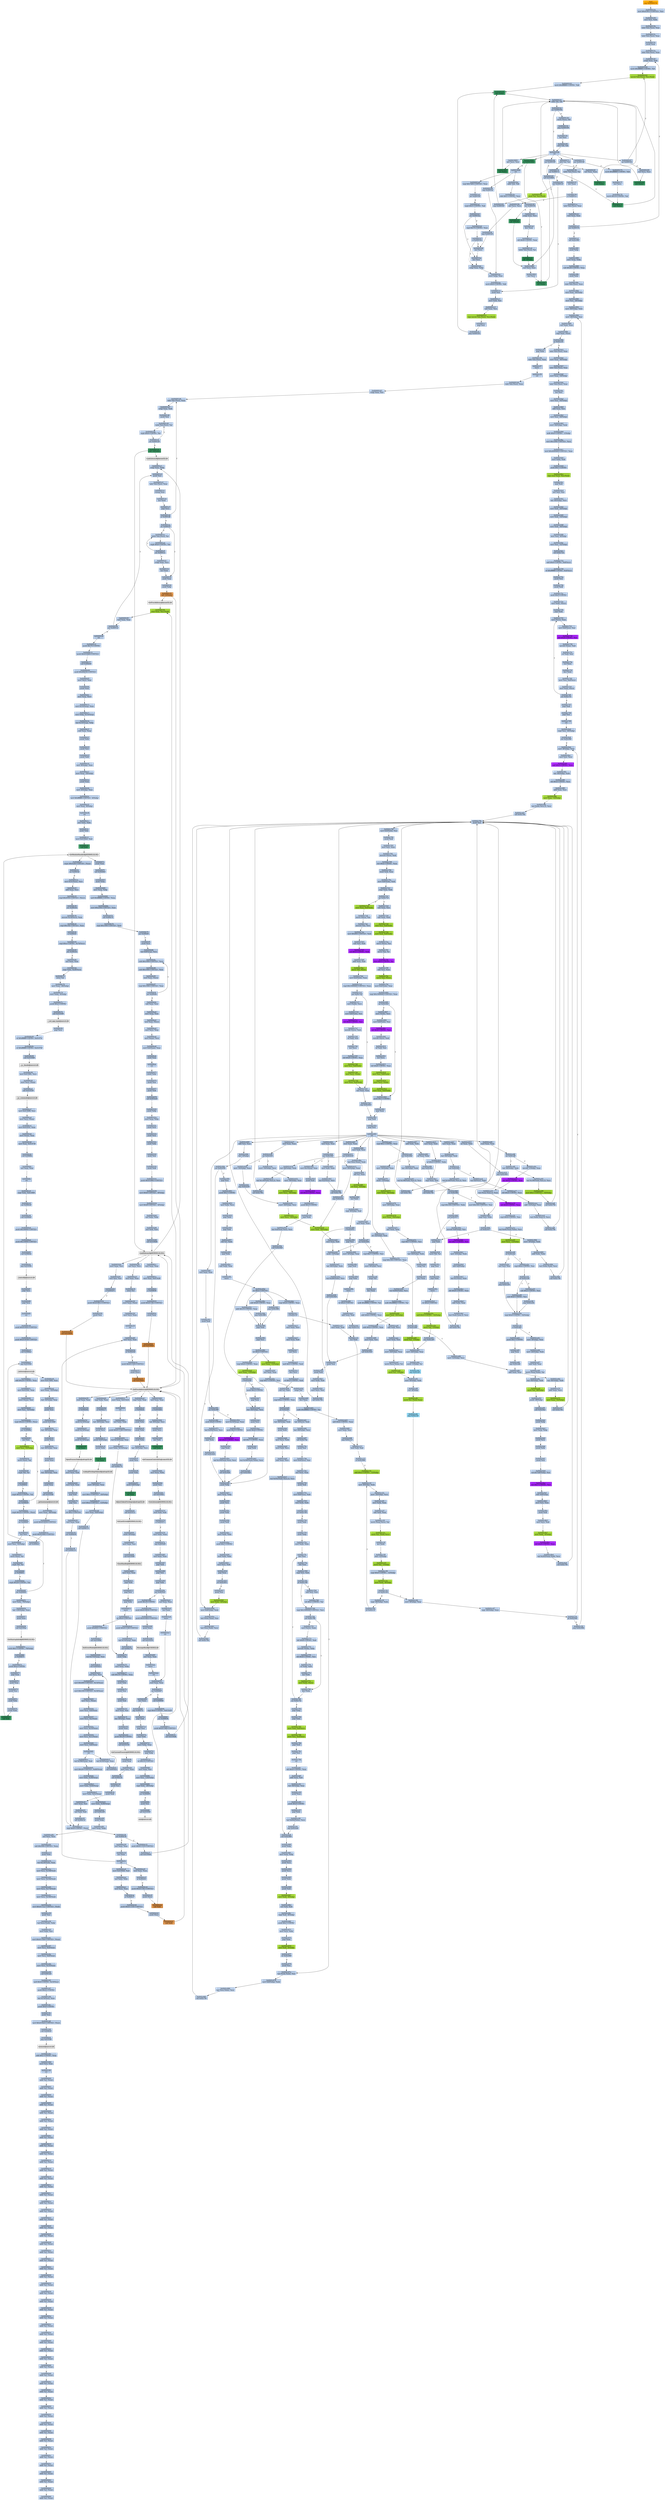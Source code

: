strict digraph G {
	graph [bgcolor=transparent,
		name=G
	];
	node [color=lightsteelblue,
		fillcolor=lightsteelblue,
		shape=rectangle,
		style=filled
	];
	a0x0042c709jmp_0x00400154	[color=lightgrey,
		fillcolor=orange,
		label="start\njmp 0x00400154"];
	a0x00400154movl_0x41f01cUINT32_esi	[label="0x00400154\nmovl $0x41f01c<UINT32>, %esi"];
	a0x0042c709jmp_0x00400154 -> a0x00400154movl_0x41f01cUINT32_esi	[color="#000000"];
	a0x00400159movl_esi_ebx	[label="0x00400159\nmovl %esi, %ebx"];
	a0x00400154movl_0x41f01cUINT32_esi -> a0x00400159movl_esi_ebx	[color="#000000"];
	a0x0040015blodsl_ds_esi__eax	[label="0x0040015b\nlodsl %ds:(%esi), %eax"];
	a0x00400159movl_esi_ebx -> a0x0040015blodsl_ds_esi__eax	[color="#000000"];
	a0x0040015clodsl_ds_esi__eax	[label="0x0040015c\nlodsl %ds:(%esi), %eax"];
	a0x0040015blodsl_ds_esi__eax -> a0x0040015clodsl_ds_esi__eax	[color="#000000"];
	a0x0040015dpushl_eax	[label="0x0040015d\npushl %eax"];
	a0x0040015clodsl_ds_esi__eax -> a0x0040015dpushl_eax	[color="#000000"];
	a0x0040015elodsl_ds_esi__eax	[label="0x0040015e\nlodsl %ds:(%esi), %eax"];
	a0x0040015dpushl_eax -> a0x0040015elodsl_ds_esi__eax	[color="#000000"];
	a0x0040015fxchgl_eax_edi	[label="0x0040015f\nxchgl %eax, %edi"];
	a0x0040015elodsl_ds_esi__eax -> a0x0040015fxchgl_eax_edi	[color="#000000"];
	a0x00400160movb_0xffffff80UINT8_dl	[label="0x00400160\nmovb $0xffffff80<UINT8>, %dl"];
	a0x0040015fxchgl_eax_edi -> a0x00400160movb_0xffffff80UINT8_dl	[color="#000000"];
	a0x00400162movsb_ds_esi__es_edi_	[color=yellowgreen,
		fillcolor=yellowgreen,
		label="0x00400162\nmovsb %ds:(%esi), %es:(%edi)"];
	a0x00400160movb_0xffffff80UINT8_dl -> a0x00400162movsb_ds_esi__es_edi_	[color="#000000"];
	a0x00400163movb_0xffffff80UINT8_dh	[label="0x00400163\nmovb $0xffffff80<UINT8>, %dh"];
	a0x00400162movsb_ds_esi__es_edi_ -> a0x00400163movb_0xffffff80UINT8_dh	[color="#000000"];
	a0x00400165call_ebx_	[color=seagreen,
		fillcolor=seagreen,
		label="0x00400165\ncall (%ebx)"];
	a0x00400163movb_0xffffff80UINT8_dh -> a0x00400165call_ebx_	[color="#000000"];
	a0x0040012caddb_dl_dl	[label="0x0040012c\naddb %dl, %dl"];
	a0x00400165call_ebx_ -> a0x0040012caddb_dl_dl	[color="#000000"];
	a0x0040012ejne_0x40010b	[label="0x0040012e\njne 0x40010b"];
	a0x0040012caddb_dl_dl -> a0x0040012ejne_0x40010b	[color="#000000"];
	a0x00400130movb_esi__dl	[label="0x00400130\nmovb (%esi), %dl"];
	a0x0040012ejne_0x40010b -> a0x00400130movb_esi__dl	[color="#000000",
		label=F];
	a0x0040010bret	[label="0x0040010b\nret"];
	a0x0040012ejne_0x40010b -> a0x0040010bret	[color="#000000",
		label=T];
	a0x00400132jmp_0x400108	[label="0x00400132\njmp 0x400108"];
	a0x00400130movb_esi__dl -> a0x00400132jmp_0x400108	[color="#000000"];
	a0x00400108incl_esi	[label="0x00400108\nincl %esi"];
	a0x00400132jmp_0x400108 -> a0x00400108incl_esi	[color="#000000"];
	a0x00400109adcb_dl_dl	[label="0x00400109\nadcb %dl, %dl"];
	a0x00400108incl_esi -> a0x00400109adcb_dl_dl	[color="#000000"];
	a0x00400109adcb_dl_dl -> a0x0040010bret	[color="#000000"];
	a0x00400167jae_0x400162	[label="0x00400167\njae 0x400162"];
	a0x0040010bret -> a0x00400167jae_0x400162	[color="#000000"];
	a0x0040016djae_0x400185	[label="0x0040016d\njae 0x400185"];
	a0x0040010bret -> a0x0040016djae_0x400185	[color="#000000"];
	a0x00400173jae_0x400196	[label="0x00400173\njae 0x400196"];
	a0x0040010bret -> a0x00400173jae_0x400196	[color="#000000"];
	a0x0040017cadcb_al_al	[label="0x0040017c\nadcb %al, %al"];
	a0x0040010bret -> a0x0040017cadcb_al_al	[color="#000000"];
	a0x0041f005adcl_ecx_ecx	[label="0x0041f005\nadcl %ecx, %ecx"];
	a0x0040010bret -> a0x0041f005adcl_ecx_ecx	[color="#000000"];
	a0x0041f009jb_0x0041f003	[color=seagreen,
		fillcolor=seagreen,
		label="0x0041f009\njb 0x0041f003"];
	a0x0040010bret -> a0x0041f009jb_0x0041f003	[color="#000000"];
	a0x00400167jae_0x400162 -> a0x00400162movsb_ds_esi__es_edi_	[color="#000000",
		label=T];
	a0x00400169xorl_ecx_ecx	[label="0x00400169\nxorl %ecx, %ecx"];
	a0x00400167jae_0x400162 -> a0x00400169xorl_ecx_ecx	[color="#000000",
		label=F];
	a0x0040016bcall_ebx_	[color=seagreen,
		fillcolor=seagreen,
		label="0x0040016b\ncall (%ebx)"];
	a0x00400169xorl_ecx_ecx -> a0x0040016bcall_ebx_	[color="#000000"];
	a0x0040016bcall_ebx_ -> a0x0040012caddb_dl_dl	[color="#000000"];
	a0x0040016fxorl_eax_eax	[label="0x0040016f\nxorl %eax, %eax"];
	a0x0040016djae_0x400185 -> a0x0040016fxorl_eax_eax	[color="#000000",
		label=F];
	a0x00400185call_0x41f000	[label="0x00400185\ncall 0x41f000"];
	a0x0040016djae_0x400185 -> a0x00400185call_0x41f000	[color="#000000",
		label=T];
	a0x00400171call_ebx_	[color=seagreen,
		fillcolor=seagreen,
		label="0x00400171\ncall (%ebx)"];
	a0x0040016fxorl_eax_eax -> a0x00400171call_ebx_	[color="#000000"];
	a0x00400171call_ebx_ -> a0x0040012caddb_dl_dl	[color="#000000"];
	a0x00400175movb_0xffffff80UINT8_dh	[label="0x00400175\nmovb $0xffffff80<UINT8>, %dh"];
	a0x00400173jae_0x400196 -> a0x00400175movb_0xffffff80UINT8_dh	[color="#000000",
		label=F];
	a0x00400196lodsb_ds_esi__al	[label="0x00400196\nlodsb %ds:(%esi), %al"];
	a0x00400173jae_0x400196 -> a0x00400196lodsb_ds_esi__al	[color="#000000",
		label=T];
	a0x00400177incl_ecx	[label="0x00400177\nincl %ecx"];
	a0x00400175movb_0xffffff80UINT8_dh -> a0x00400177incl_ecx	[color="#000000"];
	a0x00400178movb_0x10UINT8_al	[label="0x00400178\nmovb $0x10<UINT8>, %al"];
	a0x00400177incl_ecx -> a0x00400178movb_0x10UINT8_al	[color="#000000"];
	a0x0040017acall_ebx_	[color=seagreen,
		fillcolor=seagreen,
		label="0x0040017a\ncall (%ebx)"];
	a0x00400178movb_0x10UINT8_al -> a0x0040017acall_ebx_	[color="#000000"];
	a0x0040017acall_ebx_ -> a0x0040012caddb_dl_dl	[color="#000000"];
	a0x0040017ejae_0x40017a	[label="0x0040017e\njae 0x40017a"];
	a0x0040017cadcb_al_al -> a0x0040017ejae_0x40017a	[color="#000000"];
	a0x0040017ejae_0x40017a -> a0x0040017acall_ebx_	[color="#000000",
		label=T];
	a0x00400180jne_0x4001c0	[label="0x00400180\njne 0x4001c0"];
	a0x0040017ejae_0x40017a -> a0x00400180jne_0x4001c0	[color="#000000",
		label=F];
	a0x00400182stosb_al_es_edi_	[color=yellowgreen,
		fillcolor=yellowgreen,
		label="0x00400182\nstosb %al, %es:(%edi)"];
	a0x00400180jne_0x4001c0 -> a0x00400182stosb_al_es_edi_	[color="#000000",
		label=F];
	a0x004001c0pushl_esi	[label="0x004001c0\npushl %esi"];
	a0x00400180jne_0x4001c0 -> a0x004001c0pushl_esi	[color="#000000",
		label=T];
	a0x00400183jmp_0x400165	[label="0x00400183\njmp 0x400165"];
	a0x00400182stosb_al_es_edi_ -> a0x00400183jmp_0x400165	[color="#000000"];
	a0x00400183jmp_0x400165 -> a0x00400165call_ebx_	[color="#000000"];
	a0x004001c1movl_edi_esi	[label="0x004001c1\nmovl %edi, %esi"];
	a0x004001c0pushl_esi -> a0x004001c1movl_edi_esi	[color="#000000"];
	a0x004001c3subl_eax_esi	[label="0x004001c3\nsubl %eax, %esi"];
	a0x004001c1movl_edi_esi -> a0x004001c3subl_eax_esi	[color="#000000"];
	a0x004001c5repz_movsb_ds_esi__es_edi_	[color=yellowgreen,
		fillcolor=yellowgreen,
		label="0x004001c5\nrepz movsb %ds:(%esi), %es:(%edi)"];
	a0x004001c3subl_eax_esi -> a0x004001c5repz_movsb_ds_esi__es_edi_	[color="#000000"];
	a0x004001c7popl_esi	[label="0x004001c7\npopl %esi"];
	a0x004001c5repz_movsb_ds_esi__es_edi_ -> a0x004001c7popl_esi	[color="#000000"];
	a0x004001c8jmp_0x400165	[label="0x004001c8\njmp 0x400165"];
	a0x004001c7popl_esi -> a0x004001c8jmp_0x400165	[color="#000000"];
	a0x004001c8jmp_0x400165 -> a0x00400165call_ebx_	[color="#000000"];
	a0x00400197shrl_eax	[label="0x00400197\nshrl %eax"];
	a0x00400196lodsb_ds_esi__al -> a0x00400197shrl_eax	[color="#000000"];
	a0x00400199je_0x4001ca	[label="0x00400199\nje 0x4001ca"];
	a0x00400197shrl_eax -> a0x00400199je_0x4001ca	[color="#000000"];
	a0x0040019badcl_ecx_ecx	[label="0x0040019b\nadcl %ecx, %ecx"];
	a0x00400199je_0x4001ca -> a0x0040019badcl_ecx_ecx	[color="#000000",
		label=F];
	a0x004001calodsl_ds_esi__eax	[label="0x004001ca\nlodsl %ds:(%esi), %eax"];
	a0x00400199je_0x4001ca -> a0x004001calodsl_ds_esi__eax	[color="#000000",
		label=T];
	a0x0040019djmp_0x4001b9	[label="0x0040019d\njmp 0x4001b9"];
	a0x0040019badcl_ecx_ecx -> a0x0040019djmp_0x4001b9	[color="#000000"];
	a0x004001b9incl_ecx	[label="0x004001b9\nincl %ecx"];
	a0x0040019djmp_0x4001b9 -> a0x004001b9incl_ecx	[color="#000000"];
	a0x004001baincl_ecx	[label="0x004001ba\nincl %ecx"];
	a0x004001b9incl_ecx -> a0x004001baincl_ecx	[color="#000000"];
	a0x004001bbxchgl_eax_ebp	[label="0x004001bb\nxchgl %eax, %ebp"];
	a0x004001baincl_ecx -> a0x004001bbxchgl_eax_ebp	[color="#000000"];
	a0x004001bcmovl_ebp_eax	[label="0x004001bc\nmovl %ebp, %eax"];
	a0x004001bbxchgl_eax_ebp -> a0x004001bcmovl_ebp_eax	[color="#000000"];
	a0x004001bemovb_0x0UINT8_dh	[label="0x004001be\nmovb $0x0<UINT8>, %dh"];
	a0x004001bcmovl_ebp_eax -> a0x004001bemovb_0x0UINT8_dh	[color="#000000"];
	a0x004001bemovb_0x0UINT8_dh -> a0x004001c0pushl_esi	[color="#000000"];
	a0x0041f000xorl_ecx_ecx	[label="0x0041f000\nxorl %ecx, %ecx"];
	a0x00400185call_0x41f000 -> a0x0041f000xorl_ecx_ecx	[color="#000000"];
	a0x0041f002incl_ecx	[label="0x0041f002\nincl %ecx"];
	a0x0041f000xorl_ecx_ecx -> a0x0041f002incl_ecx	[color="#000000"];
	a0x0041f003call_ebx_	[color=seagreen,
		fillcolor=seagreen,
		label="0x0041f003\ncall (%ebx)"];
	a0x0041f002incl_ecx -> a0x0041f003call_ebx_	[color="#000000"];
	a0x0041f003call_ebx_ -> a0x0040012caddb_dl_dl	[color="#000000"];
	a0x0041f007call_ebx_	[color=seagreen,
		fillcolor=seagreen,
		label="0x0041f007\ncall (%ebx)"];
	a0x0041f005adcl_ecx_ecx -> a0x0041f007call_ebx_	[color="#000000"];
	a0x0041f007call_ebx_ -> a0x0040012caddb_dl_dl	[color="#000000"];
	a0x0041f009jb_0x0041f003 -> a0x0041f003call_ebx_	[color="#000000",
		label=T];
	a0x0041f00bret	[label="0x0041f00b\nret"];
	a0x0041f009jb_0x0041f003 -> a0x0041f00bret	[color="#000000",
		label=F];
	a0x0040018aaddb_dh_dh	[label="0x0040018a\naddb %dh, %dh"];
	a0x0041f00bret -> a0x0040018aaddb_dh_dh	[color="#000000"];
	a0x004001a8cmpl_0x7d00UINT32_eax	[label="0x004001a8\ncmpl $0x7d00<UINT32>, %eax"];
	a0x0041f00bret -> a0x004001a8cmpl_0x7d00UINT32_eax	[color="#000000"];
	a0x00400194jmp_0x4001bc	[label="0x00400194\njmp 0x4001bc"];
	a0x0041f00bret -> a0x00400194jmp_0x4001bc	[color="#000000"];
	a0x0040018csbbl_0x1UINT8_ecx	[label="0x0040018c\nsbbl $0x1<UINT8>, %ecx"];
	a0x0040018aaddb_dh_dh -> a0x0040018csbbl_0x1UINT8_ecx	[color="#000000"];
	a0x0040018fjne_0x40019f	[label="0x0040018f\njne 0x40019f"];
	a0x0040018csbbl_0x1UINT8_ecx -> a0x0040018fjne_0x40019f	[color="#000000"];
	a0x0040019fxchgl_eax_ecx	[label="0x0040019f\nxchgl %eax, %ecx"];
	a0x0040018fjne_0x40019f -> a0x0040019fxchgl_eax_ecx	[color="#000000",
		label=T];
	a0x00400191call__4ebx_	[color=seagreen,
		fillcolor=seagreen,
		label="0x00400191\ncall -4(%ebx)"];
	a0x0040018fjne_0x40019f -> a0x00400191call__4ebx_	[color="#000000",
		label=F];
	a0x004001a0decl_eax	[label="0x004001a0\ndecl %eax"];
	a0x0040019fxchgl_eax_ecx -> a0x004001a0decl_eax	[color="#000000"];
	a0x004001a1shll_0x8UINT8_eax	[label="0x004001a1\nshll $0x8<UINT8>, %eax"];
	a0x004001a0decl_eax -> a0x004001a1shll_0x8UINT8_eax	[color="#000000"];
	a0x004001a4lodsb_ds_esi__al	[label="0x004001a4\nlodsb %ds:(%esi), %al"];
	a0x004001a1shll_0x8UINT8_eax -> a0x004001a4lodsb_ds_esi__al	[color="#000000"];
	a0x004001a5call__4ebx_	[color=seagreen,
		fillcolor=seagreen,
		label="0x004001a5\ncall -4(%ebx)"];
	a0x004001a4lodsb_ds_esi__al -> a0x004001a5call__4ebx_	[color="#000000"];
	a0x004001a5call__4ebx_ -> a0x0041f000xorl_ecx_ecx	[color="#000000"];
	a0x004001adjae_0x4001b9	[label="0x004001ad\njae 0x4001b9"];
	a0x004001a8cmpl_0x7d00UINT32_eax -> a0x004001adjae_0x4001b9	[color="#000000"];
	a0x004001afcmpb_0x5UINT8_ah	[label="0x004001af\ncmpb $0x5<UINT8>, %ah"];
	a0x004001adjae_0x4001b9 -> a0x004001afcmpb_0x5UINT8_ah	[color="#000000",
		label=F];
	a0x004001b2jae_0x4001ba	[label="0x004001b2\njae 0x4001ba"];
	a0x004001afcmpb_0x5UINT8_ah -> a0x004001b2jae_0x4001ba	[color="#000000"];
	a0x004001b2jae_0x4001ba -> a0x004001baincl_ecx	[color="#000000",
		label=T];
	a0x004001b4cmpl_0x7fUINT8_eax	[label="0x004001b4\ncmpl $0x7f<UINT8>, %eax"];
	a0x004001b2jae_0x4001ba -> a0x004001b4cmpl_0x7fUINT8_eax	[color="#000000",
		label=F];
	a0x004001b7ja_0x4001bb	[label="0x004001b7\nja 0x4001bb"];
	a0x004001b4cmpl_0x7fUINT8_eax -> a0x004001b7ja_0x4001bb	[color="#000000"];
	a0x004001b7ja_0x4001bb -> a0x004001b9incl_ecx	[color="#000000",
		label=F];
	a0x004001b7ja_0x4001bb -> a0x004001bbxchgl_eax_ebp	[color="#000000",
		label=T];
	a0x00400191call__4ebx_ -> a0x0041f000xorl_ecx_ecx	[color="#000000"];
	a0x00400194jmp_0x4001bc -> a0x004001bcmovl_ebp_eax	[color="#000000"];
	a0x004001cbtestl_eax_eax	[label="0x004001cb\ntestl %eax, %eax"];
	a0x004001calodsl_ds_esi__eax -> a0x004001cbtestl_eax_eax	[color="#000000"];
	a0x004001cdjne_0x40015f	[label="0x004001cd\njne 0x40015f"];
	a0x004001cbtestl_eax_eax -> a0x004001cdjne_0x40015f	[color="#000000"];
	a0x004001cdjne_0x40015f -> a0x0040015fxchgl_eax_edi	[color="#000000",
		label=T];
	a0x004001cfcall_0x42c985	[label="0x004001cf\ncall 0x42c985"];
	a0x004001cdjne_0x40015f -> a0x004001cfcall_0x42c985	[color="#000000",
		label=F];
	a0x0042c985pushl_ebp	[label="0x0042c985\npushl %ebp"];
	a0x004001cfcall_0x42c985 -> a0x0042c985pushl_ebp	[color="#000000"];
	a0x0042c986movl_esp_ebp	[label="0x0042c986\nmovl %esp, %ebp"];
	a0x0042c985pushl_ebp -> a0x0042c986movl_esp_ebp	[color="#000000"];
	a0x0042c988subl_0x40UINT8_esp	[label="0x0042c988\nsubl $0x40<UINT8>, %esp"];
	a0x0042c986movl_esp_ebp -> a0x0042c988subl_0x40UINT8_esp	[color="#000000"];
	a0x0042c98bpushl_ebx	[label="0x0042c98b\npushl %ebx"];
	a0x0042c988subl_0x40UINT8_esp -> a0x0042c98bpushl_ebx	[color="#000000"];
	a0x0042c98clodsl_ds_esi__eax	[label="0x0042c98c\nlodsl %ds:(%esi), %eax"];
	a0x0042c98bpushl_ebx -> a0x0042c98clodsl_ds_esi__eax	[color="#000000"];
	a0x0042c98dmovl_eax__40ebp_	[label="0x0042c98d\nmovl %eax, -40(%ebp)"];
	a0x0042c98clodsl_ds_esi__eax -> a0x0042c98dmovl_eax__40ebp_	[color="#000000"];
	a0x0042c990movl_esi__28ebp_	[label="0x0042c990\nmovl %esi, -28(%ebp)"];
	a0x0042c98dmovl_eax__40ebp_ -> a0x0042c990movl_esi__28ebp_	[color="#000000"];
	a0x0042c993movl__40ebp__ebx	[label="0x0042c993\nmovl -40(%ebp), %ebx"];
	a0x0042c990movl_esi__28ebp_ -> a0x0042c993movl__40ebp__ebx	[color="#000000"];
	a0x0042c996movl__28ebp__esi	[label="0x0042c996\nmovl -28(%ebp), %esi"];
	a0x0042c993movl__40ebp__ebx -> a0x0042c996movl__28ebp__esi	[color="#000000"];
	a0x0042c999xorl_eax_eax	[label="0x0042c999\nxorl %eax, %eax"];
	a0x0042c996movl__28ebp__esi -> a0x0042c999xorl_eax_eax	[color="#000000"];
	a0x0042c99bcmpl_eax_esi_	[label="0x0042c99b\ncmpl %eax, (%esi)"];
	a0x0042c999xorl_eax_eax -> a0x0042c99bcmpl_eax_esi_	[color="#000000"];
	a0x0042c99dje_0x42cc55	[label="0x0042c99d\nje 0x42cc55"];
	a0x0042c99bcmpl_eax_esi_ -> a0x0042c99dje_0x42cc55	[color="#000000"];
	a0x0042c9a3lodsl_ds_esi__eax	[label="0x0042c9a3\nlodsl %ds:(%esi), %eax"];
	a0x0042c99dje_0x42cc55 -> a0x0042c9a3lodsl_ds_esi__eax	[color="#000000",
		label=F];
	a0x0042cc55popl_ebx	[label="0x0042cc55\npopl %ebx"];
	a0x0042c99dje_0x42cc55 -> a0x0042cc55popl_ebx	[color="#000000",
		label=T];
	a0x0042c9a4movl_eax__40ebp_	[label="0x0042c9a4\nmovl %eax, -40(%ebp)"];
	a0x0042c9a3lodsl_ds_esi__eax -> a0x0042c9a4movl_eax__40ebp_	[color="#000000"];
	a0x0042c9a7lodsl_ds_esi__eax	[label="0x0042c9a7\nlodsl %ds:(%esi), %eax"];
	a0x0042c9a4movl_eax__40ebp_ -> a0x0042c9a7lodsl_ds_esi__eax	[color="#000000"];
	a0x0042c9a8movl_eax__24ebp_	[label="0x0042c9a8\nmovl %eax, -24(%ebp)"];
	a0x0042c9a7lodsl_ds_esi__eax -> a0x0042c9a8movl_eax__24ebp_	[color="#000000"];
	a0x0042c9ablodsl_ds_esi__eax	[label="0x0042c9ab\nlodsl %ds:(%esi), %eax"];
	a0x0042c9a8movl_eax__24ebp_ -> a0x0042c9ablodsl_ds_esi__eax	[color="#000000"];
	a0x0042c9acincl_esi	[label="0x0042c9ac\nincl %esi"];
	a0x0042c9ablodsl_ds_esi__eax -> a0x0042c9acincl_esi	[color="#000000"];
	a0x0042c9admovl_esi__44ebp_	[label="0x0042c9ad\nmovl %esi, -44(%ebp)"];
	a0x0042c9acincl_esi -> a0x0042c9admovl_esi__44ebp_	[color="#000000"];
	a0x0042c9b0addl_eax_esi	[label="0x0042c9b0\naddl %eax, %esi"];
	a0x0042c9admovl_esi__44ebp_ -> a0x0042c9b0addl_eax_esi	[color="#000000"];
	a0x0042c9b2movl_esi__28ebp_	[label="0x0042c9b2\nmovl %esi, -28(%ebp)"];
	a0x0042c9b0addl_eax_esi -> a0x0042c9b2movl_esi__28ebp_	[color="#000000"];
	a0x0042c9b5movl__44ebp__edx	[label="0x0042c9b5\nmovl -44(%ebp), %edx"];
	a0x0042c9b2movl_esi__28ebp_ -> a0x0042c9b5movl__44ebp__edx	[color="#000000"];
	a0x0042c9b8andb_0x0UINT8__1ebp_	[label="0x0042c9b8\nandb $0x0<UINT8>, -1(%ebp)"];
	a0x0042c9b5movl__44ebp__edx -> a0x0042c9b8andb_0x0UINT8__1ebp_	[color="#000000"];
	a0x0042c9bcmovl_0x1b9bUINT32_ecx	[label="0x0042c9bc\nmovl $0x1b9b<UINT32>, %ecx"];
	a0x0042c9b8andb_0x0UINT8__1ebp_ -> a0x0042c9bcmovl_0x1b9bUINT32_ecx	[color="#000000"];
	a0x0042c9c1movl_0x4000400UINT32_eax	[label="0x0042c9c1\nmovl $0x4000400<UINT32>, %eax"];
	a0x0042c9bcmovl_0x1b9bUINT32_ecx -> a0x0042c9c1movl_0x4000400UINT32_eax	[color="#000000"];
	a0x0042c9c6movl_ebx_edi	[label="0x0042c9c6\nmovl %ebx, %edi"];
	a0x0042c9c1movl_0x4000400UINT32_eax -> a0x0042c9c6movl_ebx_edi	[color="#000000"];
	a0x0042c9c8pushl_0x1UINT8	[label="0x0042c9c8\npushl $0x1<UINT8>"];
	a0x0042c9c6movl_ebx_edi -> a0x0042c9c8pushl_0x1UINT8	[color="#000000"];
	a0x0042c9carepz_stosl_eax_es_edi_	[color=yellowgreen,
		fillcolor=yellowgreen,
		label="0x0042c9ca\nrepz stosl %eax, %es:(%edi)"];
	a0x0042c9c8pushl_0x1UINT8 -> a0x0042c9carepz_stosl_eax_es_edi_	[color="#000000"];
	a0x0042c9ccpopl_edi	[label="0x0042c9cc\npopl %edi"];
	a0x0042c9carepz_stosl_eax_es_edi_ -> a0x0042c9ccpopl_edi	[color="#000000"];
	a0x0042c9cdxorl_esi_esi	[label="0x0042c9cd\nxorl %esi, %esi"];
	a0x0042c9ccpopl_edi -> a0x0042c9cdxorl_esi_esi	[color="#000000"];
	a0x0042c9cfleal__64ebp__ecx	[label="0x0042c9cf\nleal -64(%ebp), %ecx"];
	a0x0042c9cdxorl_esi_esi -> a0x0042c9cfleal__64ebp__ecx	[color="#000000"];
	a0x0042c9d2movl_edi__20ebp_	[label="0x0042c9d2\nmovl %edi, -20(%ebp)"];
	a0x0042c9cfleal__64ebp__ecx -> a0x0042c9d2movl_edi__20ebp_	[color="#000000"];
	a0x0042c9d5movl_edi__16ebp_	[label="0x0042c9d5\nmovl %edi, -16(%ebp)"];
	a0x0042c9d2movl_edi__20ebp_ -> a0x0042c9d5movl_edi__16ebp_	[color="#000000"];
	a0x0042c9d8movl_edi__36ebp_	[label="0x0042c9d8\nmovl %edi, -36(%ebp)"];
	a0x0042c9d5movl_edi__16ebp_ -> a0x0042c9d8movl_edi__36ebp_	[color="#000000"];
	a0x0042c9dbmovl_esi__8ebp_	[label="0x0042c9db\nmovl %esi, -8(%ebp)"];
	a0x0042c9d8movl_edi__36ebp_ -> a0x0042c9dbmovl_esi__8ebp_	[color="#000000"];
	a0x0042c9demovl_esi__32ebp_	[label="0x0042c9de\nmovl %esi, -32(%ebp)"];
	a0x0042c9dbmovl_esi__8ebp_ -> a0x0042c9demovl_esi__32ebp_	[color="#000000"];
	a0x0042c9e1call_0x42c722	[label="0x0042c9e1\ncall 0x42c722"];
	a0x0042c9demovl_esi__32ebp_ -> a0x0042c9e1call_0x42c722	[color="#000000"];
	a0x0042c722andl_0x0UINT8_0x8ecx_	[label="0x0042c722\nandl $0x0<UINT8>, 0x8(%ecx)"];
	a0x0042c9e1call_0x42c722 -> a0x0042c722andl_0x0UINT8_0x8ecx_	[color="#000000"];
	a0x0042c726orl_0xffffffffUINT8_0x4ecx_	[label="0x0042c726\norl $0xffffffff<UINT8>, 0x4(%ecx)"];
	a0x0042c722andl_0x0UINT8_0x8ecx_ -> a0x0042c726orl_0xffffffffUINT8_0x4ecx_	[color="#000000"];
	a0x0042c72apushl_esi	[label="0x0042c72a\npushl %esi"];
	a0x0042c726orl_0xffffffffUINT8_0x4ecx_ -> a0x0042c72apushl_esi	[color="#000000"];
	a0x0042c72bpushl_edi	[label="0x0042c72b\npushl %edi"];
	a0x0042c72apushl_esi -> a0x0042c72bpushl_edi	[color="#000000"];
	a0x0042c72cpushl_0x5UINT8	[label="0x0042c72c\npushl $0x5<UINT8>"];
	a0x0042c72bpushl_edi -> a0x0042c72cpushl_0x5UINT8	[color="#000000"];
	a0x0042c72emovl_edx_ecx_	[label="0x0042c72e\nmovl %edx, (%ecx)"];
	a0x0042c72cpushl_0x5UINT8 -> a0x0042c72emovl_edx_ecx_	[color="#000000"];
	a0x0042c730popl_edx	[label="0x0042c730\npopl %edx"];
	a0x0042c72emovl_edx_ecx_ -> a0x0042c730popl_edx	[color="#000000"];
	a0x0042c731movl_ecx__eax	[label="0x0042c731\nmovl (%ecx), %eax"];
	a0x0042c730popl_edx -> a0x0042c731movl_ecx__eax	[color="#000000"];
	a0x0042c733movl_0x8ecx__esi	[label="0x0042c733\nmovl 0x8(%ecx), %esi"];
	a0x0042c731movl_ecx__eax -> a0x0042c733movl_0x8ecx__esi	[color="#000000"];
	a0x0042c736shll_0x8UINT8_esi	[color=purple,
		fillcolor=purple,
		label="0x0042c736\nshll $0x8<UINT8>, %esi"];
	a0x0042c733movl_0x8ecx__esi -> a0x0042c736shll_0x8UINT8_esi	[color="#000000"];
	a0x0042c739movzbl_eax__edi	[label="0x0042c739\nmovzbl (%eax), %edi"];
	a0x0042c736shll_0x8UINT8_esi -> a0x0042c739movzbl_eax__edi	[color="#000000"];
	a0x0042c73corl_edi_esi	[label="0x0042c73c\norl %edi, %esi"];
	a0x0042c739movzbl_eax__edi -> a0x0042c73corl_edi_esi	[color="#000000"];
	a0x0042c73eincl_eax	[label="0x0042c73e\nincl %eax"];
	a0x0042c73corl_edi_esi -> a0x0042c73eincl_eax	[color="#000000"];
	a0x0042c73fdecl_edx	[label="0x0042c73f\ndecl %edx"];
	a0x0042c73eincl_eax -> a0x0042c73fdecl_edx	[color="#000000"];
	a0x0042c740movl_esi_0x8ecx_	[label="0x0042c740\nmovl %esi, 0x8(%ecx)"];
	a0x0042c73fdecl_edx -> a0x0042c740movl_esi_0x8ecx_	[color="#000000"];
	a0x0042c743movl_eax_ecx_	[label="0x0042c743\nmovl %eax, (%ecx)"];
	a0x0042c740movl_esi_0x8ecx_ -> a0x0042c743movl_eax_ecx_	[color="#000000"];
	a0x0042c745jne_0x42c731	[label="0x0042c745\njne 0x42c731"];
	a0x0042c743movl_eax_ecx_ -> a0x0042c745jne_0x42c731	[color="#000000"];
	a0x0042c745jne_0x42c731 -> a0x0042c731movl_ecx__eax	[color="#000000",
		label=T];
	a0x0042c747popl_edi	[label="0x0042c747\npopl %edi"];
	a0x0042c745jne_0x42c731 -> a0x0042c747popl_edi	[color="#000000",
		label=F];
	a0x0042c748popl_esi	[label="0x0042c748\npopl %esi"];
	a0x0042c747popl_edi -> a0x0042c748popl_esi	[color="#000000"];
	a0x0042c749ret	[label="0x0042c749\nret"];
	a0x0042c748popl_esi -> a0x0042c749ret	[color="#000000"];
	a0x0042c9e6cmpl_esi__40ebp_	[label="0x0042c9e6\ncmpl %esi, -40(%ebp)"];
	a0x0042c749ret -> a0x0042c9e6cmpl_esi__40ebp_	[color="#000000"];
	a0x0042c9e9jbe_0x42c996	[label="0x0042c9e9\njbe 0x42c996"];
	a0x0042c9e6cmpl_esi__40ebp_ -> a0x0042c9e9jbe_0x42c996	[color="#000000"];
	a0x0042c9ebmovl__8ebp__eax	[label="0x0042c9eb\nmovl -8(%ebp), %eax"];
	a0x0042c9e9jbe_0x42c996 -> a0x0042c9ebmovl__8ebp__eax	[color="#000000",
		label=F];
	a0x0042c9eemovl_esi_ecx	[label="0x0042c9ee\nmovl %esi, %ecx"];
	a0x0042c9ebmovl__8ebp__eax -> a0x0042c9eemovl_esi_ecx	[color="#000000"];
	a0x0042c9f0andl_0x3UINT8_eax	[color=purple,
		fillcolor=purple,
		label="0x0042c9f0\nandl $0x3<UINT8>, %eax"];
	a0x0042c9eemovl_esi_ecx -> a0x0042c9f0andl_0x3UINT8_eax	[color="#000000"];
	a0x0042c9f3leal__64ebp__edx	[label="0x0042c9f3\nleal -64(%ebp), %edx"];
	a0x0042c9f0andl_0x3UINT8_eax -> a0x0042c9f3leal__64ebp__edx	[color="#000000"];
	a0x0042c9f6shll_0x4UINT8_ecx	[label="0x0042c9f6\nshll $0x4<UINT8>, %ecx"];
	a0x0042c9f3leal__64ebp__edx -> a0x0042c9f6shll_0x4UINT8_ecx	[color="#000000"];
	a0x0042c9f9addl_eax_ecx	[label="0x0042c9f9\naddl %eax, %ecx"];
	a0x0042c9f6shll_0x4UINT8_ecx -> a0x0042c9f9addl_eax_ecx	[color="#000000"];
	a0x0042c9fbmovl_eax__12ebp_	[color=yellowgreen,
		fillcolor=yellowgreen,
		label="0x0042c9fb\nmovl %eax, -12(%ebp)"];
	a0x0042c9f9addl_eax_ecx -> a0x0042c9fbmovl_eax__12ebp_	[color="#000000"];
	a0x0042c9feleal_ebxecx2__ecx	[label="0x0042c9fe\nleal (%ebx,%ecx,2), %ecx"];
	a0x0042c9fbmovl_eax__12ebp_ -> a0x0042c9feleal_ebxecx2__ecx	[color="#000000"];
	a0x0042ca01call_0x42c78e	[label="0x0042ca01\ncall 0x42c78e"];
	a0x0042c9feleal_ebxecx2__ecx -> a0x0042ca01call_0x42c78e	[color="#000000"];
	a0x0042c78epushl_esi	[label="0x0042c78e\npushl %esi"];
	a0x0042ca01call_0x42c78e -> a0x0042c78epushl_esi	[color="#000000"];
	a0x0042c78fmovl_0x4edx__esi	[label="0x0042c78f\nmovl 0x4(%edx), %esi"];
	a0x0042c78epushl_esi -> a0x0042c78fmovl_0x4edx__esi	[color="#000000"];
	a0x0042c792pushl_edi	[label="0x0042c792\npushl %edi"];
	a0x0042c78fmovl_0x4edx__esi -> a0x0042c792pushl_edi	[color="#000000"];
	a0x0042c793movl_esi_eax	[label="0x0042c793\nmovl %esi, %eax"];
	a0x0042c792pushl_edi -> a0x0042c793movl_esi_eax	[color="#000000"];
	a0x0042c795movzwl_ecx__edi	[label="0x0042c795\nmovzwl (%ecx), %edi"];
	a0x0042c793movl_esi_eax -> a0x0042c795movzwl_ecx__edi	[color="#000000"];
	a0x0042c798shrl_0xbUINT8_eax	[label="0x0042c798\nshrl $0xb<UINT8>, %eax"];
	a0x0042c795movzwl_ecx__edi -> a0x0042c798shrl_0xbUINT8_eax	[color="#000000"];
	a0x0042c79bimull_edi_eax	[label="0x0042c79b\nimull %edi, %eax"];
	a0x0042c798shrl_0xbUINT8_eax -> a0x0042c79bimull_edi_eax	[color="#000000"];
	a0x0042c79emovl_0x8edx__edi	[label="0x0042c79e\nmovl 0x8(%edx), %edi"];
	a0x0042c79bimull_edi_eax -> a0x0042c79emovl_0x8edx__edi	[color="#000000"];
	a0x0042c7a1cmpl_eax_edi	[label="0x0042c7a1\ncmpl %eax, %edi"];
	a0x0042c79emovl_0x8edx__edi -> a0x0042c7a1cmpl_eax_edi	[color="#000000"];
	a0x0042c7a3jae_0x42c7e4	[label="0x0042c7a3\njae 0x42c7e4"];
	a0x0042c7a1cmpl_eax_edi -> a0x0042c7a3jae_0x42c7e4	[color="#000000"];
	a0x0042c7a5movl_eax_0x4edx_	[color=yellowgreen,
		fillcolor=yellowgreen,
		label="0x0042c7a5\nmovl %eax, 0x4(%edx)"];
	a0x0042c7a3jae_0x42c7e4 -> a0x0042c7a5movl_eax_0x4edx_	[color="#000000",
		label=F];
	a0x0042c7e4subl_eax_esi	[label="0x0042c7e4\nsubl %eax, %esi"];
	a0x0042c7a3jae_0x42c7e4 -> a0x0042c7e4subl_eax_esi	[color="#000000",
		label=T];
	a0x0042c7a8movw_ecx__ax	[label="0x0042c7a8\nmovw (%ecx), %ax"];
	a0x0042c7a5movl_eax_0x4edx_ -> a0x0042c7a8movw_ecx__ax	[color="#000000"];
	a0x0042c7abmovzwl_ax_esi	[label="0x0042c7ab\nmovzwl %ax, %esi"];
	a0x0042c7a8movw_ecx__ax -> a0x0042c7abmovzwl_ax_esi	[color="#000000"];
	a0x0042c7aemovl_0x800UINT32_edi	[label="0x0042c7ae\nmovl $0x800<UINT32>, %edi"];
	a0x0042c7abmovzwl_ax_esi -> a0x0042c7aemovl_0x800UINT32_edi	[color="#000000"];
	a0x0042c7b3subl_esi_edi	[label="0x0042c7b3\nsubl %esi, %edi"];
	a0x0042c7aemovl_0x800UINT32_edi -> a0x0042c7b3subl_esi_edi	[color="#000000"];
	a0x0042c7b5sarl_0x5UINT8_edi	[color=purple,
		fillcolor=purple,
		label="0x0042c7b5\nsarl $0x5<UINT8>, %edi"];
	a0x0042c7b3subl_esi_edi -> a0x0042c7b5sarl_0x5UINT8_edi	[color="#000000"];
	a0x0042c7b8addl_eax_edi	[label="0x0042c7b8\naddl %eax, %edi"];
	a0x0042c7b5sarl_0x5UINT8_edi -> a0x0042c7b8addl_eax_edi	[color="#000000"];
	a0x0042c7bamovw_di_ecx_	[color=yellowgreen,
		fillcolor=yellowgreen,
		label="0x0042c7ba\nmovw %di, (%ecx)"];
	a0x0042c7b8addl_eax_edi -> a0x0042c7bamovw_di_ecx_	[color="#000000"];
	a0x0042c7bdmovl_0x4edx__eax	[label="0x0042c7bd\nmovl 0x4(%edx), %eax"];
	a0x0042c7bamovw_di_ecx_ -> a0x0042c7bdmovl_0x4edx__eax	[color="#000000"];
	a0x0042c7c0cmpl_0x1000000UINT32_eax	[label="0x0042c7c0\ncmpl $0x1000000<UINT32>, %eax"];
	a0x0042c7bdmovl_0x4edx__eax -> a0x0042c7c0cmpl_0x1000000UINT32_eax	[color="#000000"];
	a0x0042c7c5jae_0x42c7e0	[label="0x0042c7c5\njae 0x42c7e0"];
	a0x0042c7c0cmpl_0x1000000UINT32_eax -> a0x0042c7c5jae_0x42c7e0	[color="#000000"];
	a0x0042c7e0xorl_eax_eax	[label="0x0042c7e0\nxorl %eax, %eax"];
	a0x0042c7c5jae_0x42c7e0 -> a0x0042c7e0xorl_eax_eax	[color="#000000",
		label=T];
	a0x0042c7c7movl_edx__ecx	[label="0x0042c7c7\nmovl (%edx), %ecx"];
	a0x0042c7c5jae_0x42c7e0 -> a0x0042c7c7movl_edx__ecx	[color="#000000",
		label=F];
	a0x0042c7e2jmp_0x42c823	[label="0x0042c7e2\njmp 0x42c823"];
	a0x0042c7e0xorl_eax_eax -> a0x0042c7e2jmp_0x42c823	[color="#000000"];
	a0x0042c823popl_edi	[label="0x0042c823\npopl %edi"];
	a0x0042c7e2jmp_0x42c823 -> a0x0042c823popl_edi	[color="#000000"];
	a0x0042c824popl_esi	[label="0x0042c824\npopl %esi"];
	a0x0042c823popl_edi -> a0x0042c824popl_esi	[color="#000000"];
	a0x0042c825ret	[label="0x0042c825\nret"];
	a0x0042c824popl_esi -> a0x0042c825ret	[color="#000000"];
	a0x0042ca06testl_eax_eax	[label="0x0042ca06\ntestl %eax, %eax"];
	a0x0042c825ret -> a0x0042ca06testl_eax_eax	[color="#000000"];
	a0x0042ca7aorl__52ebp__eax	[label="0x0042ca7a\norl -52(%ebp), %eax"];
	a0x0042c825ret -> a0x0042ca7aorl__52ebp__eax	[color="#000000"];
	a0x0042caa5cmpl_0x1UINT8_eax	[label="0x0042caa5\ncmpl $0x1<UINT8>, %eax"];
	a0x0042c825ret -> a0x0042caa5cmpl_0x1UINT8_eax	[color="#000000"];
	a0x0042cabdtestl_eax_eax	[label="0x0042cabd\ntestl %eax, %eax"];
	a0x0042c825ret -> a0x0042cabdtestl_eax_eax	[color="#000000"];
	a0x0042cad5testl_eax_eax	[label="0x0042cad5\ntestl %eax, %eax"];
	a0x0042c825ret -> a0x0042cad5testl_eax_eax	[color="#000000"];
	a0x0042c8c9movl_eax_ebx	[label="0x0042c8c9\nmovl %eax, %ebx"];
	a0x0042c825ret -> a0x0042c8c9movl_eax_ebx	[color="#000000"];
	a0x0042c913orl_eax_ebx	[label="0x0042c913\norl %eax, %ebx"];
	a0x0042c825ret -> a0x0042c913orl_eax_ebx	[color="#000000"];
	a0x0042c92btestl_eax_eax	[label="0x0042c92b\ntestl %eax, %eax"];
	a0x0042c825ret -> a0x0042c92btestl_eax_eax	[color="#000000"];
	a0x0042c849addl_esi_eax	[label="0x0042c849\naddl %esi, %eax"];
	a0x0042c825ret -> a0x0042c849addl_esi_eax	[color="#000000"];
	a0x0042c888movl_edi_ecx	[label="0x0042c888\nmovl %edi, %ecx"];
	a0x0042c825ret -> a0x0042c888movl_edi_ecx	[color="#000000"];
	a0x0042c8f7addl_ebx_ebx	[label="0x0042c8f7\naddl %ebx, %ebx"];
	a0x0042c825ret -> a0x0042c8f7addl_ebx_ebx	[color="#000000"];
	a0x0042cb0ftestl_eax_eax	[label="0x0042cb0f\ntestl %eax, %eax"];
	a0x0042c825ret -> a0x0042cb0ftestl_eax_eax	[color="#000000"];
	a0x0042cb27testl_eax_eax	[label="0x0042cb27\ntestl %eax, %eax"];
	a0x0042c825ret -> a0x0042cb27testl_eax_eax	[color="#000000"];
	a0x0042c94ftestl_eax_eax	[label="0x0042c94f\ntestl %eax, %eax"];
	a0x0042c825ret -> a0x0042c94ftestl_eax_eax	[color="#000000"];
	a0x0042ca08jne_0x42ca8f	[label="0x0042ca08\njne 0x42ca8f"];
	a0x0042ca06testl_eax_eax -> a0x0042ca08jne_0x42ca8f	[color="#000000"];
	a0x0042ca0emovzbl__1ebp__eax	[label="0x0042ca0e\nmovzbl -1(%ebp), %eax"];
	a0x0042ca08jne_0x42ca8f -> a0x0042ca0emovzbl__1ebp__eax	[color="#000000",
		label=F];
	a0x0042ca8fleal__64ebp__edx	[label="0x0042ca8f\nleal -64(%ebp), %edx"];
	a0x0042ca08jne_0x42ca8f -> a0x0042ca8fleal__64ebp__edx	[color="#000000",
		label=T];
	a0x0042ca12shrl_0x4UINT8_eax	[color=purple,
		fillcolor=purple,
		label="0x0042ca12\nshrl $0x4<UINT8>, %eax"];
	a0x0042ca0emovzbl__1ebp__eax -> a0x0042ca12shrl_0x4UINT8_eax	[color="#000000"];
	a0x0042ca15leal_eaxeax2__eax	[label="0x0042ca15\nleal (%eax,%eax,2), %eax"];
	a0x0042ca12shrl_0x4UINT8_eax -> a0x0042ca15leal_eaxeax2__eax	[color="#000000"];
	a0x0042ca18shll_0x9UINT8_eax	[color=purple,
		fillcolor=purple,
		label="0x0042ca18\nshll $0x9<UINT8>, %eax"];
	a0x0042ca15leal_eaxeax2__eax -> a0x0042ca18shll_0x9UINT8_eax	[color="#000000"];
	a0x0042ca1bcmpl_0x4UINT8_esi	[label="0x0042ca1b\ncmpl $0x4<UINT8>, %esi"];
	a0x0042ca18shll_0x9UINT8_eax -> a0x0042ca1bcmpl_0x4UINT8_esi	[color="#000000"];
	a0x0042ca1eleal_0xe6ceaxebx__ecx	[label="0x0042ca1e\nleal 0xe6c(%eax,%ebx), %ecx"];
	a0x0042ca1bcmpl_0x4UINT8_esi -> a0x0042ca1eleal_0xe6ceaxebx__ecx	[color="#000000"];
	a0x0042ca25movl_ecx__12ebp_	[color=yellowgreen,
		fillcolor=yellowgreen,
		label="0x0042ca25\nmovl %ecx, -12(%ebp)"];
	a0x0042ca1eleal_0xe6ceaxebx__ecx -> a0x0042ca25movl_ecx__12ebp_	[color="#000000"];
	a0x0042ca28jnl_0x42ca2e	[label="0x0042ca28\njnl 0x42ca2e"];
	a0x0042ca25movl_ecx__12ebp_ -> a0x0042ca28jnl_0x42ca2e	[color="#000000"];
	a0x0042ca2axorl_esi_esi	[label="0x0042ca2a\nxorl %esi, %esi"];
	a0x0042ca28jnl_0x42ca2e -> a0x0042ca2axorl_esi_esi	[color="#000000",
		label=F];
	a0x0042ca2ecmpl_0xaUINT8_esi	[label="0x0042ca2e\ncmpl $0xa<UINT8>, %esi"];
	a0x0042ca28jnl_0x42ca2e -> a0x0042ca2ecmpl_0xaUINT8_esi	[color="#000000",
		label=T];
	a0x0042ca2cjmp_0x42ca3b	[label="0x0042ca2c\njmp 0x42ca3b"];
	a0x0042ca2axorl_esi_esi -> a0x0042ca2cjmp_0x42ca3b	[color="#000000"];
	a0x0042ca3bcmpl_0x0UINT8__32ebp_	[label="0x0042ca3b\ncmpl $0x0<UINT8>, -32(%ebp)"];
	a0x0042ca2cjmp_0x42ca3b -> a0x0042ca3bcmpl_0x0UINT8__32ebp_	[color="#000000"];
	a0x0042ca3fje_0x42ca63	[label="0x0042ca3f\nje 0x42ca63"];
	a0x0042ca3bcmpl_0x0UINT8__32ebp_ -> a0x0042ca3fje_0x42ca63	[color="#000000"];
	a0x0042ca63pushl_0x1UINT8	[label="0x0042ca63\npushl $0x1<UINT8>"];
	a0x0042ca3fje_0x42ca63 -> a0x0042ca63pushl_0x1UINT8	[color="#000000",
		label=T];
	a0x0042ca41movl__8ebp__eax	[label="0x0042ca41\nmovl -8(%ebp), %eax"];
	a0x0042ca3fje_0x42ca63 -> a0x0042ca41movl__8ebp__eax	[color="#000000",
		label=F];
	a0x0042ca65popl_eax	[label="0x0042ca65\npopl %eax"];
	a0x0042ca63pushl_0x1UINT8 -> a0x0042ca65popl_eax	[color="#000000"];
	a0x0042ca66jmp_0x42ca6b	[label="0x0042ca66\njmp 0x42ca6b"];
	a0x0042ca65popl_eax -> a0x0042ca66jmp_0x42ca6b	[color="#000000"];
	a0x0042ca6baddl_eax_eax	[label="0x0042ca6b\naddl %eax, %eax"];
	a0x0042ca66jmp_0x42ca6b -> a0x0042ca6baddl_eax_eax	[color="#000000"];
	a0x0042ca6dleal__64ebp__edx	[label="0x0042ca6d\nleal -64(%ebp), %edx"];
	a0x0042ca6baddl_eax_eax -> a0x0042ca6dleal__64ebp__edx	[color="#000000"];
	a0x0042ca70addl_eax_ecx	[label="0x0042ca70\naddl %eax, %ecx"];
	a0x0042ca6dleal__64ebp__edx -> a0x0042ca70addl_eax_ecx	[color="#000000"];
	a0x0042ca72movl_eax__52ebp_	[color=yellowgreen,
		fillcolor=yellowgreen,
		label="0x0042ca72\nmovl %eax, -52(%ebp)"];
	a0x0042ca70addl_eax_ecx -> a0x0042ca72movl_eax__52ebp_	[color="#000000"];
	a0x0042ca75call_0x42c78e	[label="0x0042ca75\ncall 0x42c78e"];
	a0x0042ca72movl_eax__52ebp_ -> a0x0042ca75call_0x42c78e	[color="#000000"];
	a0x0042ca75call_0x42c78e -> a0x0042c78epushl_esi	[color="#000000"];
	a0x0042ca7dcmpl_0x100UINT32_eax	[label="0x0042ca7d\ncmpl $0x100<UINT32>, %eax"];
	a0x0042ca7aorl__52ebp__eax -> a0x0042ca7dcmpl_0x100UINT32_eax	[color="#000000"];
	a0x0042ca82jl_0x42ca68	[label="0x0042ca82\njl 0x42ca68"];
	a0x0042ca7dcmpl_0x100UINT32_eax -> a0x0042ca82jl_0x42ca68	[color="#000000"];
	a0x0042ca68movl__12ebp__ecx	[label="0x0042ca68\nmovl -12(%ebp), %ecx"];
	a0x0042ca82jl_0x42ca68 -> a0x0042ca68movl__12ebp__ecx	[color="#000000",
		label=T];
	a0x0042ca84movb_al__1ebp_	[color=yellowgreen,
		fillcolor=yellowgreen,
		label="0x0042ca84\nmovb %al, -1(%ebp)"];
	a0x0042ca82jl_0x42ca68 -> a0x0042ca84movb_al__1ebp_	[color="#000000",
		label=F];
	a0x0042ca68movl__12ebp__ecx -> a0x0042ca6baddl_eax_eax	[color="#000000"];
	a0x0042c7e6subl_eax_edi	[label="0x0042c7e6\nsubl %eax, %edi"];
	a0x0042c7e4subl_eax_esi -> a0x0042c7e6subl_eax_edi	[color="#000000"];
	a0x0042c7e8movl_esi_0x4edx_	[color=yellowgreen,
		fillcolor=yellowgreen,
		label="0x0042c7e8\nmovl %esi, 0x4(%edx)"];
	a0x0042c7e6subl_eax_edi -> a0x0042c7e8movl_esi_0x4edx_	[color="#000000"];
	a0x0042c7ebmovl_edi_0x8edx_	[color=yellowgreen,
		fillcolor=yellowgreen,
		label="0x0042c7eb\nmovl %edi, 0x8(%edx)"];
	a0x0042c7e8movl_esi_0x4edx_ -> a0x0042c7ebmovl_edi_0x8edx_	[color="#000000"];
	a0x0042c7eemovw_ecx__ax	[label="0x0042c7ee\nmovw (%ecx), %ax"];
	a0x0042c7ebmovl_edi_0x8edx_ -> a0x0042c7eemovw_ecx__ax	[color="#000000"];
	a0x0042c7f1movw_ax_si	[label="0x0042c7f1\nmovw %ax, %si"];
	a0x0042c7eemovw_ecx__ax -> a0x0042c7f1movw_ax_si	[color="#000000"];
	a0x0042c7f4shrw_0x5UINT8_si	[color=purple,
		fillcolor=purple,
		label="0x0042c7f4\nshrw $0x5<UINT8>, %si"];
	a0x0042c7f1movw_ax_si -> a0x0042c7f4shrw_0x5UINT8_si	[color="#000000"];
	a0x0042c7f8subl_esi_eax	[label="0x0042c7f8\nsubl %esi, %eax"];
	a0x0042c7f4shrw_0x5UINT8_si -> a0x0042c7f8subl_esi_eax	[color="#000000"];
	a0x0042c7famovw_ax_ecx_	[color=yellowgreen,
		fillcolor=yellowgreen,
		label="0x0042c7fa\nmovw %ax, (%ecx)"];
	a0x0042c7f8subl_esi_eax -> a0x0042c7famovw_ax_ecx_	[color="#000000"];
	a0x0042c7fdmovl_0x4edx__eax	[label="0x0042c7fd\nmovl 0x4(%edx), %eax"];
	a0x0042c7famovw_ax_ecx_ -> a0x0042c7fdmovl_0x4edx__eax	[color="#000000"];
	a0x0042c800cmpl_0x1000000UINT32_eax	[label="0x0042c800\ncmpl $0x1000000<UINT32>, %eax"];
	a0x0042c7fdmovl_0x4edx__eax -> a0x0042c800cmpl_0x1000000UINT32_eax	[color="#000000"];
	a0x0042c805jae_0x42c820	[label="0x0042c805\njae 0x42c820"];
	a0x0042c800cmpl_0x1000000UINT32_eax -> a0x0042c805jae_0x42c820	[color="#000000"];
	a0x0042c820pushl_0x1UINT8	[label="0x0042c820\npushl $0x1<UINT8>"];
	a0x0042c805jae_0x42c820 -> a0x0042c820pushl_0x1UINT8	[color="#000000",
		label=T];
	a0x0042c807movl_edx__ecx	[label="0x0042c807\nmovl (%edx), %ecx"];
	a0x0042c805jae_0x42c820 -> a0x0042c807movl_edx__ecx	[color="#000000",
		label=F];
	a0x0042c822popl_eax	[label="0x0042c822\npopl %eax"];
	a0x0042c820pushl_0x1UINT8 -> a0x0042c822popl_eax	[color="#000000"];
	a0x0042c822popl_eax -> a0x0042c823popl_edi	[color="#000000"];
	a0x0042c809movl_0x8edx__esi	[label="0x0042c809\nmovl 0x8(%edx), %esi"];
	a0x0042c807movl_edx__ecx -> a0x0042c809movl_0x8edx__esi	[color="#000000"];
	a0x0042c80cshll_0x8UINT8_esi	[color=purple,
		fillcolor=purple,
		label="0x0042c80c\nshll $0x8<UINT8>, %esi"];
	a0x0042c809movl_0x8edx__esi -> a0x0042c80cshll_0x8UINT8_esi	[color="#000000"];
	a0x0042c80fmovzbl_ecx__edi	[label="0x0042c80f\nmovzbl (%ecx), %edi"];
	a0x0042c80cshll_0x8UINT8_esi -> a0x0042c80fmovzbl_ecx__edi	[color="#000000"];
	a0x0042c812orl_edi_esi	[label="0x0042c812\norl %edi, %esi"];
	a0x0042c80fmovzbl_ecx__edi -> a0x0042c812orl_edi_esi	[color="#000000"];
	a0x0042c814incl_ecx	[label="0x0042c814\nincl %ecx"];
	a0x0042c812orl_edi_esi -> a0x0042c814incl_ecx	[color="#000000"];
	a0x0042c815shll_0x8UINT8_eax	[label="0x0042c815\nshll $0x8<UINT8>, %eax"];
	a0x0042c814incl_ecx -> a0x0042c815shll_0x8UINT8_eax	[color="#000000"];
	a0x0042c818movl_esi_0x8edx_	[color=yellowgreen,
		fillcolor=yellowgreen,
		label="0x0042c818\nmovl %esi, 0x8(%edx)"];
	a0x0042c815shll_0x8UINT8_eax -> a0x0042c818movl_esi_0x8edx_	[color="#000000"];
	a0x0042c81bmovl_ecx_edx_	[color=yellowgreen,
		fillcolor=yellowgreen,
		label="0x0042c81b\nmovl %ecx, (%edx)"];
	a0x0042c818movl_esi_0x8edx_ -> a0x0042c81bmovl_ecx_edx_	[color="#000000"];
	a0x0042c81dmovl_eax_0x4edx_	[color=yellowgreen,
		fillcolor=yellowgreen,
		label="0x0042c81d\nmovl %eax, 0x4(%edx)"];
	a0x0042c81bmovl_ecx_edx_ -> a0x0042c81dmovl_eax_0x4edx_	[color="#000000"];
	a0x0042c81dmovl_eax_0x4edx_ -> a0x0042c820pushl_0x1UINT8	[color="#000000"];
	a0x0042ca87movl__24ebp__eax	[label="0x0042ca87\nmovl -24(%ebp), %eax"];
	a0x0042ca84movb_al__1ebp_ -> a0x0042ca87movl__24ebp__eax	[color="#000000"];
	a0x0042ca8amovb__1ebp__cl	[label="0x0042ca8a\nmovb -1(%ebp), %cl"];
	a0x0042ca87movl__24ebp__eax -> a0x0042ca8amovb__1ebp__cl	[color="#000000"];
	a0x0042ca8djmp_0x42caf5	[color=skyblue,
		fillcolor=skyblue,
		label="0x0042ca8d\njmp 0x42caf5"];
	a0x0042ca8amovb__1ebp__cl -> a0x0042ca8djmp_0x42caf5	[color="#000000"];
	a0x0042caf5movl__8ebp__edx	[label="0x0042caf5\nmovl -8(%ebp), %edx"];
	a0x0042ca8djmp_0x42caf5 -> a0x0042caf5movl__8ebp__edx	[color="#000000"];
	a0x0042caf8incl__8ebp_	[label="0x0042caf8\nincl -8(%ebp)"];
	a0x0042caf5movl__8ebp__edx -> a0x0042caf8incl__8ebp_	[color="#000000"];
	a0x0042cafbmovb_cl_edxeax_	[color=yellowgreen,
		fillcolor=yellowgreen,
		label="0x0042cafb\nmovb %cl, (%edx,%eax)"];
	a0x0042caf8incl__8ebp_ -> a0x0042cafbmovb_cl_edxeax_	[color="#000000"];
	a0x0042cafejmp_0x42cc44	[color=skyblue,
		fillcolor=skyblue,
		label="0x0042cafe\njmp 0x42cc44"];
	a0x0042cafbmovb_cl_edxeax_ -> a0x0042cafejmp_0x42cc44	[color="#000000"];
	a0x0042cc44movl__8ebp__eax	[label="0x0042cc44\nmovl -8(%ebp), %eax"];
	a0x0042cafejmp_0x42cc44 -> a0x0042cc44movl__8ebp__eax	[color="#000000"];
	a0x0042cc47cmpl__40ebp__eax	[label="0x0042cc47\ncmpl -40(%ebp), %eax"];
	a0x0042cc44movl__8ebp__eax -> a0x0042cc47cmpl__40ebp__eax	[color="#000000"];
	a0x0042cc4ajb_0x42c9eb	[label="0x0042cc4a\njb 0x42c9eb"];
	a0x0042cc47cmpl__40ebp__eax -> a0x0042cc4ajb_0x42c9eb	[color="#000000"];
	a0x0042cc4ajb_0x42c9eb -> a0x0042c9ebmovl__8ebp__eax	[color="#000000",
		label=T];
	a0x0042cc50jmp_0x42c996	[label="0x0042cc50\njmp 0x42c996"];
	a0x0042cc4ajb_0x42c9eb -> a0x0042cc50jmp_0x42c996	[color="#000000",
		label=F];
	a0x0042c7c9movl_0x8edx__esi	[label="0x0042c7c9\nmovl 0x8(%edx), %esi"];
	a0x0042c7c7movl_edx__ecx -> a0x0042c7c9movl_0x8edx__esi	[color="#000000"];
	a0x0042c7ccshll_0x8UINT8_esi	[color=purple,
		fillcolor=purple,
		label="0x0042c7cc\nshll $0x8<UINT8>, %esi"];
	a0x0042c7c9movl_0x8edx__esi -> a0x0042c7ccshll_0x8UINT8_esi	[color="#000000"];
	a0x0042c7cfmovzbl_ecx__edi	[label="0x0042c7cf\nmovzbl (%ecx), %edi"];
	a0x0042c7ccshll_0x8UINT8_esi -> a0x0042c7cfmovzbl_ecx__edi	[color="#000000"];
	a0x0042c7d2orl_edi_esi	[label="0x0042c7d2\norl %edi, %esi"];
	a0x0042c7cfmovzbl_ecx__edi -> a0x0042c7d2orl_edi_esi	[color="#000000"];
	a0x0042c7d4incl_ecx	[label="0x0042c7d4\nincl %ecx"];
	a0x0042c7d2orl_edi_esi -> a0x0042c7d4incl_ecx	[color="#000000"];
	a0x0042c7d5shll_0x8UINT8_eax	[label="0x0042c7d5\nshll $0x8<UINT8>, %eax"];
	a0x0042c7d4incl_ecx -> a0x0042c7d5shll_0x8UINT8_eax	[color="#000000"];
	a0x0042c7d8movl_esi_0x8edx_	[color=yellowgreen,
		fillcolor=yellowgreen,
		label="0x0042c7d8\nmovl %esi, 0x8(%edx)"];
	a0x0042c7d5shll_0x8UINT8_eax -> a0x0042c7d8movl_esi_0x8edx_	[color="#000000"];
	a0x0042c7dbmovl_ecx_edx_	[color=yellowgreen,
		fillcolor=yellowgreen,
		label="0x0042c7db\nmovl %ecx, (%edx)"];
	a0x0042c7d8movl_esi_0x8edx_ -> a0x0042c7dbmovl_ecx_edx_	[color="#000000"];
	a0x0042c7ddmovl_eax_0x4edx_	[color=yellowgreen,
		fillcolor=yellowgreen,
		label="0x0042c7dd\nmovl %eax, 0x4(%edx)"];
	a0x0042c7dbmovl_ecx_edx_ -> a0x0042c7ddmovl_eax_0x4edx_	[color="#000000"];
	a0x0042c7ddmovl_eax_0x4edx_ -> a0x0042c7e0xorl_eax_eax	[color="#000000"];
	a0x0042ca92leal_0x180ebxesi2__ecx	[label="0x0042ca92\nleal 0x180(%ebx,%esi,2), %ecx"];
	a0x0042ca8fleal__64ebp__edx -> a0x0042ca92leal_0x180ebxesi2__ecx	[color="#000000"];
	a0x0042ca99movl_0x1UINT32__32ebp_	[color=yellowgreen,
		fillcolor=yellowgreen,
		label="0x0042ca99\nmovl $0x1<UINT32>, -32(%ebp)"];
	a0x0042ca92leal_0x180ebxesi2__ecx -> a0x0042ca99movl_0x1UINT32__32ebp_	[color="#000000"];
	a0x0042caa0call_0x42c78e	[label="0x0042caa0\ncall 0x42c78e"];
	a0x0042ca99movl_0x1UINT32__32ebp_ -> a0x0042caa0call_0x42c78e	[color="#000000"];
	a0x0042caa0call_0x42c78e -> a0x0042c78epushl_esi	[color="#000000"];
	a0x0042caa8jne_0x42cb6d	[label="0x0042caa8\njne 0x42cb6d"];
	a0x0042caa5cmpl_0x1UINT8_eax -> a0x0042caa8jne_0x42cb6d	[color="#000000"];
	a0x0042caaeleal__64ebp__edx	[label="0x0042caae\nleal -64(%ebp), %edx"];
	a0x0042caa8jne_0x42cb6d -> a0x0042caaeleal__64ebp__edx	[color="#000000",
		label=F];
	a0x0042cb6dmovl__16ebp__eax	[label="0x0042cb6d\nmovl -16(%ebp), %eax"];
	a0x0042caa8jne_0x42cb6d -> a0x0042cb6dmovl__16ebp__eax	[color="#000000",
		label=T];
	a0x0042cab1leal_0x198ebxesi2__ecx	[label="0x0042cab1\nleal 0x198(%ebx,%esi,2), %ecx"];
	a0x0042caaeleal__64ebp__edx -> a0x0042cab1leal_0x198ebxesi2__ecx	[color="#000000"];
	a0x0042cab8call_0x42c78e	[label="0x0042cab8\ncall 0x42c78e"];
	a0x0042cab1leal_0x198ebxesi2__ecx -> a0x0042cab8call_0x42c78e	[color="#000000"];
	a0x0042cab8call_0x42c78e -> a0x0042c78epushl_esi	[color="#000000"];
	a0x0042cabfleal__64ebp__edx	[label="0x0042cabf\nleal -64(%ebp), %edx"];
	a0x0042cabdtestl_eax_eax -> a0x0042cabfleal__64ebp__edx	[color="#000000"];
	a0x0042cac2jne_0x42cb03	[label="0x0042cac2\njne 0x42cb03"];
	a0x0042cabfleal__64ebp__edx -> a0x0042cac2jne_0x42cb03	[color="#000000"];
	a0x0042cac4leal_0xfesi__eax	[label="0x0042cac4\nleal 0xf(%esi), %eax"];
	a0x0042cac2jne_0x42cb03 -> a0x0042cac4leal_0xfesi__eax	[color="#000000",
		label=F];
	a0x0042cb03leal_0x1b0ebxesi2__ecx	[label="0x0042cb03\nleal 0x1b0(%ebx,%esi,2), %ecx"];
	a0x0042cac2jne_0x42cb03 -> a0x0042cb03leal_0x1b0ebxesi2__ecx	[color="#000000",
		label=T];
	a0x0042cac7shll_0x4UINT8_eax	[label="0x0042cac7\nshll $0x4<UINT8>, %eax"];
	a0x0042cac4leal_0xfesi__eax -> a0x0042cac7shll_0x4UINT8_eax	[color="#000000"];
	a0x0042cacaaddl__12ebp__eax	[label="0x0042caca\naddl -12(%ebp), %eax"];
	a0x0042cac7shll_0x4UINT8_eax -> a0x0042cacaaddl__12ebp__eax	[color="#000000"];
	a0x0042cacdleal_ebxeax2__ecx	[label="0x0042cacd\nleal (%ebx,%eax,2), %ecx"];
	a0x0042cacaaddl__12ebp__eax -> a0x0042cacdleal_ebxeax2__ecx	[color="#000000"];
	a0x0042cad0call_0x42c78e	[label="0x0042cad0\ncall 0x42c78e"];
	a0x0042cacdleal_ebxeax2__ecx -> a0x0042cad0call_0x42c78e	[color="#000000"];
	a0x0042cad0call_0x42c78e -> a0x0042c78epushl_esi	[color="#000000"];
	a0x0042cad7jne_0x42cb44	[label="0x0042cad7\njne 0x42cb44"];
	a0x0042cad5testl_eax_eax -> a0x0042cad7jne_0x42cb44	[color="#000000"];
	a0x0042cad9cmpl_0x7UINT8_esi	[label="0x0042cad9\ncmpl $0x7<UINT8>, %esi"];
	a0x0042cad7jne_0x42cb44 -> a0x0042cad9cmpl_0x7UINT8_esi	[color="#000000",
		label=F];
	a0x0042cb44pushl__12ebp_	[label="0x0042cb44\npushl -12(%ebp)"];
	a0x0042cad7jne_0x42cb44 -> a0x0042cb44pushl__12ebp_	[color="#000000",
		label=T];
	a0x0042cadcmovl__8ebp__ecx	[label="0x0042cadc\nmovl -8(%ebp), %ecx"];
	a0x0042cad9cmpl_0x7UINT8_esi -> a0x0042cadcmovl__8ebp__ecx	[color="#000000"];
	a0x0042cadfsetge_al	[label="0x0042cadf\nsetge %al"];
	a0x0042cadcmovl__8ebp__ecx -> a0x0042cadfsetge_al	[color="#000000"];
	a0x0042cae2decl_eax	[label="0x0042cae2\ndecl %eax"];
	a0x0042cadfsetge_al -> a0x0042cae2decl_eax	[color="#000000"];
	a0x0042cae3andb_0xfffffffeUINT8_al	[label="0x0042cae3\nandb $0xfffffffe<UINT8>, %al"];
	a0x0042cae2decl_eax -> a0x0042cae3andb_0xfffffffeUINT8_al	[color="#000000"];
	a0x0042cae5addl_0xbUINT8_eax	[label="0x0042cae5\naddl $0xb<UINT8>, %eax"];
	a0x0042cae3andb_0xfffffffeUINT8_al -> a0x0042cae5addl_0xbUINT8_eax	[color="#000000"];
	a0x0042cae8subl_edi_ecx	[label="0x0042cae8\nsubl %edi, %ecx"];
	a0x0042cae5addl_0xbUINT8_eax -> a0x0042cae8subl_edi_ecx	[color="#000000"];
	a0x0042caeamovl_eax_esi	[label="0x0042caea\nmovl %eax, %esi"];
	a0x0042cae8subl_edi_ecx -> a0x0042caeamovl_eax_esi	[color="#000000"];
	a0x0042caecmovl__24ebp__eax	[label="0x0042caec\nmovl -24(%ebp), %eax"];
	a0x0042caeamovl_eax_esi -> a0x0042caecmovl__24ebp__eax	[color="#000000"];
	a0x0042caefmovb_ecxeax__cl	[label="0x0042caef\nmovb (%ecx,%eax), %cl"];
	a0x0042caecmovl__24ebp__eax -> a0x0042caefmovb_ecxeax__cl	[color="#000000"];
	a0x0042caf2movb_cl__1ebp_	[color=yellowgreen,
		fillcolor=yellowgreen,
		label="0x0042caf2\nmovb %cl, -1(%ebp)"];
	a0x0042caefmovb_ecxeax__cl -> a0x0042caf2movb_cl__1ebp_	[color="#000000"];
	a0x0042caf2movb_cl__1ebp_ -> a0x0042caf5movl__8ebp__edx	[color="#000000"];
	a0x0042ca31jnl_0x42ca38	[label="0x0042ca31\njnl 0x42ca38"];
	a0x0042ca2ecmpl_0xaUINT8_esi -> a0x0042ca31jnl_0x42ca38	[color="#000000"];
	a0x0042ca33subl_0x3UINT8_esi	[label="0x0042ca33\nsubl $0x3<UINT8>, %esi"];
	a0x0042ca31jnl_0x42ca38 -> a0x0042ca33subl_0x3UINT8_esi	[color="#000000",
		label=F];
	a0x0042ca38subl_0x6UINT8_esi	[label="0x0042ca38\nsubl $0x6<UINT8>, %esi"];
	a0x0042ca31jnl_0x42ca38 -> a0x0042ca38subl_0x6UINT8_esi	[color="#000000",
		label=T];
	a0x0042ca36jmp_0x42ca3b	[label="0x0042ca36\njmp 0x42ca3b"];
	a0x0042ca33subl_0x3UINT8_esi -> a0x0042ca36jmp_0x42ca3b	[color="#000000"];
	a0x0042ca36jmp_0x42ca3b -> a0x0042ca3bcmpl_0x0UINT8__32ebp_	[color="#000000"];
	a0x0042ca44movl__24ebp__edx	[label="0x0042ca44\nmovl -24(%ebp), %edx"];
	a0x0042ca41movl__8ebp__eax -> a0x0042ca44movl__24ebp__edx	[color="#000000"];
	a0x0042ca47subl_edi_eax	[label="0x0042ca47\nsubl %edi, %eax"];
	a0x0042ca44movl__24ebp__edx -> a0x0042ca47subl_edi_eax	[color="#000000"];
	a0x0042ca49movb_eaxedx__al	[label="0x0042ca49\nmovb (%eax,%edx), %al"];
	a0x0042ca47subl_edi_eax -> a0x0042ca49movb_eaxedx__al	[color="#000000"];
	a0x0042ca4cleal__64ebp__edx	[label="0x0042ca4c\nleal -64(%ebp), %edx"];
	a0x0042ca49movb_eaxedx__al -> a0x0042ca4cleal__64ebp__edx	[color="#000000"];
	a0x0042ca4fmovb_al__48ebp_	[color=yellowgreen,
		fillcolor=yellowgreen,
		label="0x0042ca4f\nmovb %al, -48(%ebp)"];
	a0x0042ca4cleal__64ebp__edx -> a0x0042ca4fmovb_al__48ebp_	[color="#000000"];
	a0x0042ca52pushl__48ebp_	[label="0x0042ca52\npushl -48(%ebp)"];
	a0x0042ca4fmovb_al__48ebp_ -> a0x0042ca52pushl__48ebp_	[color="#000000"];
	a0x0042ca55call_0x42c8a2	[label="0x0042ca55\ncall 0x42c8a2"];
	a0x0042ca52pushl__48ebp_ -> a0x0042ca55call_0x42c8a2	[color="#000000"];
	a0x0042c8a2pushl_ebp	[label="0x0042c8a2\npushl %ebp"];
	a0x0042ca55call_0x42c8a2 -> a0x0042c8a2pushl_ebp	[color="#000000"];
	a0x0042c8a3movl_esp_ebp	[label="0x0042c8a3\nmovl %esp, %ebp"];
	a0x0042c8a2pushl_ebp -> a0x0042c8a3movl_esp_ebp	[color="#000000"];
	a0x0042c8a5pushl_ecx	[label="0x0042c8a5\npushl %ecx"];
	a0x0042c8a3movl_esp_ebp -> a0x0042c8a5pushl_ecx	[color="#000000"];
	a0x0042c8a6pushl_ebx	[label="0x0042c8a6\npushl %ebx"];
	a0x0042c8a5pushl_ecx -> a0x0042c8a6pushl_ebx	[color="#000000"];
	a0x0042c8a7pushl_esi	[label="0x0042c8a7\npushl %esi"];
	a0x0042c8a6pushl_ebx -> a0x0042c8a7pushl_esi	[color="#000000"];
	a0x0042c8a8movzbl_0x8ebp__esi	[label="0x0042c8a8\nmovzbl 0x8(%ebp), %esi"];
	a0x0042c8a7pushl_esi -> a0x0042c8a8movzbl_0x8ebp__esi	[color="#000000"];
	a0x0042c8acshrl_0x7UINT8_esi	[color=purple,
		fillcolor=purple,
		label="0x0042c8ac\nshrl $0x7<UINT8>, %esi"];
	a0x0042c8a8movzbl_0x8ebp__esi -> a0x0042c8acshrl_0x7UINT8_esi	[color="#000000"];
	a0x0042c8afshlb_0x8ebp_	[label="0x0042c8af\nshlb 0x8(%ebp)"];
	a0x0042c8acshrl_0x7UINT8_esi -> a0x0042c8afshlb_0x8ebp_	[color="#000000"];
	a0x0042c8b2movl_esi_eax	[label="0x0042c8b2\nmovl %esi, %eax"];
	a0x0042c8afshlb_0x8ebp_ -> a0x0042c8b2movl_esi_eax	[color="#000000"];
	a0x0042c8b4pushl_edi	[label="0x0042c8b4\npushl %edi"];
	a0x0042c8b2movl_esi_eax -> a0x0042c8b4pushl_edi	[color="#000000"];
	a0x0042c8b5movl_ecx_edi	[label="0x0042c8b5\nmovl %ecx, %edi"];
	a0x0042c8b4pushl_edi -> a0x0042c8b5movl_ecx_edi	[color="#000000"];
	a0x0042c8b7movl_edx__4ebp_	[color=yellowgreen,
		fillcolor=yellowgreen,
		label="0x0042c8b7\nmovl %edx, -4(%ebp)"];
	a0x0042c8b5movl_ecx_edi -> a0x0042c8b7movl_edx__4ebp_	[color="#000000"];
	a0x0042c8bashll_0x9UINT8_eax	[color=purple,
		fillcolor=purple,
		label="0x0042c8ba\nshll $0x9<UINT8>, %eax"];
	a0x0042c8b7movl_edx__4ebp_ -> a0x0042c8bashll_0x9UINT8_eax	[color="#000000"];
	a0x0042c8bdleal_0x202eaxedi__ecx	[label="0x0042c8bd\nleal 0x202(%eax,%edi), %ecx"];
	a0x0042c8bashll_0x9UINT8_eax -> a0x0042c8bdleal_0x202eaxedi__ecx	[color="#000000"];
	a0x0042c8c4call_0x42c78e	[label="0x0042c8c4\ncall 0x42c78e"];
	a0x0042c8bdleal_0x202eaxedi__ecx -> a0x0042c8c4call_0x42c78e	[color="#000000"];
	a0x0042c8c4call_0x42c78e -> a0x0042c78epushl_esi	[color="#000000"];
	a0x0042c8cborl_0x2UINT8_ebx	[label="0x0042c8cb\norl $0x2<UINT8>, %ebx"];
	a0x0042c8c9movl_eax_ebx -> a0x0042c8cborl_0x2UINT8_ebx	[color="#000000"];
	a0x0042c8cecmpl_eax_esi	[label="0x0042c8ce\ncmpl %eax, %esi"];
	a0x0042c8cborl_0x2UINT8_ebx -> a0x0042c8cecmpl_eax_esi	[color="#000000"];
	a0x0042c8d0jne_0x42c8fd	[label="0x0042c8d0\njne 0x42c8fd"];
	a0x0042c8cecmpl_eax_esi -> a0x0042c8d0jne_0x42c8fd	[color="#000000"];
	a0x0042c8fdmovl_0x100UINT32_esi	[label="0x0042c8fd\nmovl $0x100<UINT32>, %esi"];
	a0x0042c8d0jne_0x42c8fd -> a0x0042c8fdmovl_0x100UINT32_esi	[color="#000000",
		label=T];
	a0x0042c8d2cmpl_0x100UINT32_ebx	[label="0x0042c8d2\ncmpl $0x100<UINT32>, %ebx"];
	a0x0042c8d0jne_0x42c8fd -> a0x0042c8d2cmpl_0x100UINT32_ebx	[color="#000000",
		label=F];
	a0x0042c902cmpl_esi_ebx	[label="0x0042c902\ncmpl %esi, %ebx"];
	a0x0042c8fdmovl_0x100UINT32_esi -> a0x0042c902cmpl_esi_ebx	[color="#000000"];
	a0x0042c904jnl_0x42c917	[label="0x0042c904\njnl 0x42c917"];
	a0x0042c902cmpl_esi_ebx -> a0x0042c904jnl_0x42c917	[color="#000000"];
	a0x0042c906movl__4ebp__edx	[label="0x0042c906\nmovl -4(%ebp), %edx"];
	a0x0042c904jnl_0x42c917 -> a0x0042c906movl__4ebp__edx	[color="#000000",
		label=F];
	a0x0042c917popl_edi	[label="0x0042c917\npopl %edi"];
	a0x0042c904jnl_0x42c917 -> a0x0042c917popl_edi	[color="#000000",
		label=T];
	a0x0042c909addl_ebx_ebx	[label="0x0042c909\naddl %ebx, %ebx"];
	a0x0042c906movl__4ebp__edx -> a0x0042c909addl_ebx_ebx	[color="#000000"];
	a0x0042c90bleal_ebxedi__ecx	[label="0x0042c90b\nleal (%ebx,%edi), %ecx"];
	a0x0042c909addl_ebx_ebx -> a0x0042c90bleal_ebxedi__ecx	[color="#000000"];
	a0x0042c90ecall_0x42c78e	[label="0x0042c90e\ncall 0x42c78e"];
	a0x0042c90bleal_ebxedi__ecx -> a0x0042c90ecall_0x42c78e	[color="#000000"];
	a0x0042c90ecall_0x42c78e -> a0x0042c78epushl_esi	[color="#000000"];
	a0x0042c915jmp_0x42c902	[label="0x0042c915\njmp 0x42c902"];
	a0x0042c913orl_eax_ebx -> a0x0042c915jmp_0x42c902	[color="#000000"];
	a0x0042c915jmp_0x42c902 -> a0x0042c902cmpl_esi_ebx	[color="#000000"];
	a0x0042c918movb_bl_al	[label="0x0042c918\nmovb %bl, %al"];
	a0x0042c917popl_edi -> a0x0042c918movb_bl_al	[color="#000000"];
	a0x0042c91apopl_esi	[label="0x0042c91a\npopl %esi"];
	a0x0042c918movb_bl_al -> a0x0042c91apopl_esi	[color="#000000"];
	a0x0042c91bpopl_ebx	[label="0x0042c91b\npopl %ebx"];
	a0x0042c91apopl_esi -> a0x0042c91bpopl_ebx	[color="#000000"];
	a0x0042c91cleave_	[label="0x0042c91c\nleave "];
	a0x0042c91bpopl_ebx -> a0x0042c91cleave_	[color="#000000"];
	a0x0042c91dret_0x4UINT16	[label="0x0042c91d\nret $0x4<UINT16>"];
	a0x0042c91cleave_ -> a0x0042c91dret_0x4UINT16	[color="#000000"];
	a0x0042ca5aandl_0x0UINT8__32ebp_	[color=yellowgreen,
		fillcolor=yellowgreen,
		label="0x0042ca5a\nandl $0x0<UINT8>, -32(%ebp)"];
	a0x0042c91dret_0x4UINT16 -> a0x0042ca5aandl_0x0UINT8__32ebp_	[color="#000000"];
	a0x0042ca5emovb_al__1ebp_	[color=yellowgreen,
		fillcolor=yellowgreen,
		label="0x0042ca5e\nmovb %al, -1(%ebp)"];
	a0x0042ca5aandl_0x0UINT8__32ebp_ -> a0x0042ca5emovb_al__1ebp_	[color="#000000"];
	a0x0042ca61jmp_0x42ca87	[label="0x0042ca61\njmp 0x42ca87"];
	a0x0042ca5emovb_al__1ebp_ -> a0x0042ca61jmp_0x42ca87	[color="#000000"];
	a0x0042ca61jmp_0x42ca87 -> a0x0042ca87movl__24ebp__eax	[color="#000000"];
	a0x0042cb70pushl__12ebp_	[label="0x0042cb70\npushl -12(%ebp)"];
	a0x0042cb6dmovl__16ebp__eax -> a0x0042cb70pushl__12ebp_	[color="#000000"];
	a0x0042cb73movl_eax__36ebp_	[color=yellowgreen,
		fillcolor=yellowgreen,
		label="0x0042cb73\nmovl %eax, -36(%ebp)"];
	a0x0042cb70pushl__12ebp_ -> a0x0042cb73movl_eax__36ebp_	[color="#000000"];
	a0x0042cb76movl__20ebp__eax	[label="0x0042cb76\nmovl -20(%ebp), %eax"];
	a0x0042cb73movl_eax__36ebp_ -> a0x0042cb76movl__20ebp__eax	[color="#000000"];
	a0x0042cb79movl_eax__16ebp_	[color=yellowgreen,
		fillcolor=yellowgreen,
		label="0x0042cb79\nmovl %eax, -16(%ebp)"];
	a0x0042cb76movl__20ebp__eax -> a0x0042cb79movl_eax__16ebp_	[color="#000000"];
	a0x0042cb7cxorl_eax_eax	[label="0x0042cb7c\nxorl %eax, %eax"];
	a0x0042cb79movl_eax__16ebp_ -> a0x0042cb7cxorl_eax_eax	[color="#000000"];
	a0x0042cb7ecmpl_0x7UINT8_esi	[label="0x0042cb7e\ncmpl $0x7<UINT8>, %esi"];
	a0x0042cb7cxorl_eax_eax -> a0x0042cb7ecmpl_0x7UINT8_esi	[color="#000000"];
	a0x0042cb81leal__64ebp__edx	[label="0x0042cb81\nleal -64(%ebp), %edx"];
	a0x0042cb7ecmpl_0x7UINT8_esi -> a0x0042cb81leal__64ebp__edx	[color="#000000"];
	a0x0042cb84setge_al	[label="0x0042cb84\nsetge %al"];
	a0x0042cb81leal__64ebp__edx -> a0x0042cb84setge_al	[color="#000000"];
	a0x0042cb87decl_eax	[label="0x0042cb87\ndecl %eax"];
	a0x0042cb84setge_al -> a0x0042cb87decl_eax	[color="#000000"];
	a0x0042cb88leal_0x664ebx__ecx	[label="0x0042cb88\nleal 0x664(%ebx), %ecx"];
	a0x0042cb87decl_eax -> a0x0042cb88leal_0x664ebx__ecx	[color="#000000"];
	a0x0042cb8eandb_0xfffffffdUINT8_al	[label="0x0042cb8e\nandb $0xfffffffd<UINT8>, %al"];
	a0x0042cb88leal_0x664ebx__ecx -> a0x0042cb8eandb_0xfffffffdUINT8_al	[color="#000000"];
	a0x0042cb90movl_edi__20ebp_	[color=yellowgreen,
		fillcolor=yellowgreen,
		label="0x0042cb90\nmovl %edi, -20(%ebp)"];
	a0x0042cb8eandb_0xfffffffdUINT8_al -> a0x0042cb90movl_edi__20ebp_	[color="#000000"];
	a0x0042cb93addl_0xaUINT8_eax	[label="0x0042cb93\naddl $0xa<UINT8>, %eax"];
	a0x0042cb90movl_edi__20ebp_ -> a0x0042cb93addl_0xaUINT8_eax	[color="#000000"];
	a0x0042cb96movl_eax_esi	[label="0x0042cb96\nmovl %eax, %esi"];
	a0x0042cb93addl_0xaUINT8_eax -> a0x0042cb96movl_eax_esi	[color="#000000"];
	a0x0042cb98call_0x42c920	[label="0x0042cb98\ncall 0x42c920"];
	a0x0042cb96movl_eax_esi -> a0x0042cb98call_0x42c920	[color="#000000"];
	a0x0042c920pushl_esi	[label="0x0042c920\npushl %esi"];
	a0x0042cb98call_0x42c920 -> a0x0042c920pushl_esi	[color="#000000"];
	a0x0042c921pushl_edi	[label="0x0042c921\npushl %edi"];
	a0x0042c920pushl_esi -> a0x0042c921pushl_edi	[color="#000000"];
	a0x0042c922movl_edx_edi	[label="0x0042c922\nmovl %edx, %edi"];
	a0x0042c921pushl_edi -> a0x0042c922movl_edx_edi	[color="#000000"];
	a0x0042c924movl_ecx_esi	[label="0x0042c924\nmovl %ecx, %esi"];
	a0x0042c922movl_edx_edi -> a0x0042c924movl_ecx_esi	[color="#000000"];
	a0x0042c926call_0x42c78e	[label="0x0042c926\ncall 0x42c78e"];
	a0x0042c924movl_ecx_esi -> a0x0042c926call_0x42c78e	[color="#000000"];
	a0x0042c926call_0x42c78e -> a0x0042c78epushl_esi	[color="#000000"];
	a0x0042c92djne_0x42c945	[label="0x0042c92d\njne 0x42c945"];
	a0x0042c92btestl_eax_eax -> a0x0042c92djne_0x42c945	[color="#000000"];
	a0x0042c92fmovl_0xcesp__eax	[label="0x0042c92f\nmovl 0xc(%esp), %eax"];
	a0x0042c92djne_0x42c945 -> a0x0042c92fmovl_0xcesp__eax	[color="#000000",
		label=F];
	a0x0042c945movl_edi_edx	[label="0x0042c945\nmovl %edi, %edx"];
	a0x0042c92djne_0x42c945 -> a0x0042c945movl_edi_edx	[color="#000000",
		label=T];
	a0x0042c933pushl_edi	[label="0x0042c933\npushl %edi"];
	a0x0042c92fmovl_0xcesp__eax -> a0x0042c933pushl_edi	[color="#000000"];
	a0x0042c934shll_0x4UINT8_eax	[color=purple,
		fillcolor=purple,
		label="0x0042c934\nshll $0x4<UINT8>, %eax"];
	a0x0042c933pushl_edi -> a0x0042c934shll_0x4UINT8_eax	[color="#000000"];
	a0x0042c937pushl_0x3UINT8	[label="0x0042c937\npushl $0x3<UINT8>"];
	a0x0042c934shll_0x4UINT8_eax -> a0x0042c937pushl_0x3UINT8	[color="#000000"];
	a0x0042c939popl_edx	[label="0x0042c939\npopl %edx"];
	a0x0042c937pushl_0x3UINT8 -> a0x0042c939popl_edx	[color="#000000"];
	a0x0042c93aleal_0x4eaxesi__ecx	[label="0x0042c93a\nleal 0x4(%eax,%esi), %ecx"];
	a0x0042c939popl_edx -> a0x0042c93aleal_0x4eaxesi__ecx	[color="#000000"];
	a0x0042c93ecall_0x42c826	[label="0x0042c93e\ncall 0x42c826"];
	a0x0042c93aleal_0x4eaxesi__ecx -> a0x0042c93ecall_0x42c826	[color="#000000"];
	a0x0042c826pushl_ebp	[label="0x0042c826\npushl %ebp"];
	a0x0042c93ecall_0x42c826 -> a0x0042c826pushl_ebp	[color="#000000"];
	a0x0042c827movl_esp_ebp	[label="0x0042c827\nmovl %esp, %ebp"];
	a0x0042c826pushl_ebp -> a0x0042c827movl_esp_ebp	[color="#000000"];
	a0x0042c829pushl_ecx	[label="0x0042c829\npushl %ecx"];
	a0x0042c827movl_esp_ebp -> a0x0042c829pushl_ecx	[color="#000000"];
	a0x0042c82apushl_ebx	[label="0x0042c82a\npushl %ebx"];
	a0x0042c829pushl_ecx -> a0x0042c82apushl_ebx	[color="#000000"];
	a0x0042c82bpushl_edi	[label="0x0042c82b\npushl %edi"];
	a0x0042c82apushl_ebx -> a0x0042c82bpushl_edi	[color="#000000"];
	a0x0042c82cmovl_edx_ebx	[label="0x0042c82c\nmovl %edx, %ebx"];
	a0x0042c82bpushl_edi -> a0x0042c82cmovl_edx_ebx	[color="#000000"];
	a0x0042c82epushl_0x1UINT8	[label="0x0042c82e\npushl $0x1<UINT8>"];
	a0x0042c82cmovl_edx_ebx -> a0x0042c82epushl_0x1UINT8	[color="#000000"];
	a0x0042c830testl_ebx_ebx	[label="0x0042c830\ntestl %ebx, %ebx"];
	a0x0042c82epushl_0x1UINT8 -> a0x0042c830testl_ebx_ebx	[color="#000000"];
	a0x0042c832movl_ecx_edi	[label="0x0042c832\nmovl %ecx, %edi"];
	a0x0042c830testl_ebx_ebx -> a0x0042c832movl_ecx_edi	[color="#000000"];
	a0x0042c834popl_eax	[label="0x0042c834\npopl %eax"];
	a0x0042c832movl_ecx_edi -> a0x0042c834popl_eax	[color="#000000"];
	a0x0042c835jle_0x42c851	[label="0x0042c835\njle 0x42c851"];
	a0x0042c834popl_eax -> a0x0042c835jle_0x42c851	[color="#000000"];
	a0x0042c837pushl_esi	[label="0x0042c837\npushl %esi"];
	a0x0042c835jle_0x42c851 -> a0x0042c837pushl_esi	[color="#000000",
		label=F];
	a0x0042c838movl_ebx__4ebp_	[color=yellowgreen,
		fillcolor=yellowgreen,
		label="0x0042c838\nmovl %ebx, -4(%ebp)"];
	a0x0042c837pushl_esi -> a0x0042c838movl_ebx__4ebp_	[color="#000000"];
	a0x0042c83bmovl_0x8ebp__edx	[label="0x0042c83b\nmovl 0x8(%ebp), %edx"];
	a0x0042c838movl_ebx__4ebp_ -> a0x0042c83bmovl_0x8ebp__edx	[color="#000000"];
	a0x0042c83eleal_eaxeax__esi	[label="0x0042c83e\nleal (%eax,%eax), %esi"];
	a0x0042c83bmovl_0x8ebp__edx -> a0x0042c83eleal_eaxeax__esi	[color="#000000"];
	a0x0042c841leal_esiedi__ecx	[label="0x0042c841\nleal (%esi,%edi), %ecx"];
	a0x0042c83eleal_eaxeax__esi -> a0x0042c841leal_esiedi__ecx	[color="#000000"];
	a0x0042c844call_0x42c78e	[label="0x0042c844\ncall 0x42c78e"];
	a0x0042c841leal_esiedi__ecx -> a0x0042c844call_0x42c78e	[color="#000000"];
	a0x0042c844call_0x42c78e -> a0x0042c78epushl_esi	[color="#000000"];
	a0x0042c84bdecl__4ebp_	[label="0x0042c84b\ndecl -4(%ebp)"];
	a0x0042c849addl_esi_eax -> a0x0042c84bdecl__4ebp_	[color="#000000"];
	a0x0042c84ejne_0x42c83b	[label="0x0042c84e\njne 0x42c83b"];
	a0x0042c84bdecl__4ebp_ -> a0x0042c84ejne_0x42c83b	[color="#000000"];
	a0x0042c84ejne_0x42c83b -> a0x0042c83bmovl_0x8ebp__edx	[color="#000000",
		label=T];
	a0x0042c850popl_esi	[label="0x0042c850\npopl %esi"];
	a0x0042c84ejne_0x42c83b -> a0x0042c850popl_esi	[color="#000000",
		label=F];
	a0x0042c851pushl_0x1UINT8	[label="0x0042c851\npushl $0x1<UINT8>"];
	a0x0042c850popl_esi -> a0x0042c851pushl_0x1UINT8	[color="#000000"];
	a0x0042c853movl_ebx_ecx	[label="0x0042c853\nmovl %ebx, %ecx"];
	a0x0042c851pushl_0x1UINT8 -> a0x0042c853movl_ebx_ecx	[color="#000000"];
	a0x0042c855popl_edx	[label="0x0042c855\npopl %edx"];
	a0x0042c853movl_ebx_ecx -> a0x0042c855popl_edx	[color="#000000"];
	a0x0042c856popl_edi	[label="0x0042c856\npopl %edi"];
	a0x0042c855popl_edx -> a0x0042c856popl_edi	[color="#000000"];
	a0x0042c857shll_cl_edx	[label="0x0042c857\nshll %cl, %edx"];
	a0x0042c856popl_edi -> a0x0042c857shll_cl_edx	[color="#000000"];
	a0x0042c859popl_ebx	[label="0x0042c859\npopl %ebx"];
	a0x0042c857shll_cl_edx -> a0x0042c859popl_ebx	[color="#000000"];
	a0x0042c85asubl_edx_eax	[label="0x0042c85a\nsubl %edx, %eax"];
	a0x0042c859popl_ebx -> a0x0042c85asubl_edx_eax	[color="#000000"];
	a0x0042c85cleave_	[label="0x0042c85c\nleave "];
	a0x0042c85asubl_edx_eax -> a0x0042c85cleave_	[color="#000000"];
	a0x0042c85dret_0x4UINT16	[label="0x0042c85d\nret $0x4<UINT16>"];
	a0x0042c85cleave_ -> a0x0042c85dret_0x4UINT16	[color="#000000"];
	a0x0042c943jmp_0x42c980	[label="0x0042c943\njmp 0x42c980"];
	a0x0042c85dret_0x4UINT16 -> a0x0042c943jmp_0x42c980	[color="#000000"];
	a0x0042cbbecmpl_0x4UINT8_eax	[label="0x0042cbbe\ncmpl $0x4<UINT8>, %eax"];
	a0x0042c85dret_0x4UINT16 -> a0x0042cbbecmpl_0x4UINT8_eax	[color="#000000"];
	a0x0042c97daddl_0x10UINT8_eax	[label="0x0042c97d\naddl $0x10<UINT8>, %eax"];
	a0x0042c85dret_0x4UINT16 -> a0x0042c97daddl_0x10UINT8_eax	[color="#000000"];
	a0x0042c96aaddl_0x8UINT8_eax	[label="0x0042c96a\naddl $0x8<UINT8>, %eax"];
	a0x0042c85dret_0x4UINT16 -> a0x0042c96aaddl_0x8UINT8_eax	[color="#000000"];
	a0x0042c980popl_edi	[label="0x0042c980\npopl %edi"];
	a0x0042c943jmp_0x42c980 -> a0x0042c980popl_edi	[color="#000000"];
	a0x0042c981popl_esi	[label="0x0042c981\npopl %esi"];
	a0x0042c980popl_edi -> a0x0042c981popl_esi	[color="#000000"];
	a0x0042c982ret_0x4UINT16	[label="0x0042c982\nret $0x4<UINT16>"];
	a0x0042c981popl_esi -> a0x0042c982ret_0x4UINT16	[color="#000000"];
	a0x0042cb9dcmpl_0x4UINT8_eax	[label="0x0042cb9d\ncmpl $0x4<UINT8>, %eax"];
	a0x0042c982ret_0x4UINT16 -> a0x0042cb9dcmpl_0x4UINT8_eax	[color="#000000"];
	a0x0042cb55movl_eax__12ebp_	[color=yellowgreen,
		fillcolor=yellowgreen,
		label="0x0042cb55\nmovl %eax, -12(%ebp)"];
	a0x0042c982ret_0x4UINT16 -> a0x0042cb55movl_eax__12ebp_	[color="#000000"];
	a0x0042cba0movl_eax__12ebp_	[color=yellowgreen,
		fillcolor=yellowgreen,
		label="0x0042cba0\nmovl %eax, -12(%ebp)"];
	a0x0042cb9dcmpl_0x4UINT8_eax -> a0x0042cba0movl_eax__12ebp_	[color="#000000"];
	a0x0042cba3jl_0x42cba8	[label="0x0042cba3\njl 0x42cba8"];
	a0x0042cba0movl_eax__12ebp_ -> a0x0042cba3jl_0x42cba8	[color="#000000"];
	a0x0042cba8leal__64ebp__ecx	[label="0x0042cba8\nleal -64(%ebp), %ecx"];
	a0x0042cba3jl_0x42cba8 -> a0x0042cba8leal__64ebp__ecx	[color="#000000",
		label=T];
	a0x0042cba5pushl_0x3UINT8	[label="0x0042cba5\npushl $0x3<UINT8>"];
	a0x0042cba3jl_0x42cba8 -> a0x0042cba5pushl_0x3UINT8	[color="#000000",
		label=F];
	a0x0042cbabpushl_ecx	[label="0x0042cbab\npushl %ecx"];
	a0x0042cba8leal__64ebp__ecx -> a0x0042cbabpushl_ecx	[color="#000000"];
	a0x0042cbacpushl_0x6UINT8	[label="0x0042cbac\npushl $0x6<UINT8>"];
	a0x0042cbabpushl_ecx -> a0x0042cbacpushl_0x6UINT8	[color="#000000"];
	a0x0042cbaeshll_0x7UINT8_eax	[label="0x0042cbae\nshll $0x7<UINT8>, %eax"];
	a0x0042cbacpushl_0x6UINT8 -> a0x0042cbaeshll_0x7UINT8_eax	[color="#000000"];
	a0x0042cbb1popl_edx	[label="0x0042cbb1\npopl %edx"];
	a0x0042cbaeshll_0x7UINT8_eax -> a0x0042cbb1popl_edx	[color="#000000"];
	a0x0042cbb2leal_0x360eaxebx__ecx	[label="0x0042cbb2\nleal 0x360(%eax,%ebx), %ecx"];
	a0x0042cbb1popl_edx -> a0x0042cbb2leal_0x360eaxebx__ecx	[color="#000000"];
	a0x0042cbb9call_0x42c826	[label="0x0042cbb9\ncall 0x42c826"];
	a0x0042cbb2leal_0x360eaxebx__ecx -> a0x0042cbb9call_0x42c826	[color="#000000"];
	a0x0042cbb9call_0x42c826 -> a0x0042c826pushl_ebp	[color="#000000"];
	a0x0042cbc1jl_0x42cc10	[label="0x0042cbc1\njl 0x42cc10"];
	a0x0042cbbecmpl_0x4UINT8_eax -> a0x0042cbc1jl_0x42cc10	[color="#000000"];
	a0x0042cbc3movl_eax_ecx	[label="0x0042cbc3\nmovl %eax, %ecx"];
	a0x0042cbc1jl_0x42cc10 -> a0x0042cbc3movl_eax_ecx	[color="#000000",
		label=F];
	a0x0042cc10movl_eax_edi	[label="0x0042cc10\nmovl %eax, %edi"];
	a0x0042cbc1jl_0x42cc10 -> a0x0042cc10movl_eax_edi	[color="#000000",
		label=T];
	a0x0042cbc5movl_eax_edi	[label="0x0042cbc5\nmovl %eax, %edi"];
	a0x0042cbc3movl_eax_ecx -> a0x0042cbc5movl_eax_edi	[color="#000000"];
	a0x0042cbc7sarl_ecx	[label="0x0042cbc7\nsarl %ecx"];
	a0x0042cbc5movl_eax_edi -> a0x0042cbc7sarl_ecx	[color="#000000"];
	a0x0042cbc9andl_0x1UINT8_edi	[label="0x0042cbc9\nandl $0x1<UINT8>, %edi"];
	a0x0042cbc7sarl_ecx -> a0x0042cbc9andl_0x1UINT8_edi	[color="#000000"];
	a0x0042cbccdecl_ecx	[label="0x0042cbcc\ndecl %ecx"];
	a0x0042cbc9andl_0x1UINT8_edi -> a0x0042cbccdecl_ecx	[color="#000000"];
	a0x0042cbcdorl_0x2UINT8_edi	[label="0x0042cbcd\norl $0x2<UINT8>, %edi"];
	a0x0042cbccdecl_ecx -> a0x0042cbcdorl_0x2UINT8_edi	[color="#000000"];
	a0x0042cbd0shll_cl_edi	[label="0x0042cbd0\nshll %cl, %edi"];
	a0x0042cbcdorl_0x2UINT8_edi -> a0x0042cbd0shll_cl_edi	[color="#000000"];
	a0x0042cbd2cmpl_0xeUINT8_eax	[label="0x0042cbd2\ncmpl $0xe<UINT8>, %eax"];
	a0x0042cbd0shll_cl_edi -> a0x0042cbd2cmpl_0xeUINT8_eax	[color="#000000"];
	a0x0042cbd5jnl_0x42cbf1	[label="0x0042cbd5\njnl 0x42cbf1"];
	a0x0042cbd2cmpl_0xeUINT8_eax -> a0x0042cbd5jnl_0x42cbf1	[color="#000000"];
	a0x0042cbd7leal__64ebp__edx	[label="0x0042cbd7\nleal -64(%ebp), %edx"];
	a0x0042cbd5jnl_0x42cbf1 -> a0x0042cbd7leal__64ebp__edx	[color="#000000",
		label=F];
	a0x0042cbf1leal__4ecx__edx	[label="0x0042cbf1\nleal -4(%ecx), %edx"];
	a0x0042cbd5jnl_0x42cbf1 -> a0x0042cbf1leal__4ecx__edx	[color="#000000",
		label=T];
	a0x0042cbdapushl_edx	[label="0x0042cbda\npushl %edx"];
	a0x0042cbd7leal__64ebp__edx -> a0x0042cbdapushl_edx	[color="#000000"];
	a0x0042cbdbmovl_ecx_edx	[label="0x0042cbdb\nmovl %ecx, %edx"];
	a0x0042cbdapushl_edx -> a0x0042cbdbmovl_ecx_edx	[color="#000000"];
	a0x0042cbddmovl_edi_ecx	[label="0x0042cbdd\nmovl %edi, %ecx"];
	a0x0042cbdbmovl_ecx_edx -> a0x0042cbddmovl_edi_ecx	[color="#000000"];
	a0x0042cbdfsubl_eax_ecx	[label="0x0042cbdf\nsubl %eax, %ecx"];
	a0x0042cbddmovl_edi_ecx -> a0x0042cbdfsubl_eax_ecx	[color="#000000"];
	a0x0042cbe1leal_0x55eebxecx2__ecx	[label="0x0042cbe1\nleal 0x55e(%ebx,%ecx,2), %ecx"];
	a0x0042cbdfsubl_eax_ecx -> a0x0042cbe1leal_0x55eebxecx2__ecx	[color="#000000"];
	a0x0042cbe8call_0x42c860	[label="0x0042cbe8\ncall 0x42c860"];
	a0x0042cbe1leal_0x55eebxecx2__ecx -> a0x0042cbe8call_0x42c860	[color="#000000"];
	a0x0042c860pushl_ebp	[label="0x0042c860\npushl %ebp"];
	a0x0042cbe8call_0x42c860 -> a0x0042c860pushl_ebp	[color="#000000"];
	a0x0042c861movl_esp_ebp	[label="0x0042c861\nmovl %esp, %ebp"];
	a0x0042c860pushl_ebp -> a0x0042c861movl_esp_ebp	[color="#000000"];
	a0x0042c863pushl_ecx	[label="0x0042c863\npushl %ecx"];
	a0x0042c861movl_esp_ebp -> a0x0042c863pushl_ecx	[color="#000000"];
	a0x0042c864pushl_ecx	[label="0x0042c864\npushl %ecx"];
	a0x0042c863pushl_ecx -> a0x0042c864pushl_ecx	[color="#000000"];
	a0x0042c865pushl_ebx	[label="0x0042c865\npushl %ebx"];
	a0x0042c864pushl_ecx -> a0x0042c865pushl_ebx	[color="#000000"];
	a0x0042c866pushl_edi	[label="0x0042c866\npushl %edi"];
	a0x0042c865pushl_ebx -> a0x0042c866pushl_edi	[color="#000000"];
	a0x0042c867movl_edx__8ebp_	[color=yellowgreen,
		fillcolor=yellowgreen,
		label="0x0042c867\nmovl %edx, -8(%ebp)"];
	a0x0042c866pushl_edi -> a0x0042c867movl_edx__8ebp_	[color="#000000"];
	a0x0042c86axorl_edi_edi	[label="0x0042c86a\nxorl %edi, %edi"];
	a0x0042c867movl_edx__8ebp_ -> a0x0042c86axorl_edi_edi	[color="#000000"];
	a0x0042c86ccmpl_edi__8ebp_	[label="0x0042c86c\ncmpl %edi, -8(%ebp)"];
	a0x0042c86axorl_edi_edi -> a0x0042c86ccmpl_edi__8ebp_	[color="#000000"];
	a0x0042c86fpushl_0x1UINT8	[label="0x0042c86f\npushl $0x1<UINT8>"];
	a0x0042c86ccmpl_edi__8ebp_ -> a0x0042c86fpushl_0x1UINT8	[color="#000000"];
	a0x0042c871movl_ecx_ebx	[label="0x0042c871\nmovl %ecx, %ebx"];
	a0x0042c86fpushl_0x1UINT8 -> a0x0042c871movl_ecx_ebx	[color="#000000"];
	a0x0042c873popl_edx	[label="0x0042c873\npopl %edx"];
	a0x0042c871movl_ecx_ebx -> a0x0042c873popl_edx	[color="#000000"];
	a0x0042c874movl_edi__4ebp_	[color=yellowgreen,
		fillcolor=yellowgreen,
		label="0x0042c874\nmovl %edi, -4(%ebp)"];
	a0x0042c873popl_edx -> a0x0042c874movl_edi__4ebp_	[color="#000000"];
	a0x0042c877jle_0x42c899	[label="0x0042c877\njle 0x42c899"];
	a0x0042c874movl_edi__4ebp_ -> a0x0042c877jle_0x42c899	[color="#000000"];
	a0x0042c879pushl_esi	[label="0x0042c879\npushl %esi"];
	a0x0042c877jle_0x42c899 -> a0x0042c879pushl_esi	[color="#000000",
		label=F];
	a0x0042c87aleal_edxedx__esi	[label="0x0042c87a\nleal (%edx,%edx), %esi"];
	a0x0042c879pushl_esi -> a0x0042c87aleal_edxedx__esi	[color="#000000"];
	a0x0042c87dmovl_0x8ebp__edx	[label="0x0042c87d\nmovl 0x8(%ebp), %edx"];
	a0x0042c87aleal_edxedx__esi -> a0x0042c87dmovl_0x8ebp__edx	[color="#000000"];
	a0x0042c880leal_esiebx__ecx	[label="0x0042c880\nleal (%esi,%ebx), %ecx"];
	a0x0042c87dmovl_0x8ebp__edx -> a0x0042c880leal_esiebx__ecx	[color="#000000"];
	a0x0042c883call_0x42c78e	[label="0x0042c883\ncall 0x42c78e"];
	a0x0042c880leal_esiebx__ecx -> a0x0042c883call_0x42c78e	[color="#000000"];
	a0x0042c883call_0x42c78e -> a0x0042c78epushl_esi	[color="#000000"];
	a0x0042c88aleal_esieax__edx	[label="0x0042c88a\nleal (%esi,%eax), %edx"];
	a0x0042c888movl_edi_ecx -> a0x0042c88aleal_esieax__edx	[color="#000000"];
	a0x0042c88dshll_cl_eax	[label="0x0042c88d\nshll %cl, %eax"];
	a0x0042c88aleal_esieax__edx -> a0x0042c88dshll_cl_eax	[color="#000000"];
	a0x0042c88forl_eax__4ebp_	[color=yellowgreen,
		fillcolor=yellowgreen,
		label="0x0042c88f\norl %eax, -4(%ebp)"];
	a0x0042c88dshll_cl_eax -> a0x0042c88forl_eax__4ebp_	[color="#000000"];
	a0x0042c892incl_edi	[label="0x0042c892\nincl %edi"];
	a0x0042c88forl_eax__4ebp_ -> a0x0042c892incl_edi	[color="#000000"];
	a0x0042c893cmpl__8ebp__edi	[label="0x0042c893\ncmpl -8(%ebp), %edi"];
	a0x0042c892incl_edi -> a0x0042c893cmpl__8ebp__edi	[color="#000000"];
	a0x0042c896jl_0x42c87a	[label="0x0042c896\njl 0x42c87a"];
	a0x0042c893cmpl__8ebp__edi -> a0x0042c896jl_0x42c87a	[color="#000000"];
	a0x0042c896jl_0x42c87a -> a0x0042c87aleal_edxedx__esi	[color="#000000",
		label=T];
	a0x0042c898popl_esi	[label="0x0042c898\npopl %esi"];
	a0x0042c896jl_0x42c87a -> a0x0042c898popl_esi	[color="#000000",
		label=F];
	a0x0042c899movl__4ebp__eax	[label="0x0042c899\nmovl -4(%ebp), %eax"];
	a0x0042c898popl_esi -> a0x0042c899movl__4ebp__eax	[color="#000000"];
	a0x0042c89cpopl_edi	[label="0x0042c89c\npopl %edi"];
	a0x0042c899movl__4ebp__eax -> a0x0042c89cpopl_edi	[color="#000000"];
	a0x0042c89dpopl_ebx	[label="0x0042c89d\npopl %ebx"];
	a0x0042c89cpopl_edi -> a0x0042c89dpopl_ebx	[color="#000000"];
	a0x0042c89eleave_	[label="0x0042c89e\nleave "];
	a0x0042c89dpopl_ebx -> a0x0042c89eleave_	[color="#000000"];
	a0x0042c89fret_0x4UINT16	[label="0x0042c89f\nret $0x4<UINT16>"];
	a0x0042c89eleave_ -> a0x0042c89fret_0x4UINT16	[color="#000000"];
	a0x0042cbedaddl_eax_edi	[label="0x0042cbed\naddl %eax, %edi"];
	a0x0042c89fret_0x4UINT16 -> a0x0042cbedaddl_eax_edi	[color="#000000"];
	a0x0042cbefjmp_0x42cc12	[label="0x0042cbef\njmp 0x42cc12"];
	a0x0042cbedaddl_eax_edi -> a0x0042cbefjmp_0x42cc12	[color="#000000"];
	a0x0042cc12incl_edi	[label="0x0042cc12\nincl %edi"];
	a0x0042cbefjmp_0x42cc12 -> a0x0042cc12incl_edi	[color="#000000"];
	a0x0042cc13testl_edi_edi	[label="0x0042cc13\ntestl %edi, %edi"];
	a0x0042cc12incl_edi -> a0x0042cc13testl_edi_edi	[color="#000000"];
	a0x0042cc15je_0x42c996	[label="0x0042cc15\nje 0x42c996"];
	a0x0042cc13testl_edi_edi -> a0x0042cc15je_0x42c996	[color="#000000"];
	a0x0042cc1baddl_0x2UINT8__12ebp_	[color=yellowgreen,
		fillcolor=yellowgreen,
		label="0x0042cc1b\naddl $0x2<UINT8>, -12(%ebp)"];
	a0x0042cc15je_0x42c996 -> a0x0042cc1baddl_0x2UINT8__12ebp_	[color="#000000",
		label=F];
	a0x0042cc1fmovl__8ebp__edx	[label="0x0042cc1f\nmovl -8(%ebp), %edx"];
	a0x0042cc1baddl_0x2UINT8__12ebp_ -> a0x0042cc1fmovl__8ebp__edx	[color="#000000"];
	a0x0042cc22movl__24ebp__ecx	[label="0x0042cc22\nmovl -24(%ebp), %ecx"];
	a0x0042cc1fmovl__8ebp__edx -> a0x0042cc22movl__24ebp__ecx	[color="#000000"];
	a0x0042cc25movl_edx_eax	[label="0x0042cc25\nmovl %edx, %eax"];
	a0x0042cc22movl__24ebp__ecx -> a0x0042cc25movl_edx_eax	[color="#000000"];
	a0x0042cc27subl_edi_eax	[label="0x0042cc27\nsubl %edi, %eax"];
	a0x0042cc25movl_edx_eax -> a0x0042cc27subl_edi_eax	[color="#000000"];
	a0x0042cc29movb_eaxecx__al	[label="0x0042cc29\nmovb (%eax,%ecx), %al"];
	a0x0042cc27subl_edi_eax -> a0x0042cc29movb_eaxecx__al	[color="#000000"];
	a0x0042cc2cmovb_al_edxecx_	[color=yellowgreen,
		fillcolor=yellowgreen,
		label="0x0042cc2c\nmovb %al, (%edx,%ecx)"];
	a0x0042cc29movb_eaxecx__al -> a0x0042cc2cmovb_al_edxecx_	[color="#000000"];
	a0x0042cc2fincl_edx	[label="0x0042cc2f\nincl %edx"];
	a0x0042cc2cmovb_al_edxecx_ -> a0x0042cc2fincl_edx	[color="#000000"];
	a0x0042cc30decl__12ebp_	[label="0x0042cc30\ndecl -12(%ebp)"];
	a0x0042cc2fincl_edx -> a0x0042cc30decl__12ebp_	[color="#000000"];
	a0x0042cc33movb_al__1ebp_	[color=yellowgreen,
		fillcolor=yellowgreen,
		label="0x0042cc33\nmovb %al, -1(%ebp)"];
	a0x0042cc30decl__12ebp_ -> a0x0042cc33movb_al__1ebp_	[color="#000000"];
	a0x0042cc36cmpl_0x0UINT8__12ebp_	[label="0x0042cc36\ncmpl $0x0<UINT8>, -12(%ebp)"];
	a0x0042cc33movb_al__1ebp_ -> a0x0042cc36cmpl_0x0UINT8__12ebp_	[color="#000000"];
	a0x0042cc3amovl_edx__8ebp_	[color=yellowgreen,
		fillcolor=yellowgreen,
		label="0x0042cc3a\nmovl %edx, -8(%ebp)"];
	a0x0042cc36cmpl_0x0UINT8__12ebp_ -> a0x0042cc3amovl_edx__8ebp_	[color="#000000"];
	a0x0042cc3djle_0x42cc44	[label="0x0042cc3d\njle 0x42cc44"];
	a0x0042cc3amovl_edx__8ebp_ -> a0x0042cc3djle_0x42cc44	[color="#000000"];
	a0x0042cc3djle_0x42cc44 -> a0x0042cc44movl__8ebp__eax	[color="#000000",
		label=T];
	a0x0042cc3fcmpl__40ebp__edx	[label="0x0042cc3f\ncmpl -40(%ebp), %edx"];
	a0x0042cc3djle_0x42cc44 -> a0x0042cc3fcmpl__40ebp__edx	[color="#000000",
		label=F];
	a0x0042cc42jb_0x42cc1f	[label="0x0042cc42\njb 0x42cc1f"];
	a0x0042cc3fcmpl__40ebp__edx -> a0x0042cc42jb_0x42cc1f	[color="#000000"];
	a0x0042cc42jb_0x42cc1f -> a0x0042cc1fmovl__8ebp__edx	[color="#000000",
		label=T];
	a0x0042c8d8jnl_0x42c917	[label="0x0042c8d8\njnl 0x42c917"];
	a0x0042c8d2cmpl_0x100UINT32_ebx -> a0x0042c8d8jnl_0x42c917	[color="#000000"];
	a0x0042c8d8jnl_0x42c917 -> a0x0042c917popl_edi	[color="#000000",
		label=T];
	a0x0042c8damovzbl_0x8ebp__esi	[label="0x0042c8da\nmovzbl 0x8(%ebp), %esi"];
	a0x0042c8d8jnl_0x42c917 -> a0x0042c8damovzbl_0x8ebp__esi	[color="#000000",
		label=F];
	a0x0042c8deshrl_0x7UINT8_esi	[color=purple,
		fillcolor=purple,
		label="0x0042c8de\nshrl $0x7<UINT8>, %esi"];
	a0x0042c8damovzbl_0x8ebp__esi -> a0x0042c8deshrl_0x7UINT8_esi	[color="#000000"];
	a0x0042c8e1movl__4ebp__edx	[label="0x0042c8e1\nmovl -4(%ebp), %edx"];
	a0x0042c8deshrl_0x7UINT8_esi -> a0x0042c8e1movl__4ebp__edx	[color="#000000"];
	a0x0042c8e4shlb_0x8ebp_	[label="0x0042c8e4\nshlb 0x8(%ebp)"];
	a0x0042c8e1movl__4ebp__edx -> a0x0042c8e4shlb_0x8ebp_	[color="#000000"];
	a0x0042c8e7leal_0x1esi__eax	[label="0x0042c8e7\nleal 0x1(%esi), %eax"];
	a0x0042c8e4shlb_0x8ebp_ -> a0x0042c8e7leal_0x1esi__eax	[color="#000000"];
	a0x0042c8eashll_0x8UINT8_eax	[label="0x0042c8ea\nshll $0x8<UINT8>, %eax"];
	a0x0042c8e7leal_0x1esi__eax -> a0x0042c8eashll_0x8UINT8_eax	[color="#000000"];
	a0x0042c8edaddl_ebx_eax	[label="0x0042c8ed\naddl %ebx, %eax"];
	a0x0042c8eashll_0x8UINT8_eax -> a0x0042c8edaddl_ebx_eax	[color="#000000"];
	a0x0042c8efleal_edieax2__ecx	[label="0x0042c8ef\nleal (%edi,%eax,2), %ecx"];
	a0x0042c8edaddl_ebx_eax -> a0x0042c8efleal_edieax2__ecx	[color="#000000"];
	a0x0042c8f2call_0x42c78e	[label="0x0042c8f2\ncall 0x42c78e"];
	a0x0042c8efleal_edieax2__ecx -> a0x0042c8f2call_0x42c78e	[color="#000000"];
	a0x0042c8f2call_0x42c78e -> a0x0042c78epushl_esi	[color="#000000"];
	a0x0042c8f9orl_eax_ebx	[label="0x0042c8f9\norl %eax, %ebx"];
	a0x0042c8f7addl_ebx_ebx -> a0x0042c8f9orl_eax_ebx	[color="#000000"];
	a0x0042c8fbjmp_0x42c8ce	[label="0x0042c8fb\njmp 0x42c8ce"];
	a0x0042c8f9orl_eax_ebx -> a0x0042c8fbjmp_0x42c8ce	[color="#000000"];
	a0x0042c8fbjmp_0x42c8ce -> a0x0042c8cecmpl_eax_esi	[color="#000000"];
	a0x0042ca38subl_0x6UINT8_esi -> a0x0042ca3bcmpl_0x0UINT8__32ebp_	[color="#000000"];
	a0x0042cb47leal__64ebp__edx	[label="0x0042cb47\nleal -64(%ebp), %edx"];
	a0x0042cb44pushl__12ebp_ -> a0x0042cb47leal__64ebp__edx	[color="#000000"];
	a0x0042cb4aleal_0xa68ebx__ecx	[label="0x0042cb4a\nleal 0xa68(%ebx), %ecx"];
	a0x0042cb47leal__64ebp__edx -> a0x0042cb4aleal_0xa68ebx__ecx	[color="#000000"];
	a0x0042cb50call_0x42c920	[label="0x0042cb50\ncall 0x42c920"];
	a0x0042cb4aleal_0xa68ebx__ecx -> a0x0042cb50call_0x42c920	[color="#000000"];
	a0x0042cb50call_0x42c920 -> a0x0042c920pushl_esi	[color="#000000"];
	a0x0042cb58xorl_eax_eax	[label="0x0042cb58\nxorl %eax, %eax"];
	a0x0042cb55movl_eax__12ebp_ -> a0x0042cb58xorl_eax_eax	[color="#000000"];
	a0x0042cb5acmpl_0x7UINT8_esi	[label="0x0042cb5a\ncmpl $0x7<UINT8>, %esi"];
	a0x0042cb58xorl_eax_eax -> a0x0042cb5acmpl_0x7UINT8_esi	[color="#000000"];
	a0x0042cb5dsetge_al	[label="0x0042cb5d\nsetge %al"];
	a0x0042cb5acmpl_0x7UINT8_esi -> a0x0042cb5dsetge_al	[color="#000000"];
	a0x0042cb60decl_eax	[label="0x0042cb60\ndecl %eax"];
	a0x0042cb5dsetge_al -> a0x0042cb60decl_eax	[color="#000000"];
	a0x0042cb61andb_0xfffffffdUINT8_al	[label="0x0042cb61\nandb $0xfffffffd<UINT8>, %al"];
	a0x0042cb60decl_eax -> a0x0042cb61andb_0xfffffffdUINT8_al	[color="#000000"];
	a0x0042cb63addl_0xbUINT8_eax	[label="0x0042cb63\naddl $0xb<UINT8>, %eax"];
	a0x0042cb61andb_0xfffffffdUINT8_al -> a0x0042cb63addl_0xbUINT8_eax	[color="#000000"];
	a0x0042cb66movl_eax_esi	[label="0x0042cb66\nmovl %eax, %esi"];
	a0x0042cb63addl_0xbUINT8_eax -> a0x0042cb66movl_eax_esi	[color="#000000"];
	a0x0042cb68jmp_0x42cc13	[label="0x0042cb68\njmp 0x42cc13"];
	a0x0042cb66movl_eax_esi -> a0x0042cb68jmp_0x42cc13	[color="#000000"];
	a0x0042cb68jmp_0x42cc13 -> a0x0042cc13testl_edi_edi	[color="#000000"];
	a0x0042cb0acall_0x42c78e	[label="0x0042cb0a\ncall 0x42c78e"];
	a0x0042cb03leal_0x1b0ebxesi2__ecx -> a0x0042cb0acall_0x42c78e	[color="#000000"];
	a0x0042cb0acall_0x42c78e -> a0x0042c78epushl_esi	[color="#000000"];
	a0x0042cb11jne_0x42cb18	[label="0x0042cb11\njne 0x42cb18"];
	a0x0042cb0ftestl_eax_eax -> a0x0042cb11jne_0x42cb18	[color="#000000"];
	a0x0042cb18leal__64ebp__edx	[label="0x0042cb18\nleal -64(%ebp), %edx"];
	a0x0042cb11jne_0x42cb18 -> a0x0042cb18leal__64ebp__edx	[color="#000000",
		label=T];
	a0x0042cb13movl__20ebp__eax	[label="0x0042cb13\nmovl -20(%ebp), %eax"];
	a0x0042cb11jne_0x42cb18 -> a0x0042cb13movl__20ebp__eax	[color="#000000",
		label=F];
	a0x0042cb1bleal_0x1c8ebxesi2__ecx	[label="0x0042cb1b\nleal 0x1c8(%ebx,%esi,2), %ecx"];
	a0x0042cb18leal__64ebp__edx -> a0x0042cb1bleal_0x1c8ebxesi2__ecx	[color="#000000"];
	a0x0042cb22call_0x42c78e	[label="0x0042cb22\ncall 0x42c78e"];
	a0x0042cb1bleal_0x1c8ebxesi2__ecx -> a0x0042cb22call_0x42c78e	[color="#000000"];
	a0x0042cb22call_0x42c78e -> a0x0042c78epushl_esi	[color="#000000"];
	a0x0042cb29jne_0x42cb30	[label="0x0042cb29\njne 0x42cb30"];
	a0x0042cb27testl_eax_eax -> a0x0042cb29jne_0x42cb30	[color="#000000"];
	a0x0042cb30movl__16ebp__ecx	[label="0x0042cb30\nmovl -16(%ebp), %ecx"];
	a0x0042cb29jne_0x42cb30 -> a0x0042cb30movl__16ebp__ecx	[color="#000000",
		label=T];
	a0x0042cb2bmovl__16ebp__eax	[label="0x0042cb2b\nmovl -16(%ebp), %eax"];
	a0x0042cb29jne_0x42cb30 -> a0x0042cb2bmovl__16ebp__eax	[color="#000000",
		label=F];
	a0x0042cb33movl__36ebp__eax	[label="0x0042cb33\nmovl -36(%ebp), %eax"];
	a0x0042cb30movl__16ebp__ecx -> a0x0042cb33movl__36ebp__eax	[color="#000000"];
	a0x0042cb36movl_ecx__36ebp_	[color=yellowgreen,
		fillcolor=yellowgreen,
		label="0x0042cb36\nmovl %ecx, -36(%ebp)"];
	a0x0042cb33movl__36ebp__eax -> a0x0042cb36movl_ecx__36ebp_	[color="#000000"];
	a0x0042cb39movl__20ebp__ecx	[label="0x0042cb39\nmovl -20(%ebp), %ecx"];
	a0x0042cb36movl_ecx__36ebp_ -> a0x0042cb39movl__20ebp__ecx	[color="#000000"];
	a0x0042cb3cmovl_ecx__16ebp_	[color=yellowgreen,
		fillcolor=yellowgreen,
		label="0x0042cb3c\nmovl %ecx, -16(%ebp)"];
	a0x0042cb39movl__20ebp__ecx -> a0x0042cb3cmovl_ecx__16ebp_	[color="#000000"];
	a0x0042cb3fmovl_edi__20ebp_	[color=yellowgreen,
		fillcolor=yellowgreen,
		label="0x0042cb3f\nmovl %edi, -20(%ebp)"];
	a0x0042cb3cmovl_ecx__16ebp_ -> a0x0042cb3fmovl_edi__20ebp_	[color="#000000"];
	a0x0042cb42movl_eax_edi	[label="0x0042cb42\nmovl %eax, %edi"];
	a0x0042cb3fmovl_edi__20ebp_ -> a0x0042cb42movl_eax_edi	[color="#000000"];
	a0x0042cb42movl_eax_edi -> a0x0042cb44pushl__12ebp_	[color="#000000"];
	a0x0042cba7popl_eax	[label="0x0042cba7\npopl %eax"];
	a0x0042cba5pushl_0x3UINT8 -> a0x0042cba7popl_eax	[color="#000000"];
	a0x0042cba7popl_eax -> a0x0042cba8leal__64ebp__ecx	[color="#000000"];
	a0x0042cbf4leal__64ebp__ecx	[label="0x0042cbf4\nleal -64(%ebp), %ecx"];
	a0x0042cbf1leal__4ecx__edx -> a0x0042cbf4leal__64ebp__ecx	[color="#000000"];
	a0x0042cbf7call_0x42c74a	[label="0x0042cbf7\ncall 0x42c74a"];
	a0x0042cbf4leal__64ebp__ecx -> a0x0042cbf7call_0x42c74a	[color="#000000"];
	a0x0042c74apushl_esi	[label="0x0042c74a\npushl %esi"];
	a0x0042cbf7call_0x42c74a -> a0x0042c74apushl_esi	[color="#000000"];
	a0x0042c74bmovl_0x4ecx__esi	[label="0x0042c74b\nmovl 0x4(%ecx), %esi"];
	a0x0042c74apushl_esi -> a0x0042c74bmovl_0x4ecx__esi	[color="#000000"];
	a0x0042c74exorl_eax_eax	[label="0x0042c74e\nxorl %eax, %eax"];
	a0x0042c74bmovl_0x4ecx__esi -> a0x0042c74exorl_eax_eax	[color="#000000"];
	a0x0042c750pushl_edi	[label="0x0042c750\npushl %edi"];
	a0x0042c74exorl_eax_eax -> a0x0042c750pushl_edi	[color="#000000"];
	a0x0042c751movl_0x8ecx__edi	[label="0x0042c751\nmovl 0x8(%ecx), %edi"];
	a0x0042c750pushl_edi -> a0x0042c751movl_0x8ecx__edi	[color="#000000"];
	a0x0042c754testl_edx_edx	[label="0x0042c754\ntestl %edx, %edx"];
	a0x0042c751movl_0x8ecx__edi -> a0x0042c754testl_edx_edx	[color="#000000"];
	a0x0042c756jle_0x42c785	[label="0x0042c756\njle 0x42c785"];
	a0x0042c754testl_edx_edx -> a0x0042c756jle_0x42c785	[color="#000000"];
	a0x0042c758pushl_ebx	[label="0x0042c758\npushl %ebx"];
	a0x0042c756jle_0x42c785 -> a0x0042c758pushl_ebx	[color="#000000",
		label=F];
	a0x0042c759pushl_ebp	[label="0x0042c759\npushl %ebp"];
	a0x0042c758pushl_ebx -> a0x0042c759pushl_ebp	[color="#000000"];
	a0x0042c75amovl_edx_ebx	[label="0x0042c75a\nmovl %edx, %ebx"];
	a0x0042c759pushl_ebp -> a0x0042c75amovl_edx_ebx	[color="#000000"];
	a0x0042c75cshrl_esi	[label="0x0042c75c\nshrl %esi"];
	a0x0042c75amovl_edx_ebx -> a0x0042c75cshrl_esi	[color="#000000"];
	a0x0042c75eshll_eax	[label="0x0042c75e\nshll %eax"];
	a0x0042c75cshrl_esi -> a0x0042c75eshll_eax	[color="#000000"];
	a0x0042c760cmpl_esi_edi	[label="0x0042c760\ncmpl %esi, %edi"];
	a0x0042c75eshll_eax -> a0x0042c760cmpl_esi_edi	[color="#000000"];
	a0x0042c762jb_0x42c768	[label="0x0042c762\njb 0x42c768"];
	a0x0042c760cmpl_esi_edi -> a0x0042c762jb_0x42c768	[color="#000000"];
	a0x0042c764subl_esi_edi	[label="0x0042c764\nsubl %esi, %edi"];
	a0x0042c762jb_0x42c768 -> a0x0042c764subl_esi_edi	[color="#000000",
		label=F];
	a0x0042c768cmpl_0x1000000UINT32_esi	[label="0x0042c768\ncmpl $0x1000000<UINT32>, %esi"];
	a0x0042c762jb_0x42c768 -> a0x0042c768cmpl_0x1000000UINT32_esi	[color="#000000",
		label=T];
	a0x0042c766orb_0x1UINT8_al	[label="0x0042c766\norb $0x1<UINT8>, %al"];
	a0x0042c764subl_esi_edi -> a0x0042c766orb_0x1UINT8_al	[color="#000000"];
	a0x0042c766orb_0x1UINT8_al -> a0x0042c768cmpl_0x1000000UINT32_esi	[color="#000000"];
	a0x0042c76ejae_0x42c780	[label="0x0042c76e\njae 0x42c780"];
	a0x0042c768cmpl_0x1000000UINT32_esi -> a0x0042c76ejae_0x42c780	[color="#000000"];
	a0x0042c780decl_ebx	[label="0x0042c780\ndecl %ebx"];
	a0x0042c76ejae_0x42c780 -> a0x0042c780decl_ebx	[color="#000000",
		label=T];
	a0x0042c770movl_ecx__edx	[label="0x0042c770\nmovl (%ecx), %edx"];
	a0x0042c76ejae_0x42c780 -> a0x0042c770movl_ecx__edx	[color="#000000",
		label=F];
	a0x0042c781jne_0x42c75c	[label="0x0042c781\njne 0x42c75c"];
	a0x0042c780decl_ebx -> a0x0042c781jne_0x42c75c	[color="#000000"];
	a0x0042c781jne_0x42c75c -> a0x0042c75cshrl_esi	[color="#000000",
		label=T];
	a0x0042c783popl_ebp	[label="0x0042c783\npopl %ebp"];
	a0x0042c781jne_0x42c75c -> a0x0042c783popl_ebp	[color="#000000",
		label=F];
	a0x0042c784popl_ebx	[label="0x0042c784\npopl %ebx"];
	a0x0042c783popl_ebp -> a0x0042c784popl_ebx	[color="#000000"];
	a0x0042c785movl_edi_0x8ecx_	[color=yellowgreen,
		fillcolor=yellowgreen,
		label="0x0042c785\nmovl %edi, 0x8(%ecx)"];
	a0x0042c784popl_ebx -> a0x0042c785movl_edi_0x8ecx_	[color="#000000"];
	a0x0042c788movl_esi_0x4ecx_	[color=yellowgreen,
		fillcolor=yellowgreen,
		label="0x0042c788\nmovl %esi, 0x4(%ecx)"];
	a0x0042c785movl_edi_0x8ecx_ -> a0x0042c788movl_esi_0x4ecx_	[color="#000000"];
	a0x0042c78bpopl_edi	[label="0x0042c78b\npopl %edi"];
	a0x0042c788movl_esi_0x4ecx_ -> a0x0042c78bpopl_edi	[color="#000000"];
	a0x0042c78cpopl_esi	[label="0x0042c78c\npopl %esi"];
	a0x0042c78bpopl_edi -> a0x0042c78cpopl_esi	[color="#000000"];
	a0x0042c78dret	[label="0x0042c78d\nret"];
	a0x0042c78cpopl_esi -> a0x0042c78dret	[color="#000000"];
	a0x0042cbfcshll_0x4UINT8_eax	[label="0x0042cbfc\nshll $0x4<UINT8>, %eax"];
	a0x0042c78dret -> a0x0042cbfcshll_0x4UINT8_eax	[color="#000000"];
	a0x0042cbffaddl_eax_edi	[label="0x0042cbff\naddl %eax, %edi"];
	a0x0042cbfcshll_0x4UINT8_eax -> a0x0042cbffaddl_eax_edi	[color="#000000"];
	a0x0042cc01leal__64ebp__eax	[label="0x0042cc01\nleal -64(%ebp), %eax"];
	a0x0042cbffaddl_eax_edi -> a0x0042cc01leal__64ebp__eax	[color="#000000"];
	a0x0042cc04pushl_eax	[label="0x0042cc04\npushl %eax"];
	a0x0042cc01leal__64ebp__eax -> a0x0042cc04pushl_eax	[color="#000000"];
	a0x0042cc05pushl_0x4UINT8	[label="0x0042cc05\npushl $0x4<UINT8>"];
	a0x0042cc04pushl_eax -> a0x0042cc05pushl_0x4UINT8	[color="#000000"];
	a0x0042cc07popl_edx	[label="0x0042cc07\npopl %edx"];
	a0x0042cc05pushl_0x4UINT8 -> a0x0042cc07popl_edx	[color="#000000"];
	a0x0042cc08leal_0x644ebx__ecx	[label="0x0042cc08\nleal 0x644(%ebx), %ecx"];
	a0x0042cc07popl_edx -> a0x0042cc08leal_0x644ebx__ecx	[color="#000000"];
	a0x0042cc0ejmp_0x42cbe8	[label="0x0042cc0e\njmp 0x42cbe8"];
	a0x0042cc08leal_0x644ebx__ecx -> a0x0042cc0ejmp_0x42cbe8	[color="#000000"];
	a0x0042cc0ejmp_0x42cbe8 -> a0x0042cbe8call_0x42c860	[color="#000000"];
	a0x0042c947leal_0x2esi__ecx	[label="0x0042c947\nleal 0x2(%esi), %ecx"];
	a0x0042c945movl_edi_edx -> a0x0042c947leal_0x2esi__ecx	[color="#000000"];
	a0x0042c94acall_0x42c78e	[label="0x0042c94a\ncall 0x42c78e"];
	a0x0042c947leal_0x2esi__ecx -> a0x0042c94acall_0x42c78e	[color="#000000"];
	a0x0042c94acall_0x42c78e -> a0x0042c78epushl_esi	[color="#000000"];
	a0x0042c951pushl_edi	[label="0x0042c951\npushl %edi"];
	a0x0042c94ftestl_eax_eax -> a0x0042c951pushl_edi	[color="#000000"];
	a0x0042c952jne_0x42c96f	[label="0x0042c952\njne 0x42c96f"];
	a0x0042c951pushl_edi -> a0x0042c952jne_0x42c96f	[color="#000000"];
	a0x0042c96fpushl_0x8UINT8	[label="0x0042c96f\npushl $0x8<UINT8>"];
	a0x0042c952jne_0x42c96f -> a0x0042c96fpushl_0x8UINT8	[color="#000000",
		label=T];
	a0x0042c954movl_0x10esp__eax	[label="0x0042c954\nmovl 0x10(%esp), %eax"];
	a0x0042c952jne_0x42c96f -> a0x0042c954movl_0x10esp__eax	[color="#000000",
		label=F];
	a0x0042c971leal_0x204esi__ecx	[label="0x0042c971\nleal 0x204(%esi), %ecx"];
	a0x0042c96fpushl_0x8UINT8 -> a0x0042c971leal_0x204esi__ecx	[color="#000000"];
	a0x0042c977popl_edx	[label="0x0042c977\npopl %edx"];
	a0x0042c971leal_0x204esi__ecx -> a0x0042c977popl_edx	[color="#000000"];
	a0x0042c978call_0x42c826	[label="0x0042c978\ncall 0x42c826"];
	a0x0042c977popl_edx -> a0x0042c978call_0x42c826	[color="#000000"];
	a0x0042c978call_0x42c826 -> a0x0042c826pushl_ebp	[color="#000000"];
	a0x0042c97daddl_0x10UINT8_eax -> a0x0042c980popl_edi	[color="#000000"];
	a0x0042c772shll_0x8UINT8_edi	[label="0x0042c772\nshll $0x8<UINT8>, %edi"];
	a0x0042c770movl_ecx__edx -> a0x0042c772shll_0x8UINT8_edi	[color="#000000"];
	a0x0042c775movzbl_edx__ebp	[label="0x0042c775\nmovzbl (%edx), %ebp"];
	a0x0042c772shll_0x8UINT8_edi -> a0x0042c775movzbl_edx__ebp	[color="#000000"];
	a0x0042c778shll_0x8UINT8_esi	[label="0x0042c778\nshll $0x8<UINT8>, %esi"];
	a0x0042c775movzbl_edx__ebp -> a0x0042c778shll_0x8UINT8_esi	[color="#000000"];
	a0x0042c77borl_ebp_edi	[label="0x0042c77b\norl %ebp, %edi"];
	a0x0042c778shll_0x8UINT8_esi -> a0x0042c77borl_ebp_edi	[color="#000000"];
	a0x0042c77dincl_edx	[label="0x0042c77d\nincl %edx"];
	a0x0042c77borl_ebp_edi -> a0x0042c77dincl_edx	[color="#000000"];
	a0x0042c77emovl_edx_ecx_	[color=yellowgreen,
		fillcolor=yellowgreen,
		label="0x0042c77e\nmovl %edx, (%ecx)"];
	a0x0042c77dincl_edx -> a0x0042c77emovl_edx_ecx_	[color="#000000"];
	a0x0042c77emovl_edx_ecx_ -> a0x0042c780decl_ebx	[color="#000000"];
	a0x0042cc10movl_eax_edi -> a0x0042cc12incl_edi	[color="#000000"];
	a0x0042cb16jmp_0x42cb3f	[label="0x0042cb16\njmp 0x42cb3f"];
	a0x0042cb13movl__20ebp__eax -> a0x0042cb16jmp_0x42cb3f	[color="#000000"];
	a0x0042cb16jmp_0x42cb3f -> a0x0042cb3fmovl_edi__20ebp_	[color="#000000"];
	a0x0042c958pushl_0x3UINT8	[label="0x0042c958\npushl $0x3<UINT8>"];
	a0x0042c954movl_0x10esp__eax -> a0x0042c958pushl_0x3UINT8	[color="#000000"];
	a0x0042c95ashll_0x4UINT8_eax	[color=purple,
		fillcolor=purple,
		label="0x0042c95a\nshll $0x4<UINT8>, %eax"];
	a0x0042c958pushl_0x3UINT8 -> a0x0042c95ashll_0x4UINT8_eax	[color="#000000"];
	a0x0042c95dpopl_edx	[label="0x0042c95d\npopl %edx"];
	a0x0042c95ashll_0x4UINT8_eax -> a0x0042c95dpopl_edx	[color="#000000"];
	a0x0042c95eleal_0x104eaxesi__ecx	[label="0x0042c95e\nleal 0x104(%eax,%esi), %ecx"];
	a0x0042c95dpopl_edx -> a0x0042c95eleal_0x104eaxesi__ecx	[color="#000000"];
	a0x0042c965call_0x42c826	[label="0x0042c965\ncall 0x42c826"];
	a0x0042c95eleal_0x104eaxesi__ecx -> a0x0042c965call_0x42c826	[color="#000000"];
	a0x0042c965call_0x42c826 -> a0x0042c826pushl_ebp	[color="#000000"];
	a0x0042c96djmp_0x42c980	[label="0x0042c96d\njmp 0x42c980"];
	a0x0042c96aaddl_0x8UINT8_eax -> a0x0042c96djmp_0x42c980	[color="#000000"];
	a0x0042c96djmp_0x42c980 -> a0x0042c980popl_edi	[color="#000000"];
	a0x0042cb2ejmp_0x42cb39	[label="0x0042cb2e\njmp 0x42cb39"];
	a0x0042cb2bmovl__16ebp__eax -> a0x0042cb2ejmp_0x42cb39	[color="#000000"];
	a0x0042cb2ejmp_0x42cb39 -> a0x0042cb39movl__20ebp__ecx	[color="#000000"];
	a0x0042cc50jmp_0x42c996 -> a0x0042c996movl__28ebp__esi	[color="#000000"];
	a0x0042cc56lodsl_ds_esi__eax	[label="0x0042cc56\nlodsl %ds:(%esi), %eax"];
	a0x0042cc55popl_ebx -> a0x0042cc56lodsl_ds_esi__eax	[color="#000000"];
	a0x0042cc57leave_	[label="0x0042cc57\nleave "];
	a0x0042cc56lodsl_ds_esi__eax -> a0x0042cc57leave_	[color="#000000"];
	a0x0042cc58ret	[label="0x0042cc58\nret"];
	a0x0042cc57leave_ -> a0x0042cc58ret	[color="#000000"];
	a0x004001d4lodsl_ds_esi__eax	[label="0x004001d4\nlodsl %ds:(%esi), %eax"];
	a0x0042cc58ret -> a0x004001d4lodsl_ds_esi__eax	[color="#000000"];
	a0x004001d5xchgl_eax_esi	[label="0x004001d5\nxchgl %eax, %esi"];
	a0x004001d4lodsl_ds_esi__eax -> a0x004001d5xchgl_eax_esi	[color="#000000"];
	a0x004001d6lodsl_ds_esi__eax	[label="0x004001d6\nlodsl %ds:(%esi), %eax"];
	a0x004001d5xchgl_eax_esi -> a0x004001d6lodsl_ds_esi__eax	[color="#000000"];
	a0x004001d7xchgl_eax_edi	[label="0x004001d7\nxchgl %eax, %edi"];
	a0x004001d6lodsl_ds_esi__eax -> a0x004001d7xchgl_eax_edi	[color="#000000"];
	a0x004001d8pushl_esi	[label="0x004001d8\npushl %esi"];
	a0x004001d7xchgl_eax_edi -> a0x004001d8pushl_esi	[color="#000000"];
	a0x004001d9lodsb_ds_esi__al	[label="0x004001d9\nlodsb %ds:(%esi), %al"];
	a0x004001d8pushl_esi -> a0x004001d9lodsb_ds_esi__al	[color="#000000"];
	a0x004001dacmpb_0x0UINT8_al	[label="0x004001da\ncmpb $0x0<UINT8>, %al"];
	a0x004001d9lodsb_ds_esi__al -> a0x004001dacmpb_0x0UINT8_al	[color="#000000"];
	a0x004001dcjne_0x4001d9	[label="0x004001dc\njne 0x4001d9"];
	a0x004001dacmpb_0x0UINT8_al -> a0x004001dcjne_0x4001d9	[color="#000000"];
	a0x004001dcjne_0x4001d9 -> a0x004001d9lodsb_ds_esi__al	[color="#000000",
		label=T];
	a0x004001decall__16ebx_	[color=seagreen,
		fillcolor=seagreen,
		label="0x004001de\ncall -16(%ebx)"];
	a0x004001dcjne_0x4001d9 -> a0x004001decall__16ebx_	[color="#000000",
		label=F];
	LoadLibraryA_kernel32_dll	[color=lightgrey,
		fillcolor=lightgrey,
		label="LoadLibraryA@kernel32.dll"];
	a0x004001decall__16ebx_ -> LoadLibraryA_kernel32_dll	[color="#000000"];
	LoadLibraryA_KERNEL32_DLL	[color=lightgrey,
		fillcolor=lightgrey,
		label="LoadLibraryA@KERNEL32.DLL"];
	a0x004001decall__16ebx_ -> LoadLibraryA_KERNEL32_DLL	[color="#000000"];
	a0x004001e1xchgl_eax_ebp	[label="0x004001e1\nxchgl %eax, %ebp"];
	LoadLibraryA_kernel32_dll -> a0x004001e1xchgl_eax_ebp	[color="#000000"];
	a0x004001e2pushl_esi	[label="0x004001e2\npushl %esi"];
	a0x004001e1xchgl_eax_ebp -> a0x004001e2pushl_esi	[color="#000000"];
	a0x004001e3lodsl_ds_esi__eax	[label="0x004001e3\nlodsl %ds:(%esi), %eax"];
	a0x004001e2pushl_esi -> a0x004001e3lodsl_ds_esi__eax	[color="#000000"];
	a0x004001e4bswap_eax	[label="0x004001e4\nbswap %eax"];
	a0x004001e3lodsl_ds_esi__eax -> a0x004001e4bswap_eax	[color="#000000"];
	a0x004001e6incl_eax	[label="0x004001e6\nincl %eax"];
	a0x004001e4bswap_eax -> a0x004001e6incl_eax	[color="#000000"];
	a0x004001e7popl_ecx	[label="0x004001e7\npopl %ecx"];
	a0x004001e6incl_eax -> a0x004001e7popl_ecx	[color="#000000"];
	a0x004001e8je_0x4001d6	[label="0x004001e8\nje 0x4001d6"];
	a0x004001e7popl_ecx -> a0x004001e8je_0x4001d6	[color="#000000"];
	a0x004001e8je_0x4001d6 -> a0x004001d6lodsl_ds_esi__eax	[color="#000000",
		label=T];
	a0x004001eajns_0x4001f3	[label="0x004001ea\njns 0x4001f3"];
	a0x004001e8je_0x4001d6 -> a0x004001eajns_0x4001f3	[color="#000000",
		label=F];
	a0x004001eclodsb_ds_esi__al	[label="0x004001ec\nlodsb %ds:(%esi), %al"];
	a0x004001eajns_0x4001f3 -> a0x004001eclodsb_ds_esi__al	[color="#000000",
		label=F];
	a0x004001f3pushl_eax	[label="0x004001f3\npushl %eax"];
	a0x004001eajns_0x4001f3 -> a0x004001f3pushl_eax	[color="#000000",
		label=T];
	a0x004001edcmpb_0x0UINT8_al	[label="0x004001ed\ncmpb $0x0<UINT8>, %al"];
	a0x004001eclodsb_ds_esi__al -> a0x004001edcmpb_0x0UINT8_al	[color="#000000"];
	a0x004001efjne_0x4001ec	[label="0x004001ef\njne 0x4001ec"];
	a0x004001edcmpb_0x0UINT8_al -> a0x004001efjne_0x4001ec	[color="#000000"];
	a0x004001efjne_0x4001ec -> a0x004001eclodsb_ds_esi__al	[color="#000000",
		label=T];
	a0x004001f1xchgl_eax_ecx	[label="0x004001f1\nxchgl %eax, %ecx"];
	a0x004001efjne_0x4001ec -> a0x004001f1xchgl_eax_ecx	[color="#000000",
		label=F];
	a0x004001f2incl_eax	[label="0x004001f2\nincl %eax"];
	a0x004001f1xchgl_eax_ecx -> a0x004001f2incl_eax	[color="#000000"];
	a0x004001f2incl_eax -> a0x004001f3pushl_eax	[color="#000000"];
	a0x004001f4pushl_ebp	[label="0x004001f4\npushl %ebp"];
	a0x004001f3pushl_eax -> a0x004001f4pushl_ebp	[color="#000000"];
	a0x004001f5call__12ebx_	[color=peru,
		fillcolor=peru,
		label="0x004001f5\ncall -12(%ebx)"];
	a0x004001f4pushl_ebp -> a0x004001f5call__12ebx_	[color="#000000"];
	GetProcAddress_kernel32_dll	[color=lightgrey,
		fillcolor=lightgrey,
		label="GetProcAddress@kernel32.dll"];
	a0x004001f5call__12ebx_ -> GetProcAddress_kernel32_dll	[color="#000000"];
	GetProcAddress_KERNEL32_DLL	[color=lightgrey,
		fillcolor=lightgrey,
		label="GetProcAddress@KERNEL32.DLL"];
	a0x004001f5call__12ebx_ -> GetProcAddress_KERNEL32_DLL	[color="#000000"];
	a0x004001f8stosl_eax_es_edi_	[color=yellowgreen,
		fillcolor=yellowgreen,
		label="0x004001f8\nstosl %eax, %es:(%edi)"];
	GetProcAddress_kernel32_dll -> a0x004001f8stosl_eax_es_edi_	[color="#000000"];
	a0x004001f9testl_eax_eax	[label="0x004001f9\ntestl %eax, %eax"];
	a0x004001f8stosl_eax_es_edi_ -> a0x004001f9testl_eax_eax	[color="#000000"];
	a0x004001fbjne_0x4001e2	[label="0x004001fb\njne 0x4001e2"];
	a0x004001f9testl_eax_eax -> a0x004001fbjne_0x4001e2	[color="#000000"];
	a0x004001fbjne_0x4001e2 -> a0x004001e2pushl_esi	[color="#000000",
		label=T];
	a0x004001fdret	[label="0x004001fd\nret"];
	a0x004001fbjne_0x4001e2 -> a0x004001fdret	[color="#000000",
		label=F];
	GetProcAddress_KERNEL32_DLL -> a0x004001f8stosl_eax_es_edi_	[color="#000000"];
	a0x00403260testl_eax_eax	[label="0x00403260\ntestl %eax, %eax"];
	GetProcAddress_KERNEL32_DLL -> a0x00403260testl_eax_eax	[color="#000000"];
	a0x0040f031movl_eax_0x413e24	[label="0x0040f031\nmovl %eax, 0x413e24"];
	GetProcAddress_KERNEL32_DLL -> a0x0040f031movl_eax_0x413e24	[color="#000000"];
	a0x0040dc59testl_eax_eax	[label="0x0040dc59\ntestl %eax, %eax"];
	GetProcAddress_KERNEL32_DLL -> a0x0040dc59testl_eax_eax	[color="#000000"];
	a0x0040dcb9cmpl_ebx_eax	[label="0x0040dcb9\ncmpl %ebx, %eax"];
	GetProcAddress_KERNEL32_DLL -> a0x0040dcb9cmpl_ebx_eax	[color="#000000"];
	a0x0040dcedcmpl_ebx_eax	[label="0x0040dced\ncmpl %ebx, %eax"];
	GetProcAddress_KERNEL32_DLL -> a0x0040dcedcmpl_ebx_eax	[color="#000000"];
	LoadLibraryA_KERNEL32_DLL -> a0x004001e1xchgl_eax_ebp	[color="#000000"];
	a0x0040324emovl_eax_esi	[label="0x0040324e\nmovl %eax, %esi"];
	LoadLibraryA_KERNEL32_DLL -> a0x0040324emovl_eax_esi	[color="#000000"];
	a0x0040f01ctestl_eax_eax	[label="0x0040f01c\ntestl %eax, %eax"];
	LoadLibraryA_KERNEL32_DLL -> a0x0040f01ctestl_eax_eax	[color="#000000"];
	a0x0040dc2dxorl_ecx_ecx	[label="0x0040dc2d\nxorl %ecx, %ecx"];
	LoadLibraryA_KERNEL32_DLL -> a0x0040dc2dxorl_ecx_ecx	[color="#000000"];
	a0x0040fc10pushl_0x70UINT8	[label="0x0040fc10\npushl $0x70<UINT8>"];
	a0x004001fdret -> a0x0040fc10pushl_0x70UINT8	[color="#000000"];
	a0x0040fc12pushl_0x410460UINT32	[label="0x0040fc12\npushl $0x410460<UINT32>"];
	a0x0040fc10pushl_0x70UINT8 -> a0x0040fc12pushl_0x410460UINT32	[color="#000000"];
	a0x0040fc17call_0x40fe00	[label="0x0040fc17\ncall 0x40fe00"];
	a0x0040fc12pushl_0x410460UINT32 -> a0x0040fc17call_0x40fe00	[color="#000000"];
	a0x0040fe00pushl_0x40fe50UINT32	[label="0x0040fe00\npushl $0x40fe50<UINT32>"];
	a0x0040fc17call_0x40fe00 -> a0x0040fe00pushl_0x40fe50UINT32	[color="#000000"];
	a0x0040fe05movl_fs_0_eax	[label="0x0040fe05\nmovl %fs:0, %eax"];
	a0x0040fe00pushl_0x40fe50UINT32 -> a0x0040fe05movl_fs_0_eax	[color="#000000"];
	a0x0040fe0bpushl_eax	[label="0x0040fe0b\npushl %eax"];
	a0x0040fe05movl_fs_0_eax -> a0x0040fe0bpushl_eax	[color="#000000"];
	a0x0040fe0cmovl_esp_fs_0	[label="0x0040fe0c\nmovl %esp, %fs:0"];
	a0x0040fe0bpushl_eax -> a0x0040fe0cmovl_esp_fs_0	[color="#000000"];
	a0x0040fe13movl_0x10esp__eax	[label="0x0040fe13\nmovl 0x10(%esp), %eax"];
	a0x0040fe0cmovl_esp_fs_0 -> a0x0040fe13movl_0x10esp__eax	[color="#000000"];
	a0x0040fe17movl_ebp_0x10esp_	[label="0x0040fe17\nmovl %ebp, 0x10(%esp)"];
	a0x0040fe13movl_0x10esp__eax -> a0x0040fe17movl_ebp_0x10esp_	[color="#000000"];
	a0x0040fe1bleal_0x10esp__ebp	[label="0x0040fe1b\nleal 0x10(%esp), %ebp"];
	a0x0040fe17movl_ebp_0x10esp_ -> a0x0040fe1bleal_0x10esp__ebp	[color="#000000"];
	a0x0040fe1fsubl_eax_esp	[label="0x0040fe1f\nsubl %eax, %esp"];
	a0x0040fe1bleal_0x10esp__ebp -> a0x0040fe1fsubl_eax_esp	[color="#000000"];
	a0x0040fe21pushl_ebx	[label="0x0040fe21\npushl %ebx"];
	a0x0040fe1fsubl_eax_esp -> a0x0040fe21pushl_ebx	[color="#000000"];
	a0x0040fe22pushl_esi	[label="0x0040fe22\npushl %esi"];
	a0x0040fe21pushl_ebx -> a0x0040fe22pushl_esi	[color="#000000"];
	a0x0040fe23pushl_edi	[label="0x0040fe23\npushl %edi"];
	a0x0040fe22pushl_esi -> a0x0040fe23pushl_edi	[color="#000000"];
	a0x0040fe24movl__8ebp__eax	[label="0x0040fe24\nmovl -8(%ebp), %eax"];
	a0x0040fe23pushl_edi -> a0x0040fe24movl__8ebp__eax	[color="#000000"];
	a0x0040fe27movl_esp__24ebp_	[label="0x0040fe27\nmovl %esp, -24(%ebp)"];
	a0x0040fe24movl__8ebp__eax -> a0x0040fe27movl_esp__24ebp_	[color="#000000"];
	a0x0040fe2apushl_eax	[label="0x0040fe2a\npushl %eax"];
	a0x0040fe27movl_esp__24ebp_ -> a0x0040fe2apushl_eax	[color="#000000"];
	a0x0040fe2bmovl__4ebp__eax	[label="0x0040fe2b\nmovl -4(%ebp), %eax"];
	a0x0040fe2apushl_eax -> a0x0040fe2bmovl__4ebp__eax	[color="#000000"];
	a0x0040fe2emovl_0xffffffffUINT32__4ebp_	[label="0x0040fe2e\nmovl $0xffffffff<UINT32>, -4(%ebp)"];
	a0x0040fe2bmovl__4ebp__eax -> a0x0040fe2emovl_0xffffffffUINT32__4ebp_	[color="#000000"];
	a0x0040fe35movl_eax__8ebp_	[label="0x0040fe35\nmovl %eax, -8(%ebp)"];
	a0x0040fe2emovl_0xffffffffUINT32__4ebp_ -> a0x0040fe35movl_eax__8ebp_	[color="#000000"];
	a0x0040fe38ret	[label="0x0040fe38\nret"];
	a0x0040fe35movl_eax__8ebp_ -> a0x0040fe38ret	[color="#000000"];
	a0x0040fc1cxorl_ebx_ebx	[label="0x0040fc1c\nxorl %ebx, %ebx"];
	a0x0040fe38ret -> a0x0040fc1cxorl_ebx_ebx	[color="#000000"];
	a0x0040fc1epushl_ebx	[label="0x0040fc1e\npushl %ebx"];
	a0x0040fc1cxorl_ebx_ebx -> a0x0040fc1epushl_ebx	[color="#000000"];
	a0x0040fc1fmovl_0x4100e0_edi	[label="0x0040fc1f\nmovl 0x4100e0, %edi"];
	a0x0040fc1epushl_ebx -> a0x0040fc1fmovl_0x4100e0_edi	[color="#000000"];
	a0x0040fc25call_edi	[color=seagreen,
		fillcolor=seagreen,
		label="0x0040fc25\ncall %edi"];
	a0x0040fc1fmovl_0x4100e0_edi -> a0x0040fc25call_edi	[color="#000000"];
	GetModuleHandleA_KERNEL32_DLL	[color=lightgrey,
		fillcolor=lightgrey,
		label="GetModuleHandleA@KERNEL32.DLL"];
	a0x0040fc25call_edi -> GetModuleHandleA_KERNEL32_DLL	[color="#000000"];
	a0x0040fc27cmpw_0x5a4dUINT16_eax_	[label="0x0040fc27\ncmpw $0x5a4d<UINT16>, (%eax)"];
	GetModuleHandleA_KERNEL32_DLL -> a0x0040fc27cmpw_0x5a4dUINT16_eax_	[color="#000000"];
	a0x0040fd7epushl_eax	[label="0x0040fd7e\npushl %eax"];
	GetModuleHandleA_KERNEL32_DLL -> a0x0040fd7epushl_eax	[color="#000000"];
	a0x0040fc2cjne_0x40fc4d	[label="0x0040fc2c\njne 0x40fc4d"];
	a0x0040fc27cmpw_0x5a4dUINT16_eax_ -> a0x0040fc2cjne_0x40fc4d	[color="#000000"];
	a0x0040fc2emovl_0x3ceax__ecx	[label="0x0040fc2e\nmovl 0x3c(%eax), %ecx"];
	a0x0040fc2cjne_0x40fc4d -> a0x0040fc2emovl_0x3ceax__ecx	[color="#000000",
		label=F];
	a0x0040fc31addl_eax_ecx	[label="0x0040fc31\naddl %eax, %ecx"];
	a0x0040fc2emovl_0x3ceax__ecx -> a0x0040fc31addl_eax_ecx	[color="#000000"];
	a0x0040fc33cmpl_0x4550UINT32_ecx_	[label="0x0040fc33\ncmpl $0x4550<UINT32>, (%ecx)"];
	a0x0040fc31addl_eax_ecx -> a0x0040fc33cmpl_0x4550UINT32_ecx_	[color="#000000"];
	a0x0040fc39jne_0x40fc4d	[label="0x0040fc39\njne 0x40fc4d"];
	a0x0040fc33cmpl_0x4550UINT32_ecx_ -> a0x0040fc39jne_0x40fc4d	[color="#000000"];
	a0x0040fc3bmovzwl_0x18ecx__eax	[label="0x0040fc3b\nmovzwl 0x18(%ecx), %eax"];
	a0x0040fc39jne_0x40fc4d -> a0x0040fc3bmovzwl_0x18ecx__eax	[color="#000000",
		label=F];
	a0x0040fc3fcmpl_0x10bUINT32_eax	[label="0x0040fc3f\ncmpl $0x10b<UINT32>, %eax"];
	a0x0040fc3bmovzwl_0x18ecx__eax -> a0x0040fc3fcmpl_0x10bUINT32_eax	[color="#000000"];
	a0x0040fc44je_0x40fc65	[label="0x0040fc44\nje 0x40fc65"];
	a0x0040fc3fcmpl_0x10bUINT32_eax -> a0x0040fc44je_0x40fc65	[color="#000000"];
	a0x0040fc65cmpl_0xeUINT8_0x74ecx_	[label="0x0040fc65\ncmpl $0xe<UINT8>, 0x74(%ecx)"];
	a0x0040fc44je_0x40fc65 -> a0x0040fc65cmpl_0xeUINT8_0x74ecx_	[color="#000000",
		label=T];
	a0x0040fc69jbe_0x40fc4d	[label="0x0040fc69\njbe 0x40fc4d"];
	a0x0040fc65cmpl_0xeUINT8_0x74ecx_ -> a0x0040fc69jbe_0x40fc4d	[color="#000000"];
	a0x0040fc6bxorl_eax_eax	[label="0x0040fc6b\nxorl %eax, %eax"];
	a0x0040fc69jbe_0x40fc4d -> a0x0040fc6bxorl_eax_eax	[color="#000000",
		label=F];
	a0x0040fc6dcmpl_ebx_0xe8ecx_	[label="0x0040fc6d\ncmpl %ebx, 0xe8(%ecx)"];
	a0x0040fc6bxorl_eax_eax -> a0x0040fc6dcmpl_ebx_0xe8ecx_	[color="#000000"];
	a0x0040fc73setne_al	[label="0x0040fc73\nsetne %al"];
	a0x0040fc6dcmpl_ebx_0xe8ecx_ -> a0x0040fc73setne_al	[color="#000000"];
	a0x0040fc76movl_eax__28ebp_	[label="0x0040fc76\nmovl %eax, -28(%ebp)"];
	a0x0040fc73setne_al -> a0x0040fc76movl_eax__28ebp_	[color="#000000"];
	a0x0040fc79movl_ebx__4ebp_	[label="0x0040fc79\nmovl %ebx, -4(%ebp)"];
	a0x0040fc76movl_eax__28ebp_ -> a0x0040fc79movl_ebx__4ebp_	[color="#000000"];
	a0x0040fc7cpushl_0x2UINT8	[label="0x0040fc7c\npushl $0x2<UINT8>"];
	a0x0040fc79movl_ebx__4ebp_ -> a0x0040fc7cpushl_0x2UINT8	[color="#000000"];
	a0x0040fc7ecall_0x410398	[label="0x0040fc7e\ncall 0x410398"];
	a0x0040fc7cpushl_0x2UINT8 -> a0x0040fc7ecall_0x410398	[color="#000000"];
	a__set_app_type_msvcrt_dll	[color=lightgrey,
		fillcolor=lightgrey,
		label="__set_app_type@msvcrt.dll"];
	a0x0040fc7ecall_0x410398 -> a__set_app_type_msvcrt_dll	[color="#000000"];
	a0x0040fc84popl_ecx	[label="0x0040fc84\npopl %ecx"];
	a__set_app_type_msvcrt_dll -> a0x0040fc84popl_ecx	[color="#000000"];
	a0x0040fc85orl_0xffffffffUINT8_0x41473c	[label="0x0040fc85\norl $0xffffffff<UINT8>, 0x41473c"];
	a0x0040fc84popl_ecx -> a0x0040fc85orl_0xffffffffUINT8_0x41473c	[color="#000000"];
	a0x0040fc8corl_0xffffffffUINT8_0x414740	[label="0x0040fc8c\norl $0xffffffff<UINT8>, 0x414740"];
	a0x0040fc85orl_0xffffffffUINT8_0x41473c -> a0x0040fc8corl_0xffffffffUINT8_0x414740	[color="#000000"];
	a0x0040fc93call_0x410368	[label="0x0040fc93\ncall 0x410368"];
	a0x0040fc8corl_0xffffffffUINT8_0x414740 -> a0x0040fc93call_0x410368	[color="#000000"];
	a__p__fmode_msvcrt_dll	[color=lightgrey,
		fillcolor=lightgrey,
		label="__p__fmode@msvcrt.dll"];
	a0x0040fc93call_0x410368 -> a__p__fmode_msvcrt_dll	[color="#000000"];
	a0x0040fc99movl_0x41349c_ecx	[label="0x0040fc99\nmovl 0x41349c, %ecx"];
	a__p__fmode_msvcrt_dll -> a0x0040fc99movl_0x41349c_ecx	[color="#000000"];
	a0x0040fc9fmovl_ecx_eax_	[label="0x0040fc9f\nmovl %ecx, (%eax)"];
	a0x0040fc99movl_0x41349c_ecx -> a0x0040fc9fmovl_ecx_eax_	[color="#000000"];
	a0x0040fca1call_0x410338	[label="0x0040fca1\ncall 0x410338"];
	a0x0040fc9fmovl_ecx_eax_ -> a0x0040fca1call_0x410338	[color="#000000"];
	a__p__commode_msvcrt_dll	[color=lightgrey,
		fillcolor=lightgrey,
		label="__p__commode@msvcrt.dll"];
	a0x0040fca1call_0x410338 -> a__p__commode_msvcrt_dll	[color="#000000"];
	a0x0040fca7movl_0x413498_ecx	[label="0x0040fca7\nmovl 0x413498, %ecx"];
	a__p__commode_msvcrt_dll -> a0x0040fca7movl_0x413498_ecx	[color="#000000"];
	a0x0040fcadmovl_ecx_eax_	[label="0x0040fcad\nmovl %ecx, (%eax)"];
	a0x0040fca7movl_0x413498_ecx -> a0x0040fcadmovl_ecx_eax_	[color="#000000"];
	a0x0040fcafmovl_0x41033c_eax	[label="0x0040fcaf\nmovl 0x41033c, %eax"];
	a0x0040fcadmovl_ecx_eax_ -> a0x0040fcafmovl_0x41033c_eax	[color="#000000"];
	a0x0040fcb4movl_eax__eax	[label="0x0040fcb4\nmovl (%eax), %eax"];
	a0x0040fcafmovl_0x41033c_eax -> a0x0040fcb4movl_eax__eax	[color="#000000"];
	a0x0040fcb6movl_eax_0x414738	[label="0x0040fcb6\nmovl %eax, 0x414738"];
	a0x0040fcb4movl_eax__eax -> a0x0040fcb6movl_eax_0x414738	[color="#000000"];
	a0x0040fcbbcall_0x40fdfa	[label="0x0040fcbb\ncall 0x40fdfa"];
	a0x0040fcb6movl_eax_0x414738 -> a0x0040fcbbcall_0x40fdfa	[color="#000000"];
	a0x0040fdfaxorl_eax_eax	[label="0x0040fdfa\nxorl %eax, %eax"];
	a0x0040fcbbcall_0x40fdfa -> a0x0040fdfaxorl_eax_eax	[color="#000000"];
	a0x0040fdfcret	[label="0x0040fdfc\nret"];
	a0x0040fdfaxorl_eax_eax -> a0x0040fdfcret	[color="#000000"];
	a0x0040fcc0cmpl_ebx_0x413000	[label="0x0040fcc0\ncmpl %ebx, 0x413000"];
	a0x0040fdfcret -> a0x0040fcc0cmpl_ebx_0x413000	[color="#000000"];
	a0x0040fcc6jne_0x40fcd4	[label="0x0040fcc6\njne 0x40fcd4"];
	a0x0040fcc0cmpl_ebx_0x413000 -> a0x0040fcc6jne_0x40fcd4	[color="#000000"];
	a0x0040fcd4call_0x40fde8	[label="0x0040fcd4\ncall 0x40fde8"];
	a0x0040fcc6jne_0x40fcd4 -> a0x0040fcd4call_0x40fde8	[color="#000000",
		label=T];
	a0x0040fde8pushl_0x30000UINT32	[label="0x0040fde8\npushl $0x30000<UINT32>"];
	a0x0040fcd4call_0x40fde8 -> a0x0040fde8pushl_0x30000UINT32	[color="#000000"];
	a0x0040fdedpushl_0x10000UINT32	[label="0x0040fded\npushl $0x10000<UINT32>"];
	a0x0040fde8pushl_0x30000UINT32 -> a0x0040fdedpushl_0x10000UINT32	[color="#000000"];
	a0x0040fdf2call_0x40fe4a	[label="0x0040fdf2\ncall 0x40fe4a"];
	a0x0040fdedpushl_0x10000UINT32 -> a0x0040fdf2call_0x40fe4a	[color="#000000"];
	a0x0040fe4ajmp_0x41039c	[label="0x0040fe4a\njmp 0x41039c"];
	a0x0040fdf2call_0x40fe4a -> a0x0040fe4ajmp_0x41039c	[color="#000000"];
	a_controlfp_msvcrt_dll	[color=lightgrey,
		fillcolor=lightgrey,
		label="_controlfp@msvcrt.dll"];
	a0x0040fe4ajmp_0x41039c -> a_controlfp_msvcrt_dll	[color="#000000"];
	a0x0040fdf7popl_ecx	[label="0x0040fdf7\npopl %ecx"];
	a_controlfp_msvcrt_dll -> a0x0040fdf7popl_ecx	[color="#000000"];
	a0x0040fdf8popl_ecx	[label="0x0040fdf8\npopl %ecx"];
	a0x0040fdf7popl_ecx -> a0x0040fdf8popl_ecx	[color="#000000"];
	a0x0040fdf9ret	[label="0x0040fdf9\nret"];
	a0x0040fdf8popl_ecx -> a0x0040fdf9ret	[color="#000000"];
	a0x0040fcd9pushl_0x41043cUINT32	[label="0x0040fcd9\npushl $0x41043c<UINT32>"];
	a0x0040fdf9ret -> a0x0040fcd9pushl_0x41043cUINT32	[color="#000000"];
	a0x0040fcdepushl_0x410438UINT32	[label="0x0040fcde\npushl $0x410438<UINT32>"];
	a0x0040fcd9pushl_0x41043cUINT32 -> a0x0040fcdepushl_0x410438UINT32	[color="#000000"];
	a0x0040fce3call_0x40fde2	[label="0x0040fce3\ncall 0x40fde2"];
	a0x0040fcdepushl_0x410438UINT32 -> a0x0040fce3call_0x40fde2	[color="#000000"];
	a0x0040fde2jmp_0x410344	[label="0x0040fde2\njmp 0x410344"];
	a0x0040fce3call_0x40fde2 -> a0x0040fde2jmp_0x410344	[color="#000000"];
	a_initterm_msvcrt_dll	[color=lightgrey,
		fillcolor=lightgrey,
		label="_initterm@msvcrt.dll"];
	a0x0040fde2jmp_0x410344 -> a_initterm_msvcrt_dll	[color="#000000"];
	a0x0040fce8movl_0x413494_eax	[label="0x0040fce8\nmovl 0x413494, %eax"];
	a_initterm_msvcrt_dll -> a0x0040fce8movl_0x413494_eax	[color="#000000"];
	a0x0040fd1eaddl_0x24UINT8_esp	[label="0x0040fd1e\naddl $0x24<UINT8>, %esp"];
	a_initterm_msvcrt_dll -> a0x0040fd1eaddl_0x24UINT8_esp	[color="#000000"];
	a0x0040fcedmovl_eax__32ebp_	[label="0x0040fced\nmovl %eax, -32(%ebp)"];
	a0x0040fce8movl_0x413494_eax -> a0x0040fcedmovl_eax__32ebp_	[color="#000000"];
	a0x0040fcf0leal__32ebp__eax	[label="0x0040fcf0\nleal -32(%ebp), %eax"];
	a0x0040fcedmovl_eax__32ebp_ -> a0x0040fcf0leal__32ebp__eax	[color="#000000"];
	a0x0040fcf3pushl_eax	[label="0x0040fcf3\npushl %eax"];
	a0x0040fcf0leal__32ebp__eax -> a0x0040fcf3pushl_eax	[color="#000000"];
	a0x0040fcf4pushl_0x413490	[label="0x0040fcf4\npushl 0x413490"];
	a0x0040fcf3pushl_eax -> a0x0040fcf4pushl_0x413490	[color="#000000"];
	a0x0040fcfaleal__36ebp__eax	[label="0x0040fcfa\nleal -36(%ebp), %eax"];
	a0x0040fcf4pushl_0x413490 -> a0x0040fcfaleal__36ebp__eax	[color="#000000"];
	a0x0040fcfdpushl_eax	[label="0x0040fcfd\npushl %eax"];
	a0x0040fcfaleal__36ebp__eax -> a0x0040fcfdpushl_eax	[color="#000000"];
	a0x0040fcfeleal__40ebp__eax	[label="0x0040fcfe\nleal -40(%ebp), %eax"];
	a0x0040fcfdpushl_eax -> a0x0040fcfeleal__40ebp__eax	[color="#000000"];
	a0x0040fd01pushl_eax	[label="0x0040fd01\npushl %eax"];
	a0x0040fcfeleal__40ebp__eax -> a0x0040fd01pushl_eax	[color="#000000"];
	a0x0040fd02leal__44ebp__eax	[label="0x0040fd02\nleal -44(%ebp), %eax"];
	a0x0040fd01pushl_eax -> a0x0040fd02leal__44ebp__eax	[color="#000000"];
	a0x0040fd05pushl_eax	[label="0x0040fd05\npushl %eax"];
	a0x0040fd02leal__44ebp__eax -> a0x0040fd05pushl_eax	[color="#000000"];
	a0x0040fd06call_0x410348	[label="0x0040fd06\ncall 0x410348"];
	a0x0040fd05pushl_eax -> a0x0040fd06call_0x410348	[color="#000000"];
	a__getmainargs_msvcrt_dll	[color=lightgrey,
		fillcolor=lightgrey,
		label="__getmainargs@msvcrt.dll"];
	a0x0040fd06call_0x410348 -> a__getmainargs_msvcrt_dll	[color="#000000"];
	a0x0040fd0cmovl_eax__48ebp_	[label="0x0040fd0c\nmovl %eax, -48(%ebp)"];
	a__getmainargs_msvcrt_dll -> a0x0040fd0cmovl_eax__48ebp_	[color="#000000"];
	a0x0040fd0fpushl_0x410434UINT32	[label="0x0040fd0f\npushl $0x410434<UINT32>"];
	a0x0040fd0cmovl_eax__48ebp_ -> a0x0040fd0fpushl_0x410434UINT32	[color="#000000"];
	a0x0040fd14pushl_0x41040cUINT32	[label="0x0040fd14\npushl $0x41040c<UINT32>"];
	a0x0040fd0fpushl_0x410434UINT32 -> a0x0040fd14pushl_0x41040cUINT32	[color="#000000"];
	a0x0040fd19call_0x40fde2	[label="0x0040fd19\ncall 0x40fde2"];
	a0x0040fd14pushl_0x41040cUINT32 -> a0x0040fd19call_0x40fde2	[color="#000000"];
	a0x0040fd19call_0x40fde2 -> a0x0040fde2jmp_0x410344	[color="#000000"];
	a0x0040fd21movl_0x41034c_eax	[label="0x0040fd21\nmovl 0x41034c, %eax"];
	a0x0040fd1eaddl_0x24UINT8_esp -> a0x0040fd21movl_0x41034c_eax	[color="#000000"];
	a0x0040fd26movl_eax__esi	[label="0x0040fd26\nmovl (%eax), %esi"];
	a0x0040fd21movl_0x41034c_eax -> a0x0040fd26movl_eax__esi	[color="#000000"];
	a0x0040fd28movl_esi__52ebp_	[label="0x0040fd28\nmovl %esi, -52(%ebp)"];
	a0x0040fd26movl_eax__esi -> a0x0040fd28movl_esi__52ebp_	[color="#000000"];
	a0x0040fd2bcmpb_0x22UINT8_esi_	[label="0x0040fd2b\ncmpb $0x22<UINT8>, (%esi)"];
	a0x0040fd28movl_esi__52ebp_ -> a0x0040fd2bcmpb_0x22UINT8_esi_	[color="#000000"];
	a0x0040fd2ejne_0x40fd6a	[label="0x0040fd2e\njne 0x40fd6a"];
	a0x0040fd2bcmpb_0x22UINT8_esi_ -> a0x0040fd2ejne_0x40fd6a	[color="#000000"];
	a0x0040fd30incl_esi	[label="0x0040fd30\nincl %esi"];
	a0x0040fd2ejne_0x40fd6a -> a0x0040fd30incl_esi	[color="#000000",
		label=F];
	a0x0040fd31movl_esi__52ebp_	[color=yellowgreen,
		fillcolor=yellowgreen,
		label="0x0040fd31\nmovl %esi, -52(%ebp)"];
	a0x0040fd30incl_esi -> a0x0040fd31movl_esi__52ebp_	[color="#000000"];
	a0x0040fd34movb_esi__al	[label="0x0040fd34\nmovb (%esi), %al"];
	a0x0040fd31movl_esi__52ebp_ -> a0x0040fd34movb_esi__al	[color="#000000"];
	a0x0040fd36cmpb_bl_al	[label="0x0040fd36\ncmpb %bl, %al"];
	a0x0040fd34movb_esi__al -> a0x0040fd36cmpb_bl_al	[color="#000000"];
	a0x0040fd38je_0x40fd3e	[label="0x0040fd38\nje 0x40fd3e"];
	a0x0040fd36cmpb_bl_al -> a0x0040fd38je_0x40fd3e	[color="#000000"];
	a0x0040fd3acmpb_0x22UINT8_al	[label="0x0040fd3a\ncmpb $0x22<UINT8>, %al"];
	a0x0040fd38je_0x40fd3e -> a0x0040fd3acmpb_0x22UINT8_al	[color="#000000",
		label=F];
	a0x0040fd3cjne_0x40fd30	[label="0x0040fd3c\njne 0x40fd30"];
	a0x0040fd3acmpb_0x22UINT8_al -> a0x0040fd3cjne_0x40fd30	[color="#000000"];
	a0x0040fd3cjne_0x40fd30 -> a0x0040fd30incl_esi	[color="#000000",
		label=T];
	a0x0040fd3ecmpb_0x22UINT8_esi_	[label="0x0040fd3e\ncmpb $0x22<UINT8>, (%esi)"];
	a0x0040fd3cjne_0x40fd30 -> a0x0040fd3ecmpb_0x22UINT8_esi_	[color="#000000",
		label=F];
	a0x0040fd41jne_0x40fd47	[label="0x0040fd41\njne 0x40fd47"];
	a0x0040fd3ecmpb_0x22UINT8_esi_ -> a0x0040fd41jne_0x40fd47	[color="#000000"];
	a0x0040fd43incl_esi	[label="0x0040fd43\nincl %esi"];
	a0x0040fd41jne_0x40fd47 -> a0x0040fd43incl_esi	[color="#000000",
		label=F];
	a0x0040fd44movl_esi__52ebp_	[label="0x0040fd44\nmovl %esi, -52(%ebp)"];
	a0x0040fd43incl_esi -> a0x0040fd44movl_esi__52ebp_	[color="#000000"];
	a0x0040fd47movb_esi__al	[label="0x0040fd47\nmovb (%esi), %al"];
	a0x0040fd44movl_esi__52ebp_ -> a0x0040fd47movb_esi__al	[color="#000000"];
	a0x0040fd49cmpb_bl_al	[label="0x0040fd49\ncmpb %bl, %al"];
	a0x0040fd47movb_esi__al -> a0x0040fd49cmpb_bl_al	[color="#000000"];
	a0x0040fd4bje_0x40fd51	[label="0x0040fd4b\nje 0x40fd51"];
	a0x0040fd49cmpb_bl_al -> a0x0040fd4bje_0x40fd51	[color="#000000"];
	a0x0040fd4dcmpb_0x20UINT8_al	[label="0x0040fd4d\ncmpb $0x20<UINT8>, %al"];
	a0x0040fd4bje_0x40fd51 -> a0x0040fd4dcmpb_0x20UINT8_al	[color="#000000",
		label=F];
	a0x0040fd4fjbe_0x40fd43	[label="0x0040fd4f\njbe 0x40fd43"];
	a0x0040fd4dcmpb_0x20UINT8_al -> a0x0040fd4fjbe_0x40fd43	[color="#000000"];
	a0x0040fd4fjbe_0x40fd43 -> a0x0040fd43incl_esi	[color="#000000",
		label=T];
	a0x0040fd51movl_ebx__76ebp_	[label="0x0040fd51\nmovl %ebx, -76(%ebp)"];
	a0x0040fd4fjbe_0x40fd43 -> a0x0040fd51movl_ebx__76ebp_	[color="#000000",
		label=F];
	a0x0040fd54leal__120ebp__eax	[label="0x0040fd54\nleal -120(%ebp), %eax"];
	a0x0040fd51movl_ebx__76ebp_ -> a0x0040fd54leal__120ebp__eax	[color="#000000"];
	a0x0040fd57pushl_eax	[label="0x0040fd57\npushl %eax"];
	a0x0040fd54leal__120ebp__eax -> a0x0040fd57pushl_eax	[color="#000000"];
	a0x0040fd58call_0x4100ac	[label="0x0040fd58\ncall 0x4100ac"];
	a0x0040fd57pushl_eax -> a0x0040fd58call_0x4100ac	[color="#000000"];
	GetStartupInfoA_KERNEL32_DLL	[color=lightgrey,
		fillcolor=lightgrey,
		label="GetStartupInfoA@KERNEL32.DLL"];
	a0x0040fd58call_0x4100ac -> GetStartupInfoA_KERNEL32_DLL	[color="#000000"];
	a0x0040fd5etestb_0x1UINT8__76ebp_	[label="0x0040fd5e\ntestb $0x1<UINT8>, -76(%ebp)"];
	GetStartupInfoA_KERNEL32_DLL -> a0x0040fd5etestb_0x1UINT8__76ebp_	[color="#000000"];
	a0x0040fd62je_0x40fd75	[label="0x0040fd62\nje 0x40fd75"];
	a0x0040fd5etestb_0x1UINT8__76ebp_ -> a0x0040fd62je_0x40fd75	[color="#000000"];
	a0x0040fd75pushl_0xaUINT8	[label="0x0040fd75\npushl $0xa<UINT8>"];
	a0x0040fd62je_0x40fd75 -> a0x0040fd75pushl_0xaUINT8	[color="#000000",
		label=T];
	a0x0040fd77popl_eax	[label="0x0040fd77\npopl %eax"];
	a0x0040fd75pushl_0xaUINT8 -> a0x0040fd77popl_eax	[color="#000000"];
	a0x0040fd78pushl_eax	[label="0x0040fd78\npushl %eax"];
	a0x0040fd77popl_eax -> a0x0040fd78pushl_eax	[color="#000000"];
	a0x0040fd79pushl_esi	[label="0x0040fd79\npushl %esi"];
	a0x0040fd78pushl_eax -> a0x0040fd79pushl_esi	[color="#000000"];
	a0x0040fd7apushl_ebx	[label="0x0040fd7a\npushl %ebx"];
	a0x0040fd79pushl_esi -> a0x0040fd7apushl_ebx	[color="#000000"];
	a0x0040fd7bpushl_ebx	[label="0x0040fd7b\npushl %ebx"];
	a0x0040fd7apushl_ebx -> a0x0040fd7bpushl_ebx	[color="#000000"];
	a0x0040fd7ccall_edi	[color=seagreen,
		fillcolor=seagreen,
		label="0x0040fd7c\ncall %edi"];
	a0x0040fd7bpushl_ebx -> a0x0040fd7ccall_edi	[color="#000000"];
	a0x0040fd7ccall_edi -> GetModuleHandleA_KERNEL32_DLL	[color="#000000"];
	a0x0040fd7fcall_0x40d465	[label="0x0040fd7f\ncall 0x40d465"];
	a0x0040fd7epushl_eax -> a0x0040fd7fcall_0x40d465	[color="#000000"];
	a0x0040d465pushl_ebp	[label="0x0040d465\npushl %ebp"];
	a0x0040fd7fcall_0x40d465 -> a0x0040d465pushl_ebp	[color="#000000"];
	a0x0040d466movl_esp_ebp	[label="0x0040d466\nmovl %esp, %ebp"];
	a0x0040d465pushl_ebp -> a0x0040d466movl_esp_ebp	[color="#000000"];
	a0x0040d468andl_0xfffffff8UINT8_esp	[label="0x0040d468\nandl $0xfffffff8<UINT8>, %esp"];
	a0x0040d466movl_esp_ebp -> a0x0040d468andl_0xfffffff8UINT8_esp	[color="#000000"];
	a0x0040d46bmovl_0x2304UINT32_eax	[label="0x0040d46b\nmovl $0x2304<UINT32>, %eax"];
	a0x0040d468andl_0xfffffff8UINT8_esp -> a0x0040d46bmovl_0x2304UINT32_eax	[color="#000000"];
	a0x0040d470call_0x40fe70	[label="0x0040d470\ncall 0x40fe70"];
	a0x0040d46bmovl_0x2304UINT32_eax -> a0x0040d470call_0x40fe70	[color="#000000"];
	a0x0040fe70cmpl_0x1000UINT32_eax	[label="0x0040fe70\ncmpl $0x1000<UINT32>, %eax"];
	a0x0040d470call_0x40fe70 -> a0x0040fe70cmpl_0x1000UINT32_eax	[color="#000000"];
	a0x0040fe75jae_0x40fe85	[label="0x0040fe75\njae 0x40fe85"];
	a0x0040fe70cmpl_0x1000UINT32_eax -> a0x0040fe75jae_0x40fe85	[color="#000000"];
	a0x0040fe85pushl_ecx	[label="0x0040fe85\npushl %ecx"];
	a0x0040fe75jae_0x40fe85 -> a0x0040fe85pushl_ecx	[color="#000000",
		label=T];
	a0x0040fe86leal_0x8esp__ecx	[label="0x0040fe86\nleal 0x8(%esp), %ecx"];
	a0x0040fe85pushl_ecx -> a0x0040fe86leal_0x8esp__ecx	[color="#000000"];
	a0x0040fe8asubl_0x1000UINT32_ecx	[label="0x0040fe8a\nsubl $0x1000<UINT32>, %ecx"];
	a0x0040fe86leal_0x8esp__ecx -> a0x0040fe8asubl_0x1000UINT32_ecx	[color="#000000"];
	a0x0040fe90subl_0x1000UINT32_eax	[label="0x0040fe90\nsubl $0x1000<UINT32>, %eax"];
	a0x0040fe8asubl_0x1000UINT32_ecx -> a0x0040fe90subl_0x1000UINT32_eax	[color="#000000"];
	a0x0040fe95testl_eax_ecx_	[label="0x0040fe95\ntestl %eax, (%ecx)"];
	a0x0040fe90subl_0x1000UINT32_eax -> a0x0040fe95testl_eax_ecx_	[color="#000000"];
	a0x0040fe97cmpl_0x1000UINT32_eax	[label="0x0040fe97\ncmpl $0x1000<UINT32>, %eax"];
	a0x0040fe95testl_eax_ecx_ -> a0x0040fe97cmpl_0x1000UINT32_eax	[color="#000000"];
	a0x0040fe9cjae_0x40fe8a	[label="0x0040fe9c\njae 0x40fe8a"];
	a0x0040fe97cmpl_0x1000UINT32_eax -> a0x0040fe9cjae_0x40fe8a	[color="#000000"];
	a0x0040fe9cjae_0x40fe8a -> a0x0040fe8asubl_0x1000UINT32_ecx	[color="#000000",
		label=T];
	a0x0040fe9esubl_eax_ecx	[label="0x0040fe9e\nsubl %eax, %ecx"];
	a0x0040fe9cjae_0x40fe8a -> a0x0040fe9esubl_eax_ecx	[color="#000000",
		label=F];
	a0x0040fea0movl_esp_eax	[label="0x0040fea0\nmovl %esp, %eax"];
	a0x0040fe9esubl_eax_ecx -> a0x0040fea0movl_esp_eax	[color="#000000"];
	a0x0040fea2testl_eax_ecx_	[label="0x0040fea2\ntestl %eax, (%ecx)"];
	a0x0040fea0movl_esp_eax -> a0x0040fea2testl_eax_ecx_	[color="#000000"];
	a0x0040fea4movl_ecx_esp	[label="0x0040fea4\nmovl %ecx, %esp"];
	a0x0040fea2testl_eax_ecx_ -> a0x0040fea4movl_ecx_esp	[color="#000000"];
	a0x0040fea6movl_eax__ecx	[label="0x0040fea6\nmovl (%eax), %ecx"];
	a0x0040fea4movl_ecx_esp -> a0x0040fea6movl_eax__ecx	[color="#000000"];
	a0x0040fea8movl_0x4eax__eax	[label="0x0040fea8\nmovl 0x4(%eax), %eax"];
	a0x0040fea6movl_eax__ecx -> a0x0040fea8movl_0x4eax__eax	[color="#000000"];
	a0x0040feabpushl_eax	[label="0x0040feab\npushl %eax"];
	a0x0040fea8movl_0x4eax__eax -> a0x0040feabpushl_eax	[color="#000000"];
	a0x0040feacret	[label="0x0040feac\nret"];
	a0x0040feabpushl_eax -> a0x0040feacret	[color="#000000"];
	a0x0040d475pushl_ebx	[label="0x0040d475\npushl %ebx"];
	a0x0040feacret -> a0x0040d475pushl_ebx	[color="#000000"];
	a0x0040d476pushl_esi	[label="0x0040d476\npushl %esi"];
	a0x0040d475pushl_ebx -> a0x0040d476pushl_esi	[color="#000000"];
	a0x0040d477pushl_edi	[label="0x0040d477\npushl %edi"];
	a0x0040d476pushl_esi -> a0x0040d477pushl_edi	[color="#000000"];
	a0x0040d478call_0x403229	[label="0x0040d478\ncall 0x403229"];
	a0x0040d477pushl_edi -> a0x0040d478call_0x403229	[color="#000000"];
	a0x00403229pushl_ebp	[label="0x00403229\npushl %ebp"];
	a0x0040d478call_0x403229 -> a0x00403229pushl_ebp	[color="#000000"];
	a0x0040322amovl_esp_ebp	[label="0x0040322a\nmovl %esp, %ebp"];
	a0x00403229pushl_ebp -> a0x0040322amovl_esp_ebp	[color="#000000"];
	a0x0040322cpushl_ecx	[label="0x0040322c\npushl %ecx"];
	a0x0040322amovl_esp_ebp -> a0x0040322cpushl_ecx	[color="#000000"];
	a0x0040322dpushl_ecx	[label="0x0040322d\npushl %ecx"];
	a0x0040322cpushl_ecx -> a0x0040322dpushl_ecx	[color="#000000"];
	a0x0040322epushl_ebx	[label="0x0040322e\npushl %ebx"];
	a0x0040322dpushl_ecx -> a0x0040322epushl_ebx	[color="#000000"];
	a0x0040322fpushl_esi	[label="0x0040322f\npushl %esi"];
	a0x0040322epushl_ebx -> a0x0040322fpushl_esi	[color="#000000"];
	a0x00403230pushl_edi	[label="0x00403230\npushl %edi"];
	a0x0040322fpushl_esi -> a0x00403230pushl_edi	[color="#000000"];
	a0x00403231pushl_0x41080cUINT32	[label="0x00403231\npushl $0x41080c<UINT32>"];
	a0x00403230pushl_edi -> a0x00403231pushl_0x41080cUINT32	[color="#000000"];
	a0x00403236movl_0x8UINT32__8ebp_	[label="0x00403236\nmovl $0x8<UINT32>, -8(%ebp)"];
	a0x00403231pushl_0x41080cUINT32 -> a0x00403236movl_0x8UINT32__8ebp_	[color="#000000"];
	a0x0040323dmovl_0xffUINT32__4ebp_	[label="0x0040323d\nmovl $0xff<UINT32>, -4(%ebp)"];
	a0x00403236movl_0x8UINT32__8ebp_ -> a0x0040323dmovl_0xffUINT32__4ebp_	[color="#000000"];
	a0x00403244xorl_ebx_ebx	[label="0x00403244\nxorl %ebx, %ebx"];
	a0x0040323dmovl_0xffUINT32__4ebp_ -> a0x00403244xorl_ebx_ebx	[color="#000000"];
	a0x00403246xorl_edi_edi	[label="0x00403246\nxorl %edi, %edi"];
	a0x00403244xorl_ebx_ebx -> a0x00403246xorl_edi_edi	[color="#000000"];
	a0x00403248call_0x4100d8	[label="0x00403248\ncall 0x4100d8"];
	a0x00403246xorl_edi_edi -> a0x00403248call_0x4100d8	[color="#000000"];
	a0x00403248call_0x4100d8 -> LoadLibraryA_KERNEL32_DLL	[color="#000000"];
	a0x00403250testl_esi_esi	[label="0x00403250\ntestl %esi, %esi"];
	a0x0040324emovl_eax_esi -> a0x00403250testl_esi_esi	[color="#000000"];
	a0x00403252je_0x40327c	[label="0x00403252\nje 0x40327c"];
	a0x00403250testl_esi_esi -> a0x00403252je_0x40327c	[color="#000000"];
	a0x00403254pushl_0x41081cUINT32	[label="0x00403254\npushl $0x41081c<UINT32>"];
	a0x00403252je_0x40327c -> a0x00403254pushl_0x41081cUINT32	[color="#000000",
		label=F];
	a0x00403259pushl_esi	[label="0x00403259\npushl %esi"];
	a0x00403254pushl_0x41081cUINT32 -> a0x00403259pushl_esi	[color="#000000"];
	a0x0040325acall_0x4100d4	[color=peru,
		fillcolor=peru,
		label="0x0040325a\ncall 0x4100d4"];
	a0x00403259pushl_esi -> a0x0040325acall_0x4100d4	[color="#000000"];
	a0x0040325acall_0x4100d4 -> GetProcAddress_KERNEL32_DLL	[color="#000000"];
	a0x00403262je_0x40326d	[label="0x00403262\nje 0x40326d"];
	a0x00403260testl_eax_eax -> a0x00403262je_0x40326d	[color="#000000"];
	a0x00403264leal__8ebp__ecx	[label="0x00403264\nleal -8(%ebp), %ecx"];
	a0x00403262je_0x40326d -> a0x00403264leal__8ebp__ecx	[color="#000000",
		label=F];
	a0x00403267pushl_ecx	[label="0x00403267\npushl %ecx"];
	a0x00403264leal__8ebp__ecx -> a0x00403267pushl_ecx	[color="#000000"];
	a0x00403268incl_edi	[label="0x00403268\nincl %edi"];
	a0x00403267pushl_ecx -> a0x00403268incl_edi	[color="#000000"];
	a0x00403269call_eax	[color=seagreen,
		fillcolor=seagreen,
		label="0x00403269\ncall %eax"];
	a0x00403268incl_edi -> a0x00403269call_eax	[color="#000000"];
	InitCommonControlsEx_comctl32_dll	[color=lightgrey,
		fillcolor=lightgrey,
		label="InitCommonControlsEx@comctl32.dll"];
	a0x00403269call_eax -> InitCommonControlsEx_comctl32_dll	[color="#000000"];
	a0x0040326bmovl_eax_ebx	[label="0x0040326b\nmovl %eax, %ebx"];
	InitCommonControlsEx_comctl32_dll -> a0x0040326bmovl_eax_ebx	[color="#000000"];
	a0x0040326dpushl_esi	[label="0x0040326d\npushl %esi"];
	a0x0040326bmovl_eax_ebx -> a0x0040326dpushl_esi	[color="#000000"];
	a0x0040326ecall_0x4100dc	[label="0x0040326e\ncall 0x4100dc"];
	a0x0040326dpushl_esi -> a0x0040326ecall_0x4100dc	[color="#000000"];
	FreeLibrary_KERNEL32_DLL	[color=lightgrey,
		fillcolor=lightgrey,
		label="FreeLibrary@KERNEL32.DLL"];
	a0x0040326ecall_0x4100dc -> FreeLibrary_KERNEL32_DLL	[color="#000000"];
	a0x00403274testl_edi_edi	[label="0x00403274\ntestl %edi, %edi"];
	FreeLibrary_KERNEL32_DLL -> a0x00403274testl_edi_edi	[color="#000000"];
	a0x00403276je_0x40327c	[label="0x00403276\nje 0x40327c"];
	a0x00403274testl_edi_edi -> a0x00403276je_0x40327c	[color="#000000"];
	a0x00403278movl_ebx_eax	[label="0x00403278\nmovl %ebx, %eax"];
	a0x00403276je_0x40327c -> a0x00403278movl_ebx_eax	[color="#000000",
		label=F];
	a0x0040327ajmp_0x403285	[label="0x0040327a\njmp 0x403285"];
	a0x00403278movl_ebx_eax -> a0x0040327ajmp_0x403285	[color="#000000"];
	a0x00403285testl_eax_eax	[label="0x00403285\ntestl %eax, %eax"];
	a0x0040327ajmp_0x403285 -> a0x00403285testl_eax_eax	[color="#000000"];
	a0x00403287popl_edi	[label="0x00403287\npopl %edi"];
	a0x00403285testl_eax_eax -> a0x00403287popl_edi	[color="#000000"];
	a0x00403288popl_esi	[label="0x00403288\npopl %esi"];
	a0x00403287popl_edi -> a0x00403288popl_esi	[color="#000000"];
	a0x00403289popl_ebx	[label="0x00403289\npopl %ebx"];
	a0x00403288popl_esi -> a0x00403289popl_ebx	[color="#000000"];
	a0x0040328ajne_0x4032a3	[label="0x0040328a\njne 0x4032a3"];
	a0x00403289popl_ebx -> a0x0040328ajne_0x4032a3	[color="#000000"];
	a0x0040328cpushl_0x30UINT8	[label="0x0040328c\npushl $0x30<UINT8>"];
	a0x0040328ajne_0x4032a3 -> a0x0040328cpushl_0x30UINT8	[color="#000000",
		label=F];
	a0x004032a3xorl_eax_eax	[label="0x004032a3\nxorl %eax, %eax"];
	a0x0040328ajne_0x4032a3 -> a0x004032a3xorl_eax_eax	[color="#000000",
		label=T];
	a0x0040328epushl_0x410834UINT32	[label="0x0040328e\npushl $0x410834<UINT32>"];
	a0x0040328cpushl_0x30UINT8 -> a0x0040328epushl_0x410834UINT32	[color="#000000"];
	a0x004032a5incl_eax	[label="0x004032a5\nincl %eax"];
	a0x004032a3xorl_eax_eax -> a0x004032a5incl_eax	[color="#000000"];
	a0x004032a6leave_	[label="0x004032a6\nleave "];
	a0x004032a5incl_eax -> a0x004032a6leave_	[color="#000000"];
	a0x004032a7ret	[label="0x004032a7\nret"];
	a0x004032a6leave_ -> a0x004032a7ret	[color="#000000"];
	a0x0040d47dtestl_eax_eax	[label="0x0040d47d\ntestl %eax, %eax"];
	a0x004032a7ret -> a0x0040d47dtestl_eax_eax	[color="#000000"];
	a0x0040d47fjne_0x40d487	[label="0x0040d47f\njne 0x40d487"];
	a0x0040d47dtestl_eax_eax -> a0x0040d47fjne_0x40d487	[color="#000000"];
	a0x0040d487call_0x40f008	[label="0x0040d487\ncall 0x40f008"];
	a0x0040d47fjne_0x40d487 -> a0x0040d487call_0x40f008	[color="#000000",
		label=T];
	a0x0040d481incl_eax	[label="0x0040d481\nincl %eax"];
	a0x0040d47fjne_0x40d487 -> a0x0040d481incl_eax	[color="#000000",
		label=F];
	a0x0040f008cmpl_0x0UINT8_0x413e28	[label="0x0040f008\ncmpl $0x0<UINT8>, 0x413e28"];
	a0x0040d487call_0x40f008 -> a0x0040f008cmpl_0x0UINT8_0x413e28	[color="#000000"];
	a0x0040f00fjne_0x40f036	[label="0x0040f00f\njne 0x40f036"];
	a0x0040f008cmpl_0x0UINT8_0x413e28 -> a0x0040f00fjne_0x40f036	[color="#000000"];
	a0x0040f011pushl_0x4114f0UINT32	[label="0x0040f011\npushl $0x4114f0<UINT32>"];
	a0x0040f00fjne_0x40f036 -> a0x0040f011pushl_0x4114f0UINT32	[color="#000000",
		label=F];
	a0x0040f016call_0x4100d8	[label="0x0040f016\ncall 0x4100d8"];
	a0x0040f011pushl_0x4114f0UINT32 -> a0x0040f016call_0x4100d8	[color="#000000"];
	a0x0040f016call_0x4100d8 -> LoadLibraryA_KERNEL32_DLL	[color="#000000"];
	a0x0040f01emovl_eax_0x413e28	[label="0x0040f01e\nmovl %eax, 0x413e28"];
	a0x0040f01ctestl_eax_eax -> a0x0040f01emovl_eax_0x413e28	[color="#000000"];
	a0x0040f023je_0x40f036	[label="0x0040f023\nje 0x40f036"];
	a0x0040f01emovl_eax_0x413e28 -> a0x0040f023je_0x40f036	[color="#000000"];
	a0x0040f025pushl_0x4114fcUINT32	[label="0x0040f025\npushl $0x4114fc<UINT32>"];
	a0x0040f023je_0x40f036 -> a0x0040f025pushl_0x4114fcUINT32	[color="#000000",
		label=F];
	a0x0040f02apushl_eax	[label="0x0040f02a\npushl %eax"];
	a0x0040f025pushl_0x4114fcUINT32 -> a0x0040f02apushl_eax	[color="#000000"];
	a0x0040f02bcall_0x4100d4	[color=peru,
		fillcolor=peru,
		label="0x0040f02b\ncall 0x4100d4"];
	a0x0040f02apushl_eax -> a0x0040f02bcall_0x4100d4	[color="#000000"];
	a0x0040f02bcall_0x4100d4 -> GetProcAddress_KERNEL32_DLL	[color="#000000"];
	a0x0040f036ret	[label="0x0040f036\nret"];
	a0x0040f031movl_eax_0x413e24 -> a0x0040f036ret	[color="#000000"];
	a0x0040d48cxorl_ebx_ebx	[label="0x0040d48c\nxorl %ebx, %ebx"];
	a0x0040f036ret -> a0x0040d48cxorl_ebx_ebx	[color="#000000"];
	a0x0040d48epushl_0x411128UINT32	[label="0x0040d48e\npushl $0x411128<UINT32>"];
	a0x0040d48cxorl_ebx_ebx -> a0x0040d48epushl_0x411128UINT32	[color="#000000"];
	a0x0040d493leal_0x14esp__eax	[label="0x0040d493\nleal 0x14(%esp), %eax"];
	a0x0040d48epushl_0x411128UINT32 -> a0x0040d493leal_0x14esp__eax	[color="#000000"];
	a0x0040d497movl_ebx_0x14esp_	[label="0x0040d497\nmovl %ebx, 0x14(%esp)"];
	a0x0040d493leal_0x14esp__eax -> a0x0040d497movl_ebx_0x14esp_	[color="#000000"];
	a0x0040d49bcall_0x40dc74	[label="0x0040d49b\ncall 0x40dc74"];
	a0x0040d497movl_ebx_0x14esp_ -> a0x0040d49bcall_0x40dc74	[color="#000000"];
	a0x0040dc74pushl_ebp	[label="0x0040dc74\npushl %ebp"];
	a0x0040d49bcall_0x40dc74 -> a0x0040dc74pushl_ebp	[color="#000000"];
	a0x0040dc75movl_esp_ebp	[label="0x0040dc75\nmovl %esp, %ebp"];
	a0x0040dc74pushl_ebp -> a0x0040dc75movl_esp_ebp	[color="#000000"];
	a0x0040dc77subl_0x18UINT8_esp	[label="0x0040dc77\nsubl $0x18<UINT8>, %esp"];
	a0x0040dc75movl_esp_ebp -> a0x0040dc77subl_0x18UINT8_esp	[color="#000000"];
	a0x0040dc7apushl_ebx	[label="0x0040dc7a\npushl %ebx"];
	a0x0040dc77subl_0x18UINT8_esp -> a0x0040dc7apushl_ebx	[color="#000000"];
	a0x0040dc7bpushl_esi	[label="0x0040dc7b\npushl %esi"];
	a0x0040dc7apushl_ebx -> a0x0040dc7bpushl_esi	[color="#000000"];
	a0x0040dc7cpushl_edi	[label="0x0040dc7c\npushl %edi"];
	a0x0040dc7bpushl_esi -> a0x0040dc7cpushl_edi	[color="#000000"];
	a0x0040dc7dmovl_eax_esi	[label="0x0040dc7d\nmovl %eax, %esi"];
	a0x0040dc7cpushl_edi -> a0x0040dc7dmovl_eax_esi	[color="#000000"];
	a0x0040dc7fleal__8ebp__eax	[label="0x0040dc7f\nleal -8(%ebp), %eax"];
	a0x0040dc7dmovl_eax_esi -> a0x0040dc7fleal__8ebp__eax	[color="#000000"];
	a0x0040dc82pushl_eax	[label="0x0040dc82\npushl %eax"];
	a0x0040dc7fleal__8ebp__eax -> a0x0040dc82pushl_eax	[color="#000000"];
	a0x0040dc83pushl_0x28UINT8	[label="0x0040dc83\npushl $0x28<UINT8>"];
	a0x0040dc82pushl_eax -> a0x0040dc83pushl_0x28UINT8	[color="#000000"];
	a0x0040dc85call_0x410150	[label="0x0040dc85\ncall 0x410150"];
	a0x0040dc83pushl_0x28UINT8 -> a0x0040dc85call_0x410150	[color="#000000"];
	GetCurrentProcess_KERNEL32_DLL	[color=lightgrey,
		fillcolor=lightgrey,
		label="GetCurrentProcess@KERNEL32.DLL"];
	a0x0040dc85call_0x410150 -> GetCurrentProcess_KERNEL32_DLL	[color="#000000"];
	a0x0040dc8bpushl_eax	[label="0x0040dc8b\npushl %eax"];
	GetCurrentProcess_KERNEL32_DLL -> a0x0040dc8bpushl_eax	[color="#000000"];
	a0x0040dc8cmovl_esi_eax	[label="0x0040dc8c\nmovl %esi, %eax"];
	a0x0040dc8bpushl_eax -> a0x0040dc8cmovl_esi_eax	[color="#000000"];
	a0x0040dc8ecall_0x40dc3d	[label="0x0040dc8e\ncall 0x40dc3d"];
	a0x0040dc8cmovl_esi_eax -> a0x0040dc8ecall_0x40dc3d	[color="#000000"];
	a0x0040dc3dpushl_esi	[label="0x0040dc3d\npushl %esi"];
	a0x0040dc8ecall_0x40dc3d -> a0x0040dc3dpushl_esi	[color="#000000"];
	a0x0040dc3epushl_edi	[label="0x0040dc3e\npushl %edi"];
	a0x0040dc3dpushl_esi -> a0x0040dc3epushl_edi	[color="#000000"];
	a0x0040dc3fmovl_eax_esi	[label="0x0040dc3f\nmovl %eax, %esi"];
	a0x0040dc3epushl_edi -> a0x0040dc3fmovl_eax_esi	[color="#000000"];
	a0x0040dc41xorl_edi_edi	[label="0x0040dc41\nxorl %edi, %edi"];
	a0x0040dc3fmovl_eax_esi -> a0x0040dc41xorl_edi_edi	[color="#000000"];
	a0x0040dc43call_0x40dc1d	[label="0x0040dc43\ncall 0x40dc1d"];
	a0x0040dc41xorl_edi_edi -> a0x0040dc43call_0x40dc1d	[color="#000000"];
	a0x0040dc1dcmpl_0x0UINT8_esi_	[label="0x0040dc1d\ncmpl $0x0<UINT8>, (%esi)"];
	a0x0040dc43call_0x40dc1d -> a0x0040dc1dcmpl_0x0UINT8_esi_	[color="#000000"];
	a0x0040dc20jne_0x40dc39	[label="0x0040dc20\njne 0x40dc39"];
	a0x0040dc1dcmpl_0x0UINT8_esi_ -> a0x0040dc20jne_0x40dc39	[color="#000000"];
	a0x0040dc22pushl_0x411310UINT32	[label="0x0040dc22\npushl $0x411310<UINT32>"];
	a0x0040dc20jne_0x40dc39 -> a0x0040dc22pushl_0x411310UINT32	[color="#000000",
		label=F];
	a0x0040dc39xorl_eax_eax	[label="0x0040dc39\nxorl %eax, %eax"];
	a0x0040dc20jne_0x40dc39 -> a0x0040dc39xorl_eax_eax	[color="#000000",
		label=T];
	a0x0040dc27call_0x4100d8	[label="0x0040dc27\ncall 0x4100d8"];
	a0x0040dc22pushl_0x411310UINT32 -> a0x0040dc27call_0x4100d8	[color="#000000"];
	a0x0040dc27call_0x4100d8 -> LoadLibraryA_KERNEL32_DLL	[color="#000000"];
	a0x0040dc2ftestl_eax_eax	[label="0x0040dc2f\ntestl %eax, %eax"];
	a0x0040dc2dxorl_ecx_ecx -> a0x0040dc2ftestl_eax_eax	[color="#000000"];
	a0x0040dc31setne_cl	[label="0x0040dc31\nsetne %cl"];
	a0x0040dc2ftestl_eax_eax -> a0x0040dc31setne_cl	[color="#000000"];
	a0x0040dc34movl_eax_esi_	[label="0x0040dc34\nmovl %eax, (%esi)"];
	a0x0040dc31setne_cl -> a0x0040dc34movl_eax_esi_	[color="#000000"];
	a0x0040dc36movl_ecx_eax	[label="0x0040dc36\nmovl %ecx, %eax"];
	a0x0040dc34movl_eax_esi_ -> a0x0040dc36movl_ecx_eax	[color="#000000"];
	a0x0040dc38ret	[label="0x0040dc38\nret"];
	a0x0040dc36movl_ecx_eax -> a0x0040dc38ret	[color="#000000"];
	a0x0040dc48testl_eax_eax	[label="0x0040dc48\ntestl %eax, %eax"];
	a0x0040dc38ret -> a0x0040dc48testl_eax_eax	[color="#000000"];
	a0x0040dc4aje_0x40dc6d	[label="0x0040dc4a\nje 0x40dc6d"];
	a0x0040dc48testl_eax_eax -> a0x0040dc4aje_0x40dc6d	[color="#000000"];
	a0x0040dc4cpushl_0x411320UINT32	[label="0x0040dc4c\npushl $0x411320<UINT32>"];
	a0x0040dc4aje_0x40dc6d -> a0x0040dc4cpushl_0x411320UINT32	[color="#000000",
		label=F];
	a0x0040dc51pushl_esi_	[label="0x0040dc51\npushl (%esi)"];
	a0x0040dc4cpushl_0x411320UINT32 -> a0x0040dc51pushl_esi_	[color="#000000"];
	a0x0040dc53call_0x4100d4	[color=peru,
		fillcolor=peru,
		label="0x0040dc53\ncall 0x4100d4"];
	a0x0040dc51pushl_esi_ -> a0x0040dc53call_0x4100d4	[color="#000000"];
	a0x0040dc53call_0x4100d4 -> GetProcAddress_KERNEL32_DLL	[color="#000000"];
	a0x0040dc5bje_0x40dc6d	[label="0x0040dc5b\nje 0x40dc6d"];
	a0x0040dc59testl_eax_eax -> a0x0040dc5bje_0x40dc6d	[color="#000000"];
	a0x0040dc5dpushl_0x14esp_	[label="0x0040dc5d\npushl 0x14(%esp)"];
	a0x0040dc5bje_0x40dc6d -> a0x0040dc5dpushl_0x14esp_	[color="#000000",
		label=F];
	a0x0040dc61pushl_0x14esp_	[label="0x0040dc61\npushl 0x14(%esp)"];
	a0x0040dc5dpushl_0x14esp_ -> a0x0040dc61pushl_0x14esp_	[color="#000000"];
	a0x0040dc65pushl_0x14esp_	[label="0x0040dc65\npushl 0x14(%esp)"];
	a0x0040dc61pushl_0x14esp_ -> a0x0040dc65pushl_0x14esp_	[color="#000000"];
	a0x0040dc69call_eax	[color=seagreen,
		fillcolor=seagreen,
		label="0x0040dc69\ncall %eax"];
	a0x0040dc65pushl_0x14esp_ -> a0x0040dc69call_eax	[color="#000000"];
	OpenProcessToken_advapi32_dll	[color=lightgrey,
		fillcolor=lightgrey,
		label="OpenProcessToken@advapi32.dll"];
	a0x0040dc69call_eax -> OpenProcessToken_advapi32_dll	[color="#000000"];
	a0x0040dc6bmovl_eax_edi	[label="0x0040dc6b\nmovl %eax, %edi"];
	OpenProcessToken_advapi32_dll -> a0x0040dc6bmovl_eax_edi	[color="#000000"];
	a0x0040dc6dmovl_edi_eax	[label="0x0040dc6d\nmovl %edi, %eax"];
	a0x0040dc6bmovl_eax_edi -> a0x0040dc6dmovl_edi_eax	[color="#000000"];
	a0x0040dc6fpopl_edi	[label="0x0040dc6f\npopl %edi"];
	a0x0040dc6dmovl_edi_eax -> a0x0040dc6fpopl_edi	[color="#000000"];
	a0x0040dc70popl_esi	[label="0x0040dc70\npopl %esi"];
	a0x0040dc6fpopl_edi -> a0x0040dc70popl_esi	[color="#000000"];
	a0x0040dc71ret_0xcUINT16	[label="0x0040dc71\nret $0xc<UINT16>"];
	a0x0040dc70popl_esi -> a0x0040dc71ret_0xcUINT16	[color="#000000"];
	a0x0040dc93testl_eax_eax	[label="0x0040dc93\ntestl %eax, %eax"];
	a0x0040dc71ret_0xcUINT16 -> a0x0040dc93testl_eax_eax	[color="#000000"];
	a0x0040dc95jne_0x40dc9f	[label="0x0040dc95\njne 0x40dc9f"];
	a0x0040dc93testl_eax_eax -> a0x0040dc95jne_0x40dc9f	[color="#000000"];
	a0x0040dc9fcall_0x40dc1d	[label="0x0040dc9f\ncall 0x40dc1d"];
	a0x0040dc95jne_0x40dc9f -> a0x0040dc9fcall_0x40dc1d	[color="#000000",
		label=T];
	a0x0040dc9fcall_0x40dc1d -> a0x0040dc1dcmpl_0x0UINT8_esi_	[color="#000000"];
	a0x0040dc3bincl_eax	[label="0x0040dc3b\nincl %eax"];
	a0x0040dc39xorl_eax_eax -> a0x0040dc3bincl_eax	[color="#000000"];
	a0x0040dc3cret	[label="0x0040dc3c\nret"];
	a0x0040dc3bincl_eax -> a0x0040dc3cret	[color="#000000"];
	a0x0040dc3cret -> a0x0040dc48testl_eax_eax	[color="#000000"];
	a0x0040dca4movl_0x4100d4_edi	[label="0x0040dca4\nmovl 0x4100d4, %edi"];
	a0x0040dc3cret -> a0x0040dca4movl_0x4100d4_edi	[color="#000000"];
	a0x0040dce0testl_eax_eax	[label="0x0040dce0\ntestl %eax, %eax"];
	a0x0040dc3cret -> a0x0040dce0testl_eax_eax	[color="#000000"];
	a0x0040dcaaxorl_ebx_ebx	[label="0x0040dcaa\nxorl %ebx, %ebx"];
	a0x0040dca4movl_0x4100d4_edi -> a0x0040dcaaxorl_ebx_ebx	[color="#000000"];
	a0x0040dcactestl_eax_eax	[label="0x0040dcac\ntestl %eax, %eax"];
	a0x0040dcaaxorl_ebx_ebx -> a0x0040dcactestl_eax_eax	[color="#000000"];
	a0x0040dcaeje_0x40dcc7	[label="0x0040dcae\nje 0x40dcc7"];
	a0x0040dcactestl_eax_eax -> a0x0040dcaeje_0x40dcc7	[color="#000000"];
	a0x0040dcb0pushl_0x411334UINT32	[label="0x0040dcb0\npushl $0x411334<UINT32>"];
	a0x0040dcaeje_0x40dcc7 -> a0x0040dcb0pushl_0x411334UINT32	[color="#000000",
		label=F];
	a0x0040dcb5pushl_esi_	[label="0x0040dcb5\npushl (%esi)"];
	a0x0040dcb0pushl_0x411334UINT32 -> a0x0040dcb5pushl_esi_	[color="#000000"];
	a0x0040dcb7call_edi	[color=peru,
		fillcolor=peru,
		label="0x0040dcb7\ncall %edi"];
	a0x0040dcb5pushl_esi_ -> a0x0040dcb7call_edi	[color="#000000"];
	a0x0040dcb7call_edi -> GetProcAddress_KERNEL32_DLL	[color="#000000"];
	a0x0040dcbbje_0x40dcc7	[label="0x0040dcbb\nje 0x40dcc7"];
	a0x0040dcb9cmpl_ebx_eax -> a0x0040dcbbje_0x40dcc7	[color="#000000"];
	a0x0040dcbdleal__20ebp__ecx	[label="0x0040dcbd\nleal -20(%ebp), %ecx"];
	a0x0040dcbbje_0x40dcc7 -> a0x0040dcbdleal__20ebp__ecx	[color="#000000",
		label=F];
	a0x0040dcc0pushl_ecx	[label="0x0040dcc0\npushl %ecx"];
	a0x0040dcbdleal__20ebp__ecx -> a0x0040dcc0pushl_ecx	[color="#000000"];
	a0x0040dcc1pushl_0x8ebp_	[label="0x0040dcc1\npushl 0x8(%ebp)"];
	a0x0040dcc0pushl_ecx -> a0x0040dcc1pushl_0x8ebp_	[color="#000000"];
	a0x0040dcc4pushl_ebx	[label="0x0040dcc4\npushl %ebx"];
	a0x0040dcc1pushl_0x8ebp_ -> a0x0040dcc4pushl_ebx	[color="#000000"];
	a0x0040dcc5call_eax	[color=seagreen,
		fillcolor=seagreen,
		label="0x0040dcc5\ncall %eax"];
	a0x0040dcc4pushl_ebx -> a0x0040dcc5call_eax	[color="#000000"];
	LookupPrivilegeValueA_advapi32_dll	[color=lightgrey,
		fillcolor=lightgrey,
		label="LookupPrivilegeValueA@advapi32.dll"];
	a0x0040dcc5call_eax -> LookupPrivilegeValueA_advapi32_dll	[color="#000000"];
	a0x0040dcc7movl__8ebp__eax	[label="0x0040dcc7\nmovl -8(%ebp), %eax"];
	LookupPrivilegeValueA_advapi32_dll -> a0x0040dcc7movl__8ebp__eax	[color="#000000"];
	a0x0040dccamovl_0x1UINT32__24ebp_	[label="0x0040dcca\nmovl $0x1<UINT32>, -24(%ebp)"];
	a0x0040dcc7movl__8ebp__eax -> a0x0040dccamovl_0x1UINT32__24ebp_	[color="#000000"];
	a0x0040dcd1movl_0x2UINT32__12ebp_	[label="0x0040dcd1\nmovl $0x2<UINT32>, -12(%ebp)"];
	a0x0040dccamovl_0x1UINT32__24ebp_ -> a0x0040dcd1movl_0x2UINT32__12ebp_	[color="#000000"];
	a0x0040dcd8movl_eax_0x8ebp_	[label="0x0040dcd8\nmovl %eax, 0x8(%ebp)"];
	a0x0040dcd1movl_0x2UINT32__12ebp_ -> a0x0040dcd8movl_eax_0x8ebp_	[color="#000000"];
	a0x0040dcdbcall_0x40dc1d	[label="0x0040dcdb\ncall 0x40dc1d"];
	a0x0040dcd8movl_eax_0x8ebp_ -> a0x0040dcdbcall_0x40dc1d	[color="#000000"];
	a0x0040dcdbcall_0x40dc1d -> a0x0040dc1dcmpl_0x0UINT8_esi_	[color="#000000"];
	a0x0040dce2je_0x40dcfe	[label="0x0040dce2\nje 0x40dcfe"];
	a0x0040dce0testl_eax_eax -> a0x0040dce2je_0x40dcfe	[color="#000000"];
	a0x0040dce4pushl_0x41134cUINT32	[label="0x0040dce4\npushl $0x41134c<UINT32>"];
	a0x0040dce2je_0x40dcfe -> a0x0040dce4pushl_0x41134cUINT32	[color="#000000",
		label=F];
	a0x0040dce9pushl_esi_	[label="0x0040dce9\npushl (%esi)"];
	a0x0040dce4pushl_0x41134cUINT32 -> a0x0040dce9pushl_esi_	[color="#000000"];
	a0x0040dcebcall_edi	[color=peru,
		fillcolor=peru,
		label="0x0040dceb\ncall %edi"];
	a0x0040dce9pushl_esi_ -> a0x0040dcebcall_edi	[color="#000000"];
	a0x0040dcebcall_edi -> GetProcAddress_KERNEL32_DLL	[color="#000000"];
	a0x0040dcefje_0x40dcfe	[label="0x0040dcef\nje 0x40dcfe"];
	a0x0040dcedcmpl_ebx_eax -> a0x0040dcefje_0x40dcfe	[color="#000000"];
	a0x0040dcf1pushl_ebx	[label="0x0040dcf1\npushl %ebx"];
	a0x0040dcefje_0x40dcfe -> a0x0040dcf1pushl_ebx	[color="#000000",
		label=F];
	a0x0040dcf2pushl_ebx	[label="0x0040dcf2\npushl %ebx"];
	a0x0040dcf1pushl_ebx -> a0x0040dcf2pushl_ebx	[color="#000000"];
	a0x0040dcf3pushl_ebx	[label="0x0040dcf3\npushl %ebx"];
	a0x0040dcf2pushl_ebx -> a0x0040dcf3pushl_ebx	[color="#000000"];
	a0x0040dcf4leal__24ebp__ecx	[label="0x0040dcf4\nleal -24(%ebp), %ecx"];
	a0x0040dcf3pushl_ebx -> a0x0040dcf4leal__24ebp__ecx	[color="#000000"];
	a0x0040dcf7pushl_ecx	[label="0x0040dcf7\npushl %ecx"];
	a0x0040dcf4leal__24ebp__ecx -> a0x0040dcf7pushl_ecx	[color="#000000"];
	a0x0040dcf8pushl_ebx	[label="0x0040dcf8\npushl %ebx"];
	a0x0040dcf7pushl_ecx -> a0x0040dcf8pushl_ebx	[color="#000000"];
	a0x0040dcf9pushl_0x8ebp_	[label="0x0040dcf9\npushl 0x8(%ebp)"];
	a0x0040dcf8pushl_ebx -> a0x0040dcf9pushl_0x8ebp_	[color="#000000"];
	a0x0040dcfccall_eax	[color=seagreen,
		fillcolor=seagreen,
		label="0x0040dcfc\ncall %eax"];
	a0x0040dcf9pushl_0x8ebp_ -> a0x0040dcfccall_eax	[color="#000000"];
	AdjustTokenPrivileges_advapi32_dll	[color=lightgrey,
		fillcolor=lightgrey,
		label="AdjustTokenPrivileges@advapi32.dll"];
	a0x0040dcfccall_eax -> AdjustTokenPrivileges_advapi32_dll	[color="#000000"];
	a0x0040dcfecall_0x41011c	[label="0x0040dcfe\ncall 0x41011c"];
	AdjustTokenPrivileges_advapi32_dll -> a0x0040dcfecall_0x41011c	[color="#000000"];
	GetLastError_KERNEL32_DLL	[color=lightgrey,
		fillcolor=lightgrey,
		label="GetLastError@KERNEL32.DLL"];
	a0x0040dcfecall_0x41011c -> GetLastError_KERNEL32_DLL	[color="#000000"];
	a0x0040dd04pushl__8ebp_	[label="0x0040dd04\npushl -8(%ebp)"];
	GetLastError_KERNEL32_DLL -> a0x0040dd04pushl__8ebp_	[color="#000000"];
	a0x0040dd07movl_eax_esi	[label="0x0040dd07\nmovl %eax, %esi"];
	a0x0040dd04pushl__8ebp_ -> a0x0040dd07movl_eax_esi	[color="#000000"];
	a0x0040dd09call_0x4100f8	[label="0x0040dd09\ncall 0x4100f8"];
	a0x0040dd07movl_eax_esi -> a0x0040dd09call_0x4100f8	[color="#000000"];
	CloseHandle_KERNEL32_DLL	[color=lightgrey,
		fillcolor=lightgrey,
		label="CloseHandle@KERNEL32.DLL"];
	a0x0040dd09call_0x4100f8 -> CloseHandle_KERNEL32_DLL	[color="#000000"];
	a0x0040dd0fmovl_esi_eax	[label="0x0040dd0f\nmovl %esi, %eax"];
	CloseHandle_KERNEL32_DLL -> a0x0040dd0fmovl_esi_eax	[color="#000000"];
	a0x0040dd11popl_edi	[label="0x0040dd11\npopl %edi"];
	a0x0040dd0fmovl_esi_eax -> a0x0040dd11popl_edi	[color="#000000"];
	a0x0040dd12popl_esi	[label="0x0040dd12\npopl %esi"];
	a0x0040dd11popl_edi -> a0x0040dd12popl_esi	[color="#000000"];
	a0x0040dd13popl_ebx	[label="0x0040dd13\npopl %ebx"];
	a0x0040dd12popl_esi -> a0x0040dd13popl_ebx	[color="#000000"];
	a0x0040dd14leave_	[label="0x0040dd14\nleave "];
	a0x0040dd13popl_ebx -> a0x0040dd14leave_	[color="#000000"];
	a0x0040dd15ret_0x4UINT16	[label="0x0040dd15\nret $0x4<UINT16>"];
	a0x0040dd14leave_ -> a0x0040dd15ret_0x4UINT16	[color="#000000"];
	a0x0040d4a0pushl_0x411140UINT32	[label="0x0040d4a0\npushl $0x411140<UINT32>"];
	a0x0040dd15ret_0x4UINT16 -> a0x0040d4a0pushl_0x411140UINT32	[color="#000000"];
	a0x0040d4aepushl_0x8001UINT32	[label="0x0040d4ae\npushl $0x8001<UINT32>"];
	a0x0040dd15ret_0x4UINT16 -> a0x0040d4aepushl_0x8001UINT32	[color="#000000"];
	a0x0040d4a5leal_0x14esp__eax	[label="0x0040d4a5\nleal 0x14(%esp), %eax"];
	a0x0040d4a0pushl_0x411140UINT32 -> a0x0040d4a5leal_0x14esp__eax	[color="#000000"];
	a0x0040d4a9call_0x40dc74	[label="0x0040d4a9\ncall 0x40dc74"];
	a0x0040d4a5leal_0x14esp__eax -> a0x0040d4a9call_0x40dc74	[color="#000000"];
	a0x0040d4a9call_0x40dc74 -> a0x0040dc74pushl_ebp	[color="#000000"];
	a0x0040d4b3call_0x410064	[label="0x0040d4b3\ncall 0x410064"];
	a0x0040d4aepushl_0x8001UINT32 -> a0x0040d4b3call_0x410064	[color="#000000"];
	SetErrorMode_KERNEL32_DLL	[color=lightgrey,
		fillcolor=lightgrey,
		label="SetErrorMode@KERNEL32.DLL"];
	a0x0040d4b3call_0x410064 -> SetErrorMode_KERNEL32_DLL	[color="#000000"];
	a0x0040d4b9leal_0x374esp__eax	[label="0x0040d4b9\nleal 0x374(%esp), %eax"];
	SetErrorMode_KERNEL32_DLL -> a0x0040d4b9leal_0x374esp__eax	[color="#000000"];
	a0x0040d4c0call_0x405d22	[label="0x0040d4c0\ncall 0x405d22"];
	a0x0040d4b9leal_0x374esp__eax -> a0x0040d4c0call_0x405d22	[color="#000000"];
	a0x00405d22xorl_ecx_ecx	[label="0x00405d22\nxorl %ecx, %ecx"];
	a0x0040d4c0call_0x405d22 -> a0x00405d22xorl_ecx_ecx	[color="#000000"];
	a0x00405d24movl_0x400UINT32_0x14eax_	[label="0x00405d24\nmovl $0x400<UINT32>, 0x14(%eax)"];
	a0x00405d22xorl_ecx_ecx -> a0x00405d24movl_0x400UINT32_0x14eax_	[color="#000000"];
	a0x00405d2bmovl_0x100UINT32_0x18eax_	[label="0x00405d2b\nmovl $0x100<UINT32>, 0x18(%eax)"];
	a0x00405d24movl_0x400UINT32_0x14eax_ -> a0x00405d2bmovl_0x100UINT32_0x18eax_	[color="#000000"];
	a0x00405d32movl_ecx_eax_	[label="0x00405d32\nmovl %ecx, (%eax)"];
	a0x00405d2bmovl_0x100UINT32_0x18eax_ -> a0x00405d32movl_ecx_eax_	[color="#000000"];
	a0x00405d34movl_ecx_0x4eax_	[label="0x00405d34\nmovl %ecx, 0x4(%eax)"];
	a0x00405d32movl_ecx_eax_ -> a0x00405d34movl_ecx_0x4eax_	[color="#000000"];
	a0x00405d37movl_ecx_0xceax_	[label="0x00405d37\nmovl %ecx, 0xc(%eax)"];
	a0x00405d34movl_ecx_0x4eax_ -> a0x00405d37movl_ecx_0xceax_	[color="#000000"];
	a0x00405d3amovl_ecx_0x10eax_	[label="0x00405d3a\nmovl %ecx, 0x10(%eax)"];
	a0x00405d37movl_ecx_0xceax_ -> a0x00405d3amovl_ecx_0x10eax_	[color="#000000"];
	a0x00405d3dmovl_ecx_0x1ceax_	[label="0x00405d3d\nmovl %ecx, 0x1c(%eax)"];
	a0x00405d3amovl_ecx_0x10eax_ -> a0x00405d3dmovl_ecx_0x1ceax_	[color="#000000"];
	a0x00405d40movl_ecx_0x8eax_	[label="0x00405d40\nmovl %ecx, 0x8(%eax)"];
	a0x00405d3dmovl_ecx_0x1ceax_ -> a0x00405d40movl_ecx_0x8eax_	[color="#000000"];
	a0x00405d43ret	[label="0x00405d43\nret"];
	a0x00405d40movl_ecx_0x8eax_ -> a0x00405d43ret	[color="#000000"];
	a0x0040d4c5leal_0x18esp__eax	[label="0x0040d4c5\nleal 0x18(%esp), %eax"];
	a0x00405d43ret -> a0x0040d4c5leal_0x18esp__eax	[color="#000000"];
	a0x0040d4celeal_0x398esp__edi	[label="0x0040d4ce\nleal 0x398(%esp), %edi"];
	a0x00405d43ret -> a0x0040d4celeal_0x398esp__edi	[color="#000000"];
	a0x0040d4c9call_0x405d22	[label="0x0040d4c9\ncall 0x405d22"];
	a0x0040d4c5leal_0x18esp__eax -> a0x0040d4c9call_0x405d22	[color="#000000"];
	a0x0040d4c9call_0x405d22 -> a0x00405d22xorl_ecx_ecx	[color="#000000"];
	a0x0040d4d5movl_0x20UINT32_0x40esp_	[label="0x0040d4d5\nmovl $0x20<UINT32>, 0x40(%esp)"];
	a0x0040d4celeal_0x398esp__edi -> a0x0040d4d5movl_0x20UINT32_0x40esp_	[color="#000000"];
	a0x0040d4ddmovl_ebx_0x38esp_	[label="0x0040d4dd\nmovl %ebx, 0x38(%esp)"];
	a0x0040d4d5movl_0x20UINT32_0x40esp_ -> a0x0040d4ddmovl_ebx_0x38esp_	[color="#000000"];
	a0x0040d4e1movl_ebx_0x44esp_	[label="0x0040d4e1\nmovl %ebx, 0x44(%esp)"];
	a0x0040d4ddmovl_ebx_0x38esp_ -> a0x0040d4e1movl_ebx_0x44esp_	[color="#000000"];
	a0x0040d4e5movl_ebx_0x3cesp_	[label="0x0040d4e5\nmovl %ebx, 0x3c(%esp)"];
	a0x0040d4e1movl_ebx_0x44esp_ -> a0x0040d4e5movl_ebx_0x3cesp_	[color="#000000"];
	a0x0040d4e9movl_ebx_0x48esp_	[label="0x0040d4e9\nmovl %ebx, 0x48(%esp)"];
	a0x0040d4e5movl_ebx_0x3cesp_ -> a0x0040d4e9movl_ebx_0x48esp_	[color="#000000"];
	a0x0040d4edcall_0x40ce08	[label="0x0040d4ed\ncall 0x40ce08"];
	a0x0040d4e9movl_ebx_0x48esp_ -> a0x0040d4edcall_0x40ce08	[color="#000000"];
	a0x0040ce08pushl_ebp	[label="0x0040ce08\npushl %ebp"];
	a0x0040d4edcall_0x40ce08 -> a0x0040ce08pushl_ebp	[color="#000000"];
	a0x0040ce09movl_esp_ebp	[label="0x0040ce09\nmovl %esp, %ebp"];
	a0x0040ce08pushl_ebp -> a0x0040ce09movl_esp_ebp	[color="#000000"];
	a0x0040ce0bxorl_ecx_ecx	[label="0x0040ce0b\nxorl %ecx, %ecx"];
	a0x0040ce09movl_esp_ebp -> a0x0040ce0bxorl_ecx_ecx	[color="#000000"];
	a0x0040ce0dsubl_0x508UINT32_esp	[label="0x0040ce0d\nsubl $0x508<UINT32>, %esp"];
	a0x0040ce0bxorl_ecx_ecx -> a0x0040ce0dsubl_0x508UINT32_esp	[color="#000000"];
	a0x0040ce13pushl_ebx	[label="0x0040ce13\npushl %ebx"];
	a0x0040ce0dsubl_0x508UINT32_esp -> a0x0040ce13pushl_ebx	[color="#000000"];
	a0x0040ce14leal_0xec8edi__eax	[label="0x0040ce14\nleal 0xec8(%edi), %eax"];
	a0x0040ce13pushl_ebx -> a0x0040ce14leal_0xec8edi__eax	[color="#000000"];
	a0x0040ce1amovl_ecx_0x108edi_	[label="0x0040ce1a\nmovl %ecx, 0x108(%edi)"];
	a0x0040ce14leal_0xec8edi__eax -> a0x0040ce1amovl_ecx_0x108edi_	[color="#000000"];
	a0x0040ce20movl_ecx_0x144edi_	[label="0x0040ce20\nmovl %ecx, 0x144(%edi)"];
	a0x0040ce1amovl_ecx_0x108edi_ -> a0x0040ce20movl_ecx_0x144edi_	[color="#000000"];
	a0x0040ce26movl_ecx_0x174edi_	[label="0x0040ce26\nmovl %ecx, 0x174(%edi)"];
	a0x0040ce20movl_ecx_0x144edi_ -> a0x0040ce26movl_ecx_0x174edi_	[color="#000000"];
	a0x0040ce2cmovl_ecx_0x140edi_	[label="0x0040ce2c\nmovl %ecx, 0x140(%edi)"];
	a0x0040ce26movl_ecx_0x174edi_ -> a0x0040ce2cmovl_ecx_0x140edi_	[color="#000000"];
	a0x0040ce32movl_0x4111acUINT32_edi_	[label="0x0040ce32\nmovl $0x4111ac<UINT32>, (%edi)"];
	a0x0040ce2cmovl_ecx_0x140edi_ -> a0x0040ce32movl_0x4111acUINT32_edi_	[color="#000000"];
	a0x0040ce38pushl_esi	[label="0x0040ce38\npushl %esi"];
	a0x0040ce32movl_0x4111acUINT32_edi_ -> a0x0040ce38pushl_esi	[color="#000000"];
	a0x0040ce39leal_0xeecedi__ebx	[label="0x0040ce39\nleal 0xeec(%edi), %ebx"];
	a0x0040ce38pushl_esi -> a0x0040ce39leal_0xeecedi__ebx	[color="#000000"];
	a0x0040ce3fmovl_ebx_esi	[label="0x0040ce3f\nmovl %ebx, %esi"];
	a0x0040ce39leal_0xeecedi__ebx -> a0x0040ce3fmovl_ebx_esi	[color="#000000"];
	a0x0040ce41movl_0x4115b4UINT32_eax_	[label="0x0040ce41\nmovl $0x4115b4<UINT32>, (%eax)"];
	a0x0040ce3fmovl_ebx_esi -> a0x0040ce41movl_0x4115b4UINT32_eax_	[color="#000000"];
	a0x0040ce47movl_ecx_0x4eax_	[label="0x0040ce47\nmovl %ecx, 0x4(%eax)"];
	a0x0040ce41movl_0x4115b4UINT32_eax_ -> a0x0040ce47movl_ecx_0x4eax_	[color="#000000"];
	a0x0040ce4amovl_ecx_0x8eax_	[label="0x0040ce4a\nmovl %ecx, 0x8(%eax)"];
	a0x0040ce47movl_ecx_0x4eax_ -> a0x0040ce4amovl_ecx_0x8eax_	[color="#000000"];
	a0x0040ce4dmovl_ecx_0x10eax_	[label="0x0040ce4d\nmovl %ecx, 0x10(%eax)"];
	a0x0040ce4amovl_ecx_0x8eax_ -> a0x0040ce4dmovl_ecx_0x10eax_	[color="#000000"];
	a0x0040ce50call_0x4012f3	[label="0x0040ce50\ncall 0x4012f3"];
	a0x0040ce4dmovl_ecx_0x10eax_ -> a0x0040ce50call_0x4012f3	[color="#000000"];
	a0x004012f3andl_0x0UINT8_0x10esi_	[label="0x004012f3\nandl $0x0<UINT8>, 0x10(%esi)"];
	a0x0040ce50call_0x4012f3 -> a0x004012f3andl_0x0UINT8_0x10esi_	[color="#000000"];
	a0x004012f7pushl_0x2cUINT8	[label="0x004012f7\npushl $0x2c<UINT8>"];
	a0x004012f3andl_0x0UINT8_0x10esi_ -> a0x004012f7pushl_0x2cUINT8	[color="#000000"];
	a0x004012f9leal_0x14esi__eax	[label="0x004012f9\nleal 0x14(%esi), %eax"];
	a0x004012f7pushl_0x2cUINT8 -> a0x004012f9leal_0x14esi__eax	[color="#000000"];
	a0x004012fcpushl_0x0UINT8	[label="0x004012fc\npushl $0x0<UINT8>"];
	a0x004012f9leal_0x14esi__eax -> a0x004012fcpushl_0x0UINT8	[color="#000000"];
	a0x004012fepushl_eax	[label="0x004012fe\npushl %eax"];
	a0x004012fcpushl_0x0UINT8 -> a0x004012fepushl_eax	[color="#000000"];
	a0x004012ffmovl_0x4104e0UINT32_esi_	[label="0x004012ff\nmovl $0x4104e0<UINT32>, (%esi)"];
	a0x004012fepushl_eax -> a0x004012ffmovl_0x4104e0UINT32_esi_	[color="#000000"];
	a0x00401305call_0x40fb50	[label="0x00401305\ncall 0x40fb50"];
	a0x004012ffmovl_0x4104e0UINT32_esi_ -> a0x00401305call_0x40fb50	[color="#000000"];
	a0x0040fb50jmp_0x4103f8	[label="0x0040fb50\njmp 0x4103f8"];
	a0x00401305call_0x40fb50 -> a0x0040fb50jmp_0x4103f8	[color="#000000"];
	memset_msvcrt_dll	[color=lightgrey,
		fillcolor=lightgrey,
		label="memset@msvcrt.dll"];
	a0x0040fb50jmp_0x4103f8 -> memset_msvcrt_dll	[color="#000000"];
	a0x0040130aaddl_0xcUINT8_esp	[label="0x0040130a\naddl $0xc<UINT8>, %esp"];
	memset_msvcrt_dll -> a0x0040130aaddl_0xcUINT8_esp	[color="#000000"];
	a0x0040130dmovl_esi_eax	[label="0x0040130d\nmovl %esi, %eax"];
	a0x0040130aaddl_0xcUINT8_esp -> a0x0040130dmovl_esi_eax	[color="#000000"];
	a0x0040130fret	[label="0x0040130f\nret"];
	a0x0040130dmovl_esi_eax -> a0x0040130fret	[color="#000000"];
	a0x00000000addb_al_eax_	[label="0x00000000\naddb %al, (%eax)"];
	a0x0040130fret -> a0x00000000addb_al_eax_	[color="#000000"];
	a0x00000002addb_al_eax_	[label="0x00000002\naddb %al, (%eax)"];
	a0x00000000addb_al_eax_ -> a0x00000002addb_al_eax_	[color="#000000"];
	a0x00000004addb_al_eax_	[label="0x00000004\naddb %al, (%eax)"];
	a0x00000002addb_al_eax_ -> a0x00000004addb_al_eax_	[color="#000000"];
	a0x00000006addb_al_eax_	[label="0x00000006\naddb %al, (%eax)"];
	a0x00000004addb_al_eax_ -> a0x00000006addb_al_eax_	[color="#000000"];
	a0x00000008addb_al_eax_	[label="0x00000008\naddb %al, (%eax)"];
	a0x00000006addb_al_eax_ -> a0x00000008addb_al_eax_	[color="#000000"];
	a0x0000000aaddb_al_eax_	[label="0x0000000a\naddb %al, (%eax)"];
	a0x00000008addb_al_eax_ -> a0x0000000aaddb_al_eax_	[color="#000000"];
	a0x0000000caddb_al_eax_	[label="0x0000000c\naddb %al, (%eax)"];
	a0x0000000aaddb_al_eax_ -> a0x0000000caddb_al_eax_	[color="#000000"];
	a0x0000000eaddb_al_eax_	[label="0x0000000e\naddb %al, (%eax)"];
	a0x0000000caddb_al_eax_ -> a0x0000000eaddb_al_eax_	[color="#000000"];
	a0x00000010addb_al_eax_	[label="0x00000010\naddb %al, (%eax)"];
	a0x0000000eaddb_al_eax_ -> a0x00000010addb_al_eax_	[color="#000000"];
	a0x00000012addb_al_eax_	[label="0x00000012\naddb %al, (%eax)"];
	a0x00000010addb_al_eax_ -> a0x00000012addb_al_eax_	[color="#000000"];
	a0x00000014addb_al_eax_	[label="0x00000014\naddb %al, (%eax)"];
	a0x00000012addb_al_eax_ -> a0x00000014addb_al_eax_	[color="#000000"];
	a0x00000016addb_al_eax_	[label="0x00000016\naddb %al, (%eax)"];
	a0x00000014addb_al_eax_ -> a0x00000016addb_al_eax_	[color="#000000"];
	a0x00000018addb_al_eax_	[label="0x00000018\naddb %al, (%eax)"];
	a0x00000016addb_al_eax_ -> a0x00000018addb_al_eax_	[color="#000000"];
	a0x0000001aaddb_al_eax_	[label="0x0000001a\naddb %al, (%eax)"];
	a0x00000018addb_al_eax_ -> a0x0000001aaddb_al_eax_	[color="#000000"];
	a0x0000001caddb_al_eax_	[label="0x0000001c\naddb %al, (%eax)"];
	a0x0000001aaddb_al_eax_ -> a0x0000001caddb_al_eax_	[color="#000000"];
	a0x0000001eaddb_al_eax_	[label="0x0000001e\naddb %al, (%eax)"];
	a0x0000001caddb_al_eax_ -> a0x0000001eaddb_al_eax_	[color="#000000"];
	a0x00000020addb_al_eax_	[label="0x00000020\naddb %al, (%eax)"];
	a0x0000001eaddb_al_eax_ -> a0x00000020addb_al_eax_	[color="#000000"];
	a0x00000022addb_al_eax_	[label="0x00000022\naddb %al, (%eax)"];
	a0x00000020addb_al_eax_ -> a0x00000022addb_al_eax_	[color="#000000"];
	a0x00000024addb_al_eax_	[label="0x00000024\naddb %al, (%eax)"];
	a0x00000022addb_al_eax_ -> a0x00000024addb_al_eax_	[color="#000000"];
	a0x00000026addb_al_eax_	[label="0x00000026\naddb %al, (%eax)"];
	a0x00000024addb_al_eax_ -> a0x00000026addb_al_eax_	[color="#000000"];
	a0x00000028addb_al_eax_	[label="0x00000028\naddb %al, (%eax)"];
	a0x00000026addb_al_eax_ -> a0x00000028addb_al_eax_	[color="#000000"];
	a0x0000002aaddb_al_eax_	[label="0x0000002a\naddb %al, (%eax)"];
	a0x00000028addb_al_eax_ -> a0x0000002aaddb_al_eax_	[color="#000000"];
	a0x0000002caddb_al_eax_	[label="0x0000002c\naddb %al, (%eax)"];
	a0x0000002aaddb_al_eax_ -> a0x0000002caddb_al_eax_	[color="#000000"];
	a0x0000002eaddb_al_eax_	[label="0x0000002e\naddb %al, (%eax)"];
	a0x0000002caddb_al_eax_ -> a0x0000002eaddb_al_eax_	[color="#000000"];
	a0x00000030addb_al_eax_	[label="0x00000030\naddb %al, (%eax)"];
	a0x0000002eaddb_al_eax_ -> a0x00000030addb_al_eax_	[color="#000000"];
	a0x00000032addb_al_eax_	[label="0x00000032\naddb %al, (%eax)"];
	a0x00000030addb_al_eax_ -> a0x00000032addb_al_eax_	[color="#000000"];
	a0x00000034addb_al_eax_	[label="0x00000034\naddb %al, (%eax)"];
	a0x00000032addb_al_eax_ -> a0x00000034addb_al_eax_	[color="#000000"];
	a0x00000036addb_al_eax_	[label="0x00000036\naddb %al, (%eax)"];
	a0x00000034addb_al_eax_ -> a0x00000036addb_al_eax_	[color="#000000"];
	a0x00000038addb_al_eax_	[label="0x00000038\naddb %al, (%eax)"];
	a0x00000036addb_al_eax_ -> a0x00000038addb_al_eax_	[color="#000000"];
	a0x0000003aaddb_al_eax_	[label="0x0000003a\naddb %al, (%eax)"];
	a0x00000038addb_al_eax_ -> a0x0000003aaddb_al_eax_	[color="#000000"];
	a0x0000003caddb_al_eax_	[label="0x0000003c\naddb %al, (%eax)"];
	a0x0000003aaddb_al_eax_ -> a0x0000003caddb_al_eax_	[color="#000000"];
	a0x0000003eaddb_al_eax_	[label="0x0000003e\naddb %al, (%eax)"];
	a0x0000003caddb_al_eax_ -> a0x0000003eaddb_al_eax_	[color="#000000"];
	a0x00000040addb_al_eax_	[label="0x00000040\naddb %al, (%eax)"];
	a0x0000003eaddb_al_eax_ -> a0x00000040addb_al_eax_	[color="#000000"];
	a0x00000042addb_al_eax_	[label="0x00000042\naddb %al, (%eax)"];
	a0x00000040addb_al_eax_ -> a0x00000042addb_al_eax_	[color="#000000"];
	a0x00000044addb_al_eax_	[label="0x00000044\naddb %al, (%eax)"];
	a0x00000042addb_al_eax_ -> a0x00000044addb_al_eax_	[color="#000000"];
	a0x00000046addb_al_eax_	[label="0x00000046\naddb %al, (%eax)"];
	a0x00000044addb_al_eax_ -> a0x00000046addb_al_eax_	[color="#000000"];
	a0x00000048addb_al_eax_	[label="0x00000048\naddb %al, (%eax)"];
	a0x00000046addb_al_eax_ -> a0x00000048addb_al_eax_	[color="#000000"];
	a0x0000004aaddb_al_eax_	[label="0x0000004a\naddb %al, (%eax)"];
	a0x00000048addb_al_eax_ -> a0x0000004aaddb_al_eax_	[color="#000000"];
	a0x0000004caddb_al_eax_	[label="0x0000004c\naddb %al, (%eax)"];
	a0x0000004aaddb_al_eax_ -> a0x0000004caddb_al_eax_	[color="#000000"];
	a0x0000004eaddb_al_eax_	[label="0x0000004e\naddb %al, (%eax)"];
	a0x0000004caddb_al_eax_ -> a0x0000004eaddb_al_eax_	[color="#000000"];
	a0x00000050addb_al_eax_	[label="0x00000050\naddb %al, (%eax)"];
	a0x0000004eaddb_al_eax_ -> a0x00000050addb_al_eax_	[color="#000000"];
	a0x00000052addb_al_eax_	[label="0x00000052\naddb %al, (%eax)"];
	a0x00000050addb_al_eax_ -> a0x00000052addb_al_eax_	[color="#000000"];
	a0x00000054addb_al_eax_	[label="0x00000054\naddb %al, (%eax)"];
	a0x00000052addb_al_eax_ -> a0x00000054addb_al_eax_	[color="#000000"];
	a0x00000056addb_al_eax_	[label="0x00000056\naddb %al, (%eax)"];
	a0x00000054addb_al_eax_ -> a0x00000056addb_al_eax_	[color="#000000"];
	a0x00000058addb_al_eax_	[label="0x00000058\naddb %al, (%eax)"];
	a0x00000056addb_al_eax_ -> a0x00000058addb_al_eax_	[color="#000000"];
	a0x0000005aaddb_al_eax_	[label="0x0000005a\naddb %al, (%eax)"];
	a0x00000058addb_al_eax_ -> a0x0000005aaddb_al_eax_	[color="#000000"];
	a0x0000005caddb_al_eax_	[label="0x0000005c\naddb %al, (%eax)"];
	a0x0000005aaddb_al_eax_ -> a0x0000005caddb_al_eax_	[color="#000000"];
	a0x0000005eaddb_al_eax_	[label="0x0000005e\naddb %al, (%eax)"];
	a0x0000005caddb_al_eax_ -> a0x0000005eaddb_al_eax_	[color="#000000"];
	a0x00000060addb_al_eax_	[label="0x00000060\naddb %al, (%eax)"];
	a0x0000005eaddb_al_eax_ -> a0x00000060addb_al_eax_	[color="#000000"];
	a0x00000062addb_al_eax_	[label="0x00000062\naddb %al, (%eax)"];
	a0x00000060addb_al_eax_ -> a0x00000062addb_al_eax_	[color="#000000"];
	a0x00000064addb_al_eax_	[label="0x00000064\naddb %al, (%eax)"];
	a0x00000062addb_al_eax_ -> a0x00000064addb_al_eax_	[color="#000000"];
	a0x00000066addb_al_eax_	[label="0x00000066\naddb %al, (%eax)"];
	a0x00000064addb_al_eax_ -> a0x00000066addb_al_eax_	[color="#000000"];
	a0x00403293pushl_0x41083cUINT32	[label="0x00403293\npushl $0x41083c<UINT32>"];
	a0x0040328epushl_0x410834UINT32 -> a0x00403293pushl_0x41083cUINT32	[color="#000000"];
	a0x00403298pushl_eax	[label="0x00403298\npushl %eax"];
	a0x00403293pushl_0x41083cUINT32 -> a0x00403298pushl_eax	[color="#000000"];
	a0x00403299call_0x410250	[label="0x00403299\ncall 0x410250"];
	a0x00403298pushl_eax -> a0x00403299call_0x410250	[color="#000000"];
	MessageBoxA_USER32_dll	[color=lightgrey,
		fillcolor=lightgrey,
		label="MessageBoxA@USER32.dll"];
	a0x00403299call_0x410250 -> MessageBoxA_USER32_dll	[color="#000000"];
	a0x0040329fxorl_eax_eax	[label="0x0040329f\nxorl %eax, %eax"];
	MessageBoxA_USER32_dll -> a0x0040329fxorl_eax_eax	[color="#000000"];
	a0x004032a1leave_	[label="0x004032a1\nleave "];
	a0x0040329fxorl_eax_eax -> a0x004032a1leave_	[color="#000000"];
	a0x004032a2ret	[label="0x004032a2\nret"];
	a0x004032a1leave_ -> a0x004032a2ret	[color="#000000"];
	a0x004032a2ret -> a0x0040d47dtestl_eax_eax	[color="#000000"];
	a0x0040d482jmp_0x40d71c	[label="0x0040d482\njmp 0x40d71c"];
	a0x0040d481incl_eax -> a0x0040d482jmp_0x40d71c	[color="#000000"];
	a0x0040d71cpopl_edi	[label="0x0040d71c\npopl %edi"];
	a0x0040d482jmp_0x40d71c -> a0x0040d71cpopl_edi	[color="#000000"];
	a0x0040d71dpopl_esi	[label="0x0040d71d\npopl %esi"];
	a0x0040d71cpopl_edi -> a0x0040d71dpopl_esi	[color="#000000"];
	a0x0040d71epopl_ebx	[label="0x0040d71e\npopl %ebx"];
	a0x0040d71dpopl_esi -> a0x0040d71epopl_ebx	[color="#000000"];
	a0x0040d71fmovl_ebp_esp	[label="0x0040d71f\nmovl %ebp, %esp"];
	a0x0040d71epopl_ebx -> a0x0040d71fmovl_ebp_esp	[color="#000000"];
	a0x0040d721popl_ebp	[label="0x0040d721\npopl %ebp"];
	a0x0040d71fmovl_ebp_esp -> a0x0040d721popl_ebp	[color="#000000"];
	a0x0040d722ret_0x10UINT16	[label="0x0040d722\nret $0x10<UINT16>"];
	a0x0040d721popl_ebp -> a0x0040d722ret_0x10UINT16	[color="#000000"];
	a0x0040fd84movl_eax_esi	[label="0x0040fd84\nmovl %eax, %esi"];
	a0x0040d722ret_0x10UINT16 -> a0x0040fd84movl_eax_esi	[color="#000000"];
	a0x0040fd86movl_esi__124ebp_	[label="0x0040fd86\nmovl %esi, -124(%ebp)"];
	a0x0040fd84movl_eax_esi -> a0x0040fd86movl_esi__124ebp_	[color="#000000"];
	a0x0040fd89cmpl_ebx__28ebp_	[label="0x0040fd89\ncmpl %ebx, -28(%ebp)"];
	a0x0040fd86movl_esi__124ebp_ -> a0x0040fd89cmpl_ebx__28ebp_	[color="#000000"];
	a0x0040fd8cjne_0x40fd95	[label="0x0040fd8c\njne 0x40fd95"];
	a0x0040fd89cmpl_ebx__28ebp_ -> a0x0040fd8cjne_0x40fd95	[color="#000000"];
	a0x0040fd8epushl_esi	[label="0x0040fd8e\npushl %esi"];
	a0x0040fd8cjne_0x40fd95 -> a0x0040fd8epushl_esi	[color="#000000",
		label=F];
	a0x0040fd8fcall_0x410350	[label="0x0040fd8f\ncall 0x410350"];
	a0x0040fd8epushl_esi -> a0x0040fd8fcall_0x410350	[color="#000000"];
	exit_msvcrt_dll	[color=lightgrey,
		fillcolor=lightgrey,
		label="exit@msvcrt.dll"];
	a0x0040fd8fcall_0x410350 -> exit_msvcrt_dll	[color="#000000"];
}
